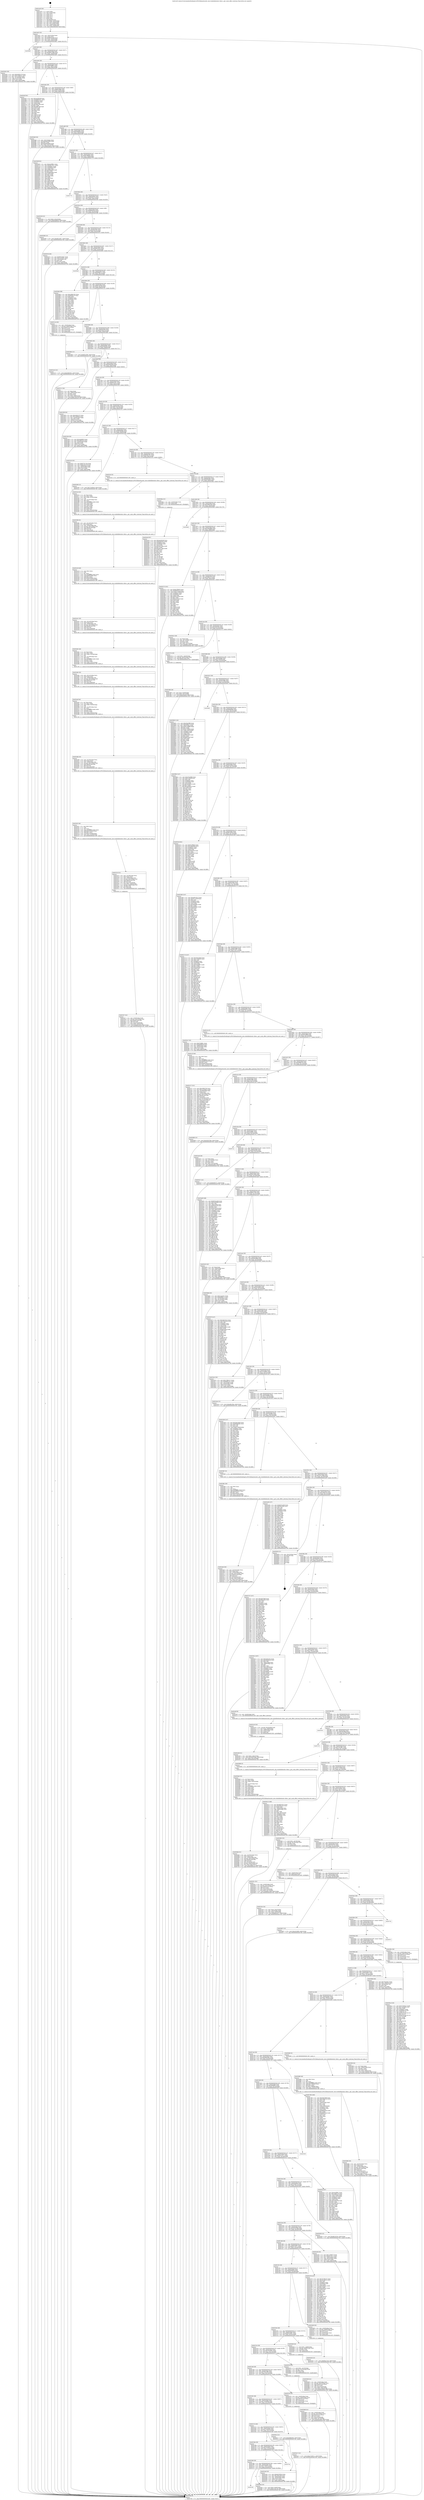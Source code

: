 digraph "0x401a30" {
  label = "0x401a30 (/mnt/c/Users/mathe/Desktop/tcc/POCII/binaries/extr_obs-studiolibobsobs-video.c_get_scale_effect_internal_Final-ollvm.out::main(0))"
  labelloc = "t"
  node[shape=record]

  Entry [label="",width=0.3,height=0.3,shape=circle,fillcolor=black,style=filled]
  "0x401a62" [label="{
     0x401a62 [32]\l
     | [instrs]\l
     &nbsp;&nbsp;0x401a62 \<+6\>: mov -0x9c(%rbp),%eax\l
     &nbsp;&nbsp;0x401a68 \<+2\>: mov %eax,%ecx\l
     &nbsp;&nbsp;0x401a6a \<+6\>: sub $0x8035a406,%ecx\l
     &nbsp;&nbsp;0x401a70 \<+6\>: mov %eax,-0xa0(%rbp)\l
     &nbsp;&nbsp;0x401a76 \<+6\>: mov %ecx,-0xa4(%rbp)\l
     &nbsp;&nbsp;0x401a7c \<+6\>: je 0000000000403682 \<main+0x1c52\>\l
  }"]
  "0x403682" [label="{
     0x403682\l
  }", style=dashed]
  "0x401a82" [label="{
     0x401a82 [28]\l
     | [instrs]\l
     &nbsp;&nbsp;0x401a82 \<+5\>: jmp 0000000000401a87 \<main+0x57\>\l
     &nbsp;&nbsp;0x401a87 \<+6\>: mov -0xa0(%rbp),%eax\l
     &nbsp;&nbsp;0x401a8d \<+5\>: sub $0x8681549d,%eax\l
     &nbsp;&nbsp;0x401a92 \<+6\>: mov %eax,-0xa8(%rbp)\l
     &nbsp;&nbsp;0x401a98 \<+6\>: je 0000000000402d45 \<main+0x1315\>\l
  }"]
  Exit [label="",width=0.3,height=0.3,shape=circle,fillcolor=black,style=filled,peripheries=2]
  "0x402d45" [label="{
     0x402d45 [30]\l
     | [instrs]\l
     &nbsp;&nbsp;0x402d45 \<+5\>: mov $0xb3062e79,%eax\l
     &nbsp;&nbsp;0x402d4a \<+5\>: mov $0x47d9b441,%ecx\l
     &nbsp;&nbsp;0x402d4f \<+3\>: mov -0x7c(%rbp),%edx\l
     &nbsp;&nbsp;0x402d52 \<+3\>: cmp -0x78(%rbp),%edx\l
     &nbsp;&nbsp;0x402d55 \<+3\>: cmovl %ecx,%eax\l
     &nbsp;&nbsp;0x402d58 \<+6\>: mov %eax,-0x9c(%rbp)\l
     &nbsp;&nbsp;0x402d5e \<+5\>: jmp 00000000004037b6 \<main+0x1d86\>\l
  }"]
  "0x401a9e" [label="{
     0x401a9e [28]\l
     | [instrs]\l
     &nbsp;&nbsp;0x401a9e \<+5\>: jmp 0000000000401aa3 \<main+0x73\>\l
     &nbsp;&nbsp;0x401aa3 \<+6\>: mov -0xa0(%rbp),%eax\l
     &nbsp;&nbsp;0x401aa9 \<+5\>: sub $0x878dff41,%eax\l
     &nbsp;&nbsp;0x401aae \<+6\>: mov %eax,-0xac(%rbp)\l
     &nbsp;&nbsp;0x401ab4 \<+6\>: je 000000000040345f \<main+0x1a2f\>\l
  }"]
  "0x4034c6" [label="{
     0x4034c6 [97]\l
     | [instrs]\l
     &nbsp;&nbsp;0x4034c6 \<+5\>: mov $0x3a43bcb9,%ecx\l
     &nbsp;&nbsp;0x4034cb \<+5\>: mov $0xf038c8c6,%edx\l
     &nbsp;&nbsp;0x4034d0 \<+7\>: mov 0x40605c,%esi\l
     &nbsp;&nbsp;0x4034d7 \<+8\>: mov 0x406060,%r8d\l
     &nbsp;&nbsp;0x4034df \<+3\>: mov %esi,%r9d\l
     &nbsp;&nbsp;0x4034e2 \<+7\>: sub $0x595c198a,%r9d\l
     &nbsp;&nbsp;0x4034e9 \<+4\>: sub $0x1,%r9d\l
     &nbsp;&nbsp;0x4034ed \<+7\>: add $0x595c198a,%r9d\l
     &nbsp;&nbsp;0x4034f4 \<+4\>: imul %r9d,%esi\l
     &nbsp;&nbsp;0x4034f8 \<+3\>: and $0x1,%esi\l
     &nbsp;&nbsp;0x4034fb \<+3\>: cmp $0x0,%esi\l
     &nbsp;&nbsp;0x4034fe \<+4\>: sete %r10b\l
     &nbsp;&nbsp;0x403502 \<+4\>: cmp $0xa,%r8d\l
     &nbsp;&nbsp;0x403506 \<+4\>: setl %r11b\l
     &nbsp;&nbsp;0x40350a \<+3\>: mov %r10b,%bl\l
     &nbsp;&nbsp;0x40350d \<+3\>: and %r11b,%bl\l
     &nbsp;&nbsp;0x403510 \<+3\>: xor %r11b,%r10b\l
     &nbsp;&nbsp;0x403513 \<+3\>: or %r10b,%bl\l
     &nbsp;&nbsp;0x403516 \<+3\>: test $0x1,%bl\l
     &nbsp;&nbsp;0x403519 \<+3\>: cmovne %edx,%ecx\l
     &nbsp;&nbsp;0x40351c \<+6\>: mov %ecx,-0x9c(%rbp)\l
     &nbsp;&nbsp;0x403522 \<+5\>: jmp 00000000004037b6 \<main+0x1d86\>\l
  }"]
  "0x40345f" [label="{
     0x40345f [91]\l
     | [instrs]\l
     &nbsp;&nbsp;0x40345f \<+5\>: mov $0x3a43bcb9,%eax\l
     &nbsp;&nbsp;0x403464 \<+5\>: mov $0xb989cd47,%ecx\l
     &nbsp;&nbsp;0x403469 \<+7\>: mov 0x40605c,%edx\l
     &nbsp;&nbsp;0x403470 \<+7\>: mov 0x406060,%esi\l
     &nbsp;&nbsp;0x403477 \<+2\>: mov %edx,%edi\l
     &nbsp;&nbsp;0x403479 \<+6\>: sub $0x589f73f6,%edi\l
     &nbsp;&nbsp;0x40347f \<+3\>: sub $0x1,%edi\l
     &nbsp;&nbsp;0x403482 \<+6\>: add $0x589f73f6,%edi\l
     &nbsp;&nbsp;0x403488 \<+3\>: imul %edi,%edx\l
     &nbsp;&nbsp;0x40348b \<+3\>: and $0x1,%edx\l
     &nbsp;&nbsp;0x40348e \<+3\>: cmp $0x0,%edx\l
     &nbsp;&nbsp;0x403491 \<+4\>: sete %r8b\l
     &nbsp;&nbsp;0x403495 \<+3\>: cmp $0xa,%esi\l
     &nbsp;&nbsp;0x403498 \<+4\>: setl %r9b\l
     &nbsp;&nbsp;0x40349c \<+3\>: mov %r8b,%r10b\l
     &nbsp;&nbsp;0x40349f \<+3\>: and %r9b,%r10b\l
     &nbsp;&nbsp;0x4034a2 \<+3\>: xor %r9b,%r8b\l
     &nbsp;&nbsp;0x4034a5 \<+3\>: or %r8b,%r10b\l
     &nbsp;&nbsp;0x4034a8 \<+4\>: test $0x1,%r10b\l
     &nbsp;&nbsp;0x4034ac \<+3\>: cmovne %ecx,%eax\l
     &nbsp;&nbsp;0x4034af \<+6\>: mov %eax,-0x9c(%rbp)\l
     &nbsp;&nbsp;0x4034b5 \<+5\>: jmp 00000000004037b6 \<main+0x1d86\>\l
  }"]
  "0x401aba" [label="{
     0x401aba [28]\l
     | [instrs]\l
     &nbsp;&nbsp;0x401aba \<+5\>: jmp 0000000000401abf \<main+0x8f\>\l
     &nbsp;&nbsp;0x401abf \<+6\>: mov -0xa0(%rbp),%eax\l
     &nbsp;&nbsp;0x401ac5 \<+5\>: sub $0x8f2e1f90,%eax\l
     &nbsp;&nbsp;0x401aca \<+6\>: mov %eax,-0xb0(%rbp)\l
     &nbsp;&nbsp;0x401ad0 \<+6\>: je 0000000000402ded \<main+0x13bd\>\l
  }"]
  "0x403426" [label="{
     0x403426 [15]\l
     | [instrs]\l
     &nbsp;&nbsp;0x403426 \<+10\>: movl $0xf84a72a0,-0x9c(%rbp)\l
     &nbsp;&nbsp;0x403430 \<+5\>: jmp 00000000004037b6 \<main+0x1d86\>\l
  }"]
  "0x402ded" [label="{
     0x402ded [34]\l
     | [instrs]\l
     &nbsp;&nbsp;0x402ded \<+3\>: mov -0x5c(%rbp),%eax\l
     &nbsp;&nbsp;0x402df0 \<+5\>: sub $0xeba039e8,%eax\l
     &nbsp;&nbsp;0x402df5 \<+3\>: add $0x1,%eax\l
     &nbsp;&nbsp;0x402df8 \<+5\>: add $0xeba039e8,%eax\l
     &nbsp;&nbsp;0x402dfd \<+3\>: mov %eax,-0x5c(%rbp)\l
     &nbsp;&nbsp;0x402e00 \<+10\>: movl $0xe55ea5b,-0x9c(%rbp)\l
     &nbsp;&nbsp;0x402e0a \<+5\>: jmp 00000000004037b6 \<main+0x1d86\>\l
  }"]
  "0x401ad6" [label="{
     0x401ad6 [28]\l
     | [instrs]\l
     &nbsp;&nbsp;0x401ad6 \<+5\>: jmp 0000000000401adb \<main+0xab\>\l
     &nbsp;&nbsp;0x401adb \<+6\>: mov -0xa0(%rbp),%eax\l
     &nbsp;&nbsp;0x401ae1 \<+5\>: sub $0x95abf004,%eax\l
     &nbsp;&nbsp;0x401ae6 \<+6\>: mov %eax,-0xb4(%rbp)\l
     &nbsp;&nbsp;0x401aec \<+6\>: je 000000000040356f \<main+0x1b3f\>\l
  }"]
  "0x4032e7" [label="{
     0x4032e7 [15]\l
     | [instrs]\l
     &nbsp;&nbsp;0x4032e7 \<+10\>: movl $0x47539211,-0x9c(%rbp)\l
     &nbsp;&nbsp;0x4032f1 \<+5\>: jmp 00000000004037b6 \<main+0x1d86\>\l
  }"]
  "0x40356f" [label="{
     0x40356f [91]\l
     | [instrs]\l
     &nbsp;&nbsp;0x40356f \<+5\>: mov $0xeeedf8b1,%eax\l
     &nbsp;&nbsp;0x403574 \<+5\>: mov $0x56c10517,%ecx\l
     &nbsp;&nbsp;0x403579 \<+7\>: mov 0x40605c,%edx\l
     &nbsp;&nbsp;0x403580 \<+7\>: mov 0x406060,%esi\l
     &nbsp;&nbsp;0x403587 \<+2\>: mov %edx,%edi\l
     &nbsp;&nbsp;0x403589 \<+6\>: add $0x8baaa94,%edi\l
     &nbsp;&nbsp;0x40358f \<+3\>: sub $0x1,%edi\l
     &nbsp;&nbsp;0x403592 \<+6\>: sub $0x8baaa94,%edi\l
     &nbsp;&nbsp;0x403598 \<+3\>: imul %edi,%edx\l
     &nbsp;&nbsp;0x40359b \<+3\>: and $0x1,%edx\l
     &nbsp;&nbsp;0x40359e \<+3\>: cmp $0x0,%edx\l
     &nbsp;&nbsp;0x4035a1 \<+4\>: sete %r8b\l
     &nbsp;&nbsp;0x4035a5 \<+3\>: cmp $0xa,%esi\l
     &nbsp;&nbsp;0x4035a8 \<+4\>: setl %r9b\l
     &nbsp;&nbsp;0x4035ac \<+3\>: mov %r8b,%r10b\l
     &nbsp;&nbsp;0x4035af \<+3\>: and %r9b,%r10b\l
     &nbsp;&nbsp;0x4035b2 \<+3\>: xor %r9b,%r8b\l
     &nbsp;&nbsp;0x4035b5 \<+3\>: or %r8b,%r10b\l
     &nbsp;&nbsp;0x4035b8 \<+4\>: test $0x1,%r10b\l
     &nbsp;&nbsp;0x4035bc \<+3\>: cmovne %ecx,%eax\l
     &nbsp;&nbsp;0x4035bf \<+6\>: mov %eax,-0x9c(%rbp)\l
     &nbsp;&nbsp;0x4035c5 \<+5\>: jmp 00000000004037b6 \<main+0x1d86\>\l
  }"]
  "0x401af2" [label="{
     0x401af2 [28]\l
     | [instrs]\l
     &nbsp;&nbsp;0x401af2 \<+5\>: jmp 0000000000401af7 \<main+0xc7\>\l
     &nbsp;&nbsp;0x401af7 \<+6\>: mov -0xa0(%rbp),%eax\l
     &nbsp;&nbsp;0x401afd \<+5\>: sub $0x9c2fb883,%eax\l
     &nbsp;&nbsp;0x401b02 \<+6\>: mov %eax,-0xb8(%rbp)\l
     &nbsp;&nbsp;0x401b08 \<+6\>: je 0000000000403778 \<main+0x1d48\>\l
  }"]
  "0x403142" [label="{
     0x403142 [15]\l
     | [instrs]\l
     &nbsp;&nbsp;0x403142 \<+10\>: movl $0xb3685955,-0x9c(%rbp)\l
     &nbsp;&nbsp;0x40314c \<+5\>: jmp 00000000004037b6 \<main+0x1d86\>\l
  }"]
  "0x403778" [label="{
     0x403778\l
  }", style=dashed]
  "0x401b0e" [label="{
     0x401b0e [28]\l
     | [instrs]\l
     &nbsp;&nbsp;0x401b0e \<+5\>: jmp 0000000000401b13 \<main+0xe3\>\l
     &nbsp;&nbsp;0x401b13 \<+6\>: mov -0xa0(%rbp),%eax\l
     &nbsp;&nbsp;0x401b19 \<+5\>: sub $0x9e0f357a,%eax\l
     &nbsp;&nbsp;0x401b1e \<+6\>: mov %eax,-0xbc(%rbp)\l
     &nbsp;&nbsp;0x401b24 \<+6\>: je 0000000000403559 \<main+0x1b29\>\l
  }"]
  "0x4022d2" [label="{
     0x4022d2\l
  }", style=dashed]
  "0x403559" [label="{
     0x403559 [22]\l
     | [instrs]\l
     &nbsp;&nbsp;0x403559 \<+7\>: movl $0x0,-0x3c(%rbp)\l
     &nbsp;&nbsp;0x403560 \<+10\>: movl $0x95abf004,-0x9c(%rbp)\l
     &nbsp;&nbsp;0x40356a \<+5\>: jmp 00000000004037b6 \<main+0x1d86\>\l
  }"]
  "0x401b2a" [label="{
     0x401b2a [28]\l
     | [instrs]\l
     &nbsp;&nbsp;0x401b2a \<+5\>: jmp 0000000000401b2f \<main+0xff\>\l
     &nbsp;&nbsp;0x401b2f \<+6\>: mov -0xa0(%rbp),%eax\l
     &nbsp;&nbsp;0x401b35 \<+5\>: sub $0x9f4ee01d,%eax\l
     &nbsp;&nbsp;0x401b3a \<+6\>: mov %eax,-0xc0(%rbp)\l
     &nbsp;&nbsp;0x401b40 \<+6\>: je 00000000004033d8 \<main+0x19a8\>\l
  }"]
  "0x4030ea" [label="{
     0x4030ea [25]\l
     | [instrs]\l
     &nbsp;&nbsp;0x4030ea \<+10\>: movl $0x0,-0x90(%rbp)\l
     &nbsp;&nbsp;0x4030f4 \<+10\>: movl $0xb720a7e6,-0x9c(%rbp)\l
     &nbsp;&nbsp;0x4030fe \<+5\>: jmp 00000000004037b6 \<main+0x1d86\>\l
  }"]
  "0x4033d8" [label="{
     0x4033d8 [15]\l
     | [instrs]\l
     &nbsp;&nbsp;0x4033d8 \<+10\>: movl $0xd831df37,-0x9c(%rbp)\l
     &nbsp;&nbsp;0x4033e2 \<+5\>: jmp 00000000004037b6 \<main+0x1d86\>\l
  }"]
  "0x401b46" [label="{
     0x401b46 [28]\l
     | [instrs]\l
     &nbsp;&nbsp;0x401b46 \<+5\>: jmp 0000000000401b4b \<main+0x11b\>\l
     &nbsp;&nbsp;0x401b4b \<+6\>: mov -0xa0(%rbp),%eax\l
     &nbsp;&nbsp;0x401b51 \<+5\>: sub $0xa5f0c542,%eax\l
     &nbsp;&nbsp;0x401b56 \<+6\>: mov %eax,-0xc4(%rbp)\l
     &nbsp;&nbsp;0x401b5c \<+6\>: je 000000000040267d \<main+0xc4d\>\l
  }"]
  "0x4022b6" [label="{
     0x4022b6 [28]\l
     | [instrs]\l
     &nbsp;&nbsp;0x4022b6 \<+5\>: jmp 00000000004022bb \<main+0x88b\>\l
     &nbsp;&nbsp;0x4022bb \<+6\>: mov -0xa0(%rbp),%eax\l
     &nbsp;&nbsp;0x4022c1 \<+5\>: sub $0x7c2fdd75,%eax\l
     &nbsp;&nbsp;0x4022c6 \<+6\>: mov %eax,-0x1d4(%rbp)\l
     &nbsp;&nbsp;0x4022cc \<+6\>: je 00000000004030ea \<main+0x16ba\>\l
  }"]
  "0x40267d" [label="{
     0x40267d [30]\l
     | [instrs]\l
     &nbsp;&nbsp;0x40267d \<+5\>: mov $0x6832de67,%eax\l
     &nbsp;&nbsp;0x402682 \<+5\>: mov $0x2c35c997,%ecx\l
     &nbsp;&nbsp;0x402687 \<+3\>: mov -0x2e(%rbp),%dl\l
     &nbsp;&nbsp;0x40268a \<+3\>: test $0x1,%dl\l
     &nbsp;&nbsp;0x40268d \<+3\>: cmovne %ecx,%eax\l
     &nbsp;&nbsp;0x402690 \<+6\>: mov %eax,-0x9c(%rbp)\l
     &nbsp;&nbsp;0x402696 \<+5\>: jmp 00000000004037b6 \<main+0x1d86\>\l
  }"]
  "0x401b62" [label="{
     0x401b62 [28]\l
     | [instrs]\l
     &nbsp;&nbsp;0x401b62 \<+5\>: jmp 0000000000401b67 \<main+0x137\>\l
     &nbsp;&nbsp;0x401b67 \<+6\>: mov -0xa0(%rbp),%eax\l
     &nbsp;&nbsp;0x401b6d \<+5\>: sub $0xad61d3c5,%eax\l
     &nbsp;&nbsp;0x401b72 \<+6\>: mov %eax,-0xc8(%rbp)\l
     &nbsp;&nbsp;0x401b78 \<+6\>: je 0000000000403640 \<main+0x1c10\>\l
  }"]
  "0x40370a" [label="{
     0x40370a\l
  }", style=dashed]
  "0x403640" [label="{
     0x403640\l
  }", style=dashed]
  "0x401b7e" [label="{
     0x401b7e [28]\l
     | [instrs]\l
     &nbsp;&nbsp;0x401b7e \<+5\>: jmp 0000000000401b83 \<main+0x153\>\l
     &nbsp;&nbsp;0x401b83 \<+6\>: mov -0xa0(%rbp),%eax\l
     &nbsp;&nbsp;0x401b89 \<+5\>: sub $0xb0dbbc1c,%eax\l
     &nbsp;&nbsp;0x401b8e \<+6\>: mov %eax,-0xcc(%rbp)\l
     &nbsp;&nbsp;0x401b94 \<+6\>: je 0000000000402bd4 \<main+0x11a4\>\l
  }"]
  "0x40229a" [label="{
     0x40229a [28]\l
     | [instrs]\l
     &nbsp;&nbsp;0x40229a \<+5\>: jmp 000000000040229f \<main+0x86f\>\l
     &nbsp;&nbsp;0x40229f \<+6\>: mov -0xa0(%rbp),%eax\l
     &nbsp;&nbsp;0x4022a5 \<+5\>: sub $0x7b7d61d7,%eax\l
     &nbsp;&nbsp;0x4022aa \<+6\>: mov %eax,-0x1d0(%rbp)\l
     &nbsp;&nbsp;0x4022b0 \<+6\>: je 000000000040370a \<main+0x1cda\>\l
  }"]
  "0x402bd4" [label="{
     0x402bd4 [86]\l
     | [instrs]\l
     &nbsp;&nbsp;0x402bd4 \<+5\>: mov $0xc08947d5,%eax\l
     &nbsp;&nbsp;0x402bd9 \<+5\>: mov $0xdf3907f1,%ecx\l
     &nbsp;&nbsp;0x402bde \<+2\>: xor %edx,%edx\l
     &nbsp;&nbsp;0x402be0 \<+7\>: mov 0x40605c,%esi\l
     &nbsp;&nbsp;0x402be7 \<+7\>: mov 0x406060,%edi\l
     &nbsp;&nbsp;0x402bee \<+3\>: sub $0x1,%edx\l
     &nbsp;&nbsp;0x402bf1 \<+3\>: mov %esi,%r8d\l
     &nbsp;&nbsp;0x402bf4 \<+3\>: add %edx,%r8d\l
     &nbsp;&nbsp;0x402bf7 \<+4\>: imul %r8d,%esi\l
     &nbsp;&nbsp;0x402bfb \<+3\>: and $0x1,%esi\l
     &nbsp;&nbsp;0x402bfe \<+3\>: cmp $0x0,%esi\l
     &nbsp;&nbsp;0x402c01 \<+4\>: sete %r9b\l
     &nbsp;&nbsp;0x402c05 \<+3\>: cmp $0xa,%edi\l
     &nbsp;&nbsp;0x402c08 \<+4\>: setl %r10b\l
     &nbsp;&nbsp;0x402c0c \<+3\>: mov %r9b,%r11b\l
     &nbsp;&nbsp;0x402c0f \<+3\>: and %r10b,%r11b\l
     &nbsp;&nbsp;0x402c12 \<+3\>: xor %r10b,%r9b\l
     &nbsp;&nbsp;0x402c15 \<+3\>: or %r9b,%r11b\l
     &nbsp;&nbsp;0x402c18 \<+4\>: test $0x1,%r11b\l
     &nbsp;&nbsp;0x402c1c \<+3\>: cmovne %ecx,%eax\l
     &nbsp;&nbsp;0x402c1f \<+6\>: mov %eax,-0x9c(%rbp)\l
     &nbsp;&nbsp;0x402c25 \<+5\>: jmp 00000000004037b6 \<main+0x1d86\>\l
  }"]
  "0x401b9a" [label="{
     0x401b9a [28]\l
     | [instrs]\l
     &nbsp;&nbsp;0x401b9a \<+5\>: jmp 0000000000401b9f \<main+0x16f\>\l
     &nbsp;&nbsp;0x401b9f \<+6\>: mov -0xa0(%rbp),%eax\l
     &nbsp;&nbsp;0x401ba5 \<+5\>: sub $0xb2ca0758,%eax\l
     &nbsp;&nbsp;0x401baa \<+6\>: mov %eax,-0xd0(%rbp)\l
     &nbsp;&nbsp;0x401bb0 \<+6\>: je 0000000000403124 \<main+0x16f4\>\l
  }"]
  "0x4032a8" [label="{
     0x4032a8 [33]\l
     | [instrs]\l
     &nbsp;&nbsp;0x4032a8 \<+5\>: mov $0xd4350834,%eax\l
     &nbsp;&nbsp;0x4032ad \<+5\>: mov $0x70bcce60,%ecx\l
     &nbsp;&nbsp;0x4032b2 \<+6\>: mov -0x94(%rbp),%edx\l
     &nbsp;&nbsp;0x4032b8 \<+3\>: cmp -0x50(%rbp),%edx\l
     &nbsp;&nbsp;0x4032bb \<+3\>: cmovl %ecx,%eax\l
     &nbsp;&nbsp;0x4032be \<+6\>: mov %eax,-0x9c(%rbp)\l
     &nbsp;&nbsp;0x4032c4 \<+5\>: jmp 00000000004037b6 \<main+0x1d86\>\l
  }"]
  "0x403124" [label="{
     0x403124 [30]\l
     | [instrs]\l
     &nbsp;&nbsp;0x403124 \<+4\>: mov -0x58(%rbp),%rax\l
     &nbsp;&nbsp;0x403128 \<+7\>: movslq -0x90(%rbp),%rcx\l
     &nbsp;&nbsp;0x40312f \<+4\>: imul $0x38,%rcx,%rcx\l
     &nbsp;&nbsp;0x403133 \<+3\>: add %rcx,%rax\l
     &nbsp;&nbsp;0x403136 \<+4\>: mov 0x20(%rax),%rax\l
     &nbsp;&nbsp;0x40313a \<+3\>: mov %rax,%rdi\l
     &nbsp;&nbsp;0x40313d \<+5\>: call 0000000000401030 \<free@plt\>\l
     | [calls]\l
     &nbsp;&nbsp;0x401030 \{1\} (unknown)\l
  }"]
  "0x401bb6" [label="{
     0x401bb6 [28]\l
     | [instrs]\l
     &nbsp;&nbsp;0x401bb6 \<+5\>: jmp 0000000000401bbb \<main+0x18b\>\l
     &nbsp;&nbsp;0x401bbb \<+6\>: mov -0xa0(%rbp),%eax\l
     &nbsp;&nbsp;0x401bc1 \<+5\>: sub $0xb3062e79,%eax\l
     &nbsp;&nbsp;0x401bc6 \<+6\>: mov %eax,-0xd4(%rbp)\l
     &nbsp;&nbsp;0x401bcc \<+6\>: je 0000000000402dde \<main+0x13ae\>\l
  }"]
  "0x40227e" [label="{
     0x40227e [28]\l
     | [instrs]\l
     &nbsp;&nbsp;0x40227e \<+5\>: jmp 0000000000402283 \<main+0x853\>\l
     &nbsp;&nbsp;0x402283 \<+6\>: mov -0xa0(%rbp),%eax\l
     &nbsp;&nbsp;0x402289 \<+5\>: sub $0x75cbf44d,%eax\l
     &nbsp;&nbsp;0x40228e \<+6\>: mov %eax,-0x1cc(%rbp)\l
     &nbsp;&nbsp;0x402294 \<+6\>: je 00000000004032a8 \<main+0x1878\>\l
  }"]
  "0x402dde" [label="{
     0x402dde [15]\l
     | [instrs]\l
     &nbsp;&nbsp;0x402dde \<+10\>: movl $0x8f2e1f90,-0x9c(%rbp)\l
     &nbsp;&nbsp;0x402de8 \<+5\>: jmp 00000000004037b6 \<main+0x1d86\>\l
  }"]
  "0x401bd2" [label="{
     0x401bd2 [28]\l
     | [instrs]\l
     &nbsp;&nbsp;0x401bd2 \<+5\>: jmp 0000000000401bd7 \<main+0x1a7\>\l
     &nbsp;&nbsp;0x401bd7 \<+6\>: mov -0xa0(%rbp),%eax\l
     &nbsp;&nbsp;0x401bdd \<+5\>: sub $0xb3685955,%eax\l
     &nbsp;&nbsp;0x401be2 \<+6\>: mov %eax,-0xd8(%rbp)\l
     &nbsp;&nbsp;0x401be8 \<+6\>: je 0000000000403151 \<main+0x1721\>\l
  }"]
  "0x402fc3" [label="{
     0x402fc3 [15]\l
     | [instrs]\l
     &nbsp;&nbsp;0x402fc3 \<+10\>: movl $0xd3bbb394,-0x9c(%rbp)\l
     &nbsp;&nbsp;0x402fcd \<+5\>: jmp 00000000004037b6 \<main+0x1d86\>\l
  }"]
  "0x403151" [label="{
     0x403151 [34]\l
     | [instrs]\l
     &nbsp;&nbsp;0x403151 \<+2\>: xor %eax,%eax\l
     &nbsp;&nbsp;0x403153 \<+6\>: mov -0x90(%rbp),%ecx\l
     &nbsp;&nbsp;0x403159 \<+3\>: sub $0x1,%eax\l
     &nbsp;&nbsp;0x40315c \<+2\>: sub %eax,%ecx\l
     &nbsp;&nbsp;0x40315e \<+6\>: mov %ecx,-0x90(%rbp)\l
     &nbsp;&nbsp;0x403164 \<+10\>: movl $0xb720a7e6,-0x9c(%rbp)\l
     &nbsp;&nbsp;0x40316e \<+5\>: jmp 00000000004037b6 \<main+0x1d86\>\l
  }"]
  "0x401bee" [label="{
     0x401bee [28]\l
     | [instrs]\l
     &nbsp;&nbsp;0x401bee \<+5\>: jmp 0000000000401bf3 \<main+0x1c3\>\l
     &nbsp;&nbsp;0x401bf3 \<+6\>: mov -0xa0(%rbp),%eax\l
     &nbsp;&nbsp;0x401bf9 \<+5\>: sub $0xb4495d3d,%eax\l
     &nbsp;&nbsp;0x401bfe \<+6\>: mov %eax,-0xdc(%rbp)\l
     &nbsp;&nbsp;0x401c04 \<+6\>: je 00000000004022f8 \<main+0x8c8\>\l
  }"]
  "0x402262" [label="{
     0x402262 [28]\l
     | [instrs]\l
     &nbsp;&nbsp;0x402262 \<+5\>: jmp 0000000000402267 \<main+0x837\>\l
     &nbsp;&nbsp;0x402267 \<+6\>: mov -0xa0(%rbp),%eax\l
     &nbsp;&nbsp;0x40226d \<+5\>: sub $0x74438e98,%eax\l
     &nbsp;&nbsp;0x402272 \<+6\>: mov %eax,-0x1c8(%rbp)\l
     &nbsp;&nbsp;0x402278 \<+6\>: je 0000000000402fc3 \<main+0x1593\>\l
  }"]
  "0x4022f8" [label="{
     0x4022f8 [30]\l
     | [instrs]\l
     &nbsp;&nbsp;0x4022f8 \<+5\>: mov $0x32647cf7,%eax\l
     &nbsp;&nbsp;0x4022fd \<+5\>: mov $0x7f3f8593,%ecx\l
     &nbsp;&nbsp;0x402302 \<+3\>: mov -0x38(%rbp),%edx\l
     &nbsp;&nbsp;0x402305 \<+3\>: cmp $0x2,%edx\l
     &nbsp;&nbsp;0x402308 \<+3\>: cmovne %ecx,%eax\l
     &nbsp;&nbsp;0x40230b \<+6\>: mov %eax,-0x9c(%rbp)\l
     &nbsp;&nbsp;0x402311 \<+5\>: jmp 00000000004037b6 \<main+0x1d86\>\l
  }"]
  "0x401c0a" [label="{
     0x401c0a [28]\l
     | [instrs]\l
     &nbsp;&nbsp;0x401c0a \<+5\>: jmp 0000000000401c0f \<main+0x1df\>\l
     &nbsp;&nbsp;0x401c0f \<+6\>: mov -0xa0(%rbp),%eax\l
     &nbsp;&nbsp;0x401c15 \<+5\>: sub $0xb6e5cd77,%eax\l
     &nbsp;&nbsp;0x401c1a \<+6\>: mov %eax,-0xe0(%rbp)\l
     &nbsp;&nbsp;0x401c20 \<+6\>: je 0000000000402356 \<main+0x926\>\l
  }"]
  "0x4037b6" [label="{
     0x4037b6 [5]\l
     | [instrs]\l
     &nbsp;&nbsp;0x4037b6 \<+5\>: jmp 0000000000401a62 \<main+0x32\>\l
  }"]
  "0x401a30" [label="{
     0x401a30 [50]\l
     | [instrs]\l
     &nbsp;&nbsp;0x401a30 \<+1\>: push %rbp\l
     &nbsp;&nbsp;0x401a31 \<+3\>: mov %rsp,%rbp\l
     &nbsp;&nbsp;0x401a34 \<+2\>: push %r15\l
     &nbsp;&nbsp;0x401a36 \<+2\>: push %r14\l
     &nbsp;&nbsp;0x401a38 \<+2\>: push %r13\l
     &nbsp;&nbsp;0x401a3a \<+2\>: push %r12\l
     &nbsp;&nbsp;0x401a3c \<+1\>: push %rbx\l
     &nbsp;&nbsp;0x401a3d \<+7\>: sub $0x1f8,%rsp\l
     &nbsp;&nbsp;0x401a44 \<+7\>: movl $0x0,-0x3c(%rbp)\l
     &nbsp;&nbsp;0x401a4b \<+3\>: mov %edi,-0x40(%rbp)\l
     &nbsp;&nbsp;0x401a4e \<+4\>: mov %rsi,-0x48(%rbp)\l
     &nbsp;&nbsp;0x401a52 \<+3\>: mov -0x40(%rbp),%edi\l
     &nbsp;&nbsp;0x401a55 \<+3\>: mov %edi,-0x38(%rbp)\l
     &nbsp;&nbsp;0x401a58 \<+10\>: movl $0xb4495d3d,-0x9c(%rbp)\l
  }"]
  "0x4032c9" [label="{
     0x4032c9 [30]\l
     | [instrs]\l
     &nbsp;&nbsp;0x4032c9 \<+4\>: mov -0x58(%rbp),%rax\l
     &nbsp;&nbsp;0x4032cd \<+7\>: movslq -0x94(%rbp),%rcx\l
     &nbsp;&nbsp;0x4032d4 \<+4\>: imul $0x38,%rcx,%rcx\l
     &nbsp;&nbsp;0x4032d8 \<+3\>: add %rcx,%rax\l
     &nbsp;&nbsp;0x4032db \<+4\>: mov 0x28(%rax),%rax\l
     &nbsp;&nbsp;0x4032df \<+3\>: mov %rax,%rdi\l
     &nbsp;&nbsp;0x4032e2 \<+5\>: call 0000000000401030 \<free@plt\>\l
     | [calls]\l
     &nbsp;&nbsp;0x401030 \{1\} (unknown)\l
  }"]
  "0x402356" [label="{
     0x402356 [30]\l
     | [instrs]\l
     &nbsp;&nbsp;0x402356 \<+5\>: mov $0x4afe9905,%eax\l
     &nbsp;&nbsp;0x40235b \<+5\>: mov $0xcabf3343,%ecx\l
     &nbsp;&nbsp;0x402360 \<+3\>: mov -0x34(%rbp),%edx\l
     &nbsp;&nbsp;0x402363 \<+3\>: cmp $0x0,%edx\l
     &nbsp;&nbsp;0x402366 \<+3\>: cmove %ecx,%eax\l
     &nbsp;&nbsp;0x402369 \<+6\>: mov %eax,-0x9c(%rbp)\l
     &nbsp;&nbsp;0x40236f \<+5\>: jmp 00000000004037b6 \<main+0x1d86\>\l
  }"]
  "0x401c26" [label="{
     0x401c26 [28]\l
     | [instrs]\l
     &nbsp;&nbsp;0x401c26 \<+5\>: jmp 0000000000401c2b \<main+0x1fb\>\l
     &nbsp;&nbsp;0x401c2b \<+6\>: mov -0xa0(%rbp),%eax\l
     &nbsp;&nbsp;0x401c31 \<+5\>: sub $0xb720a7e6,%eax\l
     &nbsp;&nbsp;0x401c36 \<+6\>: mov %eax,-0xe4(%rbp)\l
     &nbsp;&nbsp;0x401c3c \<+6\>: je 0000000000403103 \<main+0x16d3\>\l
  }"]
  "0x402f2a" [label="{
     0x402f2a [153]\l
     | [instrs]\l
     &nbsp;&nbsp;0x402f2a \<+5\>: mov $0x7b7d61d7,%edx\l
     &nbsp;&nbsp;0x402f2f \<+5\>: mov $0x74438e98,%esi\l
     &nbsp;&nbsp;0x402f34 \<+3\>: mov $0x1,%r8b\l
     &nbsp;&nbsp;0x402f37 \<+8\>: mov 0x40605c,%r9d\l
     &nbsp;&nbsp;0x402f3f \<+8\>: mov 0x406060,%r10d\l
     &nbsp;&nbsp;0x402f47 \<+3\>: mov %r9d,%r11d\l
     &nbsp;&nbsp;0x402f4a \<+7\>: add $0x6d1924a4,%r11d\l
     &nbsp;&nbsp;0x402f51 \<+4\>: sub $0x1,%r11d\l
     &nbsp;&nbsp;0x402f55 \<+7\>: sub $0x6d1924a4,%r11d\l
     &nbsp;&nbsp;0x402f5c \<+4\>: imul %r11d,%r9d\l
     &nbsp;&nbsp;0x402f60 \<+4\>: and $0x1,%r9d\l
     &nbsp;&nbsp;0x402f64 \<+4\>: cmp $0x0,%r9d\l
     &nbsp;&nbsp;0x402f68 \<+3\>: sete %bl\l
     &nbsp;&nbsp;0x402f6b \<+4\>: cmp $0xa,%r10d\l
     &nbsp;&nbsp;0x402f6f \<+4\>: setl %r14b\l
     &nbsp;&nbsp;0x402f73 \<+3\>: mov %bl,%r15b\l
     &nbsp;&nbsp;0x402f76 \<+4\>: xor $0xff,%r15b\l
     &nbsp;&nbsp;0x402f7a \<+3\>: mov %r14b,%r12b\l
     &nbsp;&nbsp;0x402f7d \<+4\>: xor $0xff,%r12b\l
     &nbsp;&nbsp;0x402f81 \<+4\>: xor $0x0,%r8b\l
     &nbsp;&nbsp;0x402f85 \<+3\>: mov %r15b,%r13b\l
     &nbsp;&nbsp;0x402f88 \<+4\>: and $0x0,%r13b\l
     &nbsp;&nbsp;0x402f8c \<+3\>: and %r8b,%bl\l
     &nbsp;&nbsp;0x402f8f \<+3\>: mov %r12b,%al\l
     &nbsp;&nbsp;0x402f92 \<+2\>: and $0x0,%al\l
     &nbsp;&nbsp;0x402f94 \<+3\>: and %r8b,%r14b\l
     &nbsp;&nbsp;0x402f97 \<+3\>: or %bl,%r13b\l
     &nbsp;&nbsp;0x402f9a \<+3\>: or %r14b,%al\l
     &nbsp;&nbsp;0x402f9d \<+3\>: xor %al,%r13b\l
     &nbsp;&nbsp;0x402fa0 \<+3\>: or %r12b,%r15b\l
     &nbsp;&nbsp;0x402fa3 \<+4\>: xor $0xff,%r15b\l
     &nbsp;&nbsp;0x402fa7 \<+4\>: or $0x0,%r8b\l
     &nbsp;&nbsp;0x402fab \<+3\>: and %r8b,%r15b\l
     &nbsp;&nbsp;0x402fae \<+3\>: or %r15b,%r13b\l
     &nbsp;&nbsp;0x402fb1 \<+4\>: test $0x1,%r13b\l
     &nbsp;&nbsp;0x402fb5 \<+3\>: cmovne %esi,%edx\l
     &nbsp;&nbsp;0x402fb8 \<+6\>: mov %edx,-0x9c(%rbp)\l
     &nbsp;&nbsp;0x402fbe \<+5\>: jmp 00000000004037b6 \<main+0x1d86\>\l
  }"]
  "0x403103" [label="{
     0x403103 [33]\l
     | [instrs]\l
     &nbsp;&nbsp;0x403103 \<+5\>: mov $0xd732c74e,%eax\l
     &nbsp;&nbsp;0x403108 \<+5\>: mov $0xb2ca0758,%ecx\l
     &nbsp;&nbsp;0x40310d \<+6\>: mov -0x90(%rbp),%edx\l
     &nbsp;&nbsp;0x403113 \<+3\>: cmp -0x50(%rbp),%edx\l
     &nbsp;&nbsp;0x403116 \<+3\>: cmovl %ecx,%eax\l
     &nbsp;&nbsp;0x403119 \<+6\>: mov %eax,-0x9c(%rbp)\l
     &nbsp;&nbsp;0x40311f \<+5\>: jmp 00000000004037b6 \<main+0x1d86\>\l
  }"]
  "0x401c42" [label="{
     0x401c42 [28]\l
     | [instrs]\l
     &nbsp;&nbsp;0x401c42 \<+5\>: jmp 0000000000401c47 \<main+0x217\>\l
     &nbsp;&nbsp;0x401c47 \<+6\>: mov -0xa0(%rbp),%eax\l
     &nbsp;&nbsp;0x401c4d \<+5\>: sub $0xb80d0ebe,%eax\l
     &nbsp;&nbsp;0x401c52 \<+6\>: mov %eax,-0xe8(%rbp)\l
     &nbsp;&nbsp;0x401c58 \<+6\>: je 0000000000403299 \<main+0x1869\>\l
  }"]
  "0x402e39" [label="{
     0x402e39 [31]\l
     | [instrs]\l
     &nbsp;&nbsp;0x402e39 \<+10\>: movl $0x0,-0x8c(%rbp)\l
     &nbsp;&nbsp;0x402e43 \<+10\>: movl $0x5d2b7bda,-0x9c(%rbp)\l
     &nbsp;&nbsp;0x402e4d \<+6\>: mov %eax,-0x210(%rbp)\l
     &nbsp;&nbsp;0x402e53 \<+5\>: jmp 00000000004037b6 \<main+0x1d86\>\l
  }"]
  "0x403299" [label="{
     0x403299 [15]\l
     | [instrs]\l
     &nbsp;&nbsp;0x403299 \<+10\>: movl $0x75cbf44d,-0x9c(%rbp)\l
     &nbsp;&nbsp;0x4032a3 \<+5\>: jmp 00000000004037b6 \<main+0x1d86\>\l
  }"]
  "0x401c5e" [label="{
     0x401c5e [28]\l
     | [instrs]\l
     &nbsp;&nbsp;0x401c5e \<+5\>: jmp 0000000000401c63 \<main+0x233\>\l
     &nbsp;&nbsp;0x401c63 \<+6\>: mov -0xa0(%rbp),%eax\l
     &nbsp;&nbsp;0x401c69 \<+5\>: sub $0xb8db1547,%eax\l
     &nbsp;&nbsp;0x401c6e \<+6\>: mov %eax,-0xec(%rbp)\l
     &nbsp;&nbsp;0x401c74 \<+6\>: je 00000000004023c0 \<main+0x990\>\l
  }"]
  "0x402e18" [label="{
     0x402e18 [33]\l
     | [instrs]\l
     &nbsp;&nbsp;0x402e18 \<+10\>: movabs $0x4040b6,%rdi\l
     &nbsp;&nbsp;0x402e22 \<+7\>: mov %rax,-0x88(%rbp)\l
     &nbsp;&nbsp;0x402e29 \<+7\>: mov -0x88(%rbp),%rax\l
     &nbsp;&nbsp;0x402e30 \<+2\>: mov (%rax),%esi\l
     &nbsp;&nbsp;0x402e32 \<+2\>: mov $0x0,%al\l
     &nbsp;&nbsp;0x402e34 \<+5\>: call 0000000000401040 \<printf@plt\>\l
     | [calls]\l
     &nbsp;&nbsp;0x401040 \{1\} (unknown)\l
  }"]
  "0x4023c0" [label="{
     0x4023c0 [5]\l
     | [instrs]\l
     &nbsp;&nbsp;0x4023c0 \<+5\>: call 0000000000401160 \<next_i\>\l
     | [calls]\l
     &nbsp;&nbsp;0x401160 \{1\} (/mnt/c/Users/mathe/Desktop/tcc/POCII/binaries/extr_obs-studiolibobsobs-video.c_get_scale_effect_internal_Final-ollvm.out::next_i)\l
  }"]
  "0x401c7a" [label="{
     0x401c7a [28]\l
     | [instrs]\l
     &nbsp;&nbsp;0x401c7a \<+5\>: jmp 0000000000401c7f \<main+0x24f\>\l
     &nbsp;&nbsp;0x401c7f \<+6\>: mov -0xa0(%rbp),%eax\l
     &nbsp;&nbsp;0x401c85 \<+5\>: sub $0xb989cd47,%eax\l
     &nbsp;&nbsp;0x401c8a \<+6\>: mov %eax,-0xf0(%rbp)\l
     &nbsp;&nbsp;0x401c90 \<+6\>: je 00000000004034ba \<main+0x1a8a\>\l
  }"]
  "0x402d90" [label="{
     0x402d90 [50]\l
     | [instrs]\l
     &nbsp;&nbsp;0x402d90 \<+6\>: mov -0x20c(%rbp),%ecx\l
     &nbsp;&nbsp;0x402d96 \<+3\>: imul %eax,%ecx\l
     &nbsp;&nbsp;0x402d99 \<+4\>: mov -0x58(%rbp),%rsi\l
     &nbsp;&nbsp;0x402d9d \<+4\>: movslq -0x5c(%rbp),%rdi\l
     &nbsp;&nbsp;0x402da1 \<+4\>: imul $0x38,%rdi,%rdi\l
     &nbsp;&nbsp;0x402da5 \<+3\>: add %rdi,%rsi\l
     &nbsp;&nbsp;0x402da8 \<+4\>: mov 0x30(%rsi),%rsi\l
     &nbsp;&nbsp;0x402dac \<+4\>: movslq -0x7c(%rbp),%rdi\l
     &nbsp;&nbsp;0x402db0 \<+3\>: mov %ecx,(%rsi,%rdi,4)\l
     &nbsp;&nbsp;0x402db3 \<+10\>: movl $0xc9ff3c15,-0x9c(%rbp)\l
     &nbsp;&nbsp;0x402dbd \<+5\>: jmp 00000000004037b6 \<main+0x1d86\>\l
  }"]
  "0x4034ba" [label="{
     0x4034ba [12]\l
     | [instrs]\l
     &nbsp;&nbsp;0x4034ba \<+4\>: mov -0x58(%rbp),%rax\l
     &nbsp;&nbsp;0x4034be \<+3\>: mov %rax,%rdi\l
     &nbsp;&nbsp;0x4034c1 \<+5\>: call 0000000000401030 \<free@plt\>\l
     | [calls]\l
     &nbsp;&nbsp;0x401030 \{1\} (unknown)\l
  }"]
  "0x401c96" [label="{
     0x401c96 [28]\l
     | [instrs]\l
     &nbsp;&nbsp;0x401c96 \<+5\>: jmp 0000000000401c9b \<main+0x26b\>\l
     &nbsp;&nbsp;0x401c9b \<+6\>: mov -0xa0(%rbp),%eax\l
     &nbsp;&nbsp;0x401ca1 \<+5\>: sub $0xc08947d5,%eax\l
     &nbsp;&nbsp;0x401ca6 \<+6\>: mov %eax,-0xf4(%rbp)\l
     &nbsp;&nbsp;0x401cac \<+6\>: je 00000000004036a6 \<main+0x1c76\>\l
  }"]
  "0x402d68" [label="{
     0x402d68 [40]\l
     | [instrs]\l
     &nbsp;&nbsp;0x402d68 \<+5\>: mov $0x2,%ecx\l
     &nbsp;&nbsp;0x402d6d \<+1\>: cltd\l
     &nbsp;&nbsp;0x402d6e \<+2\>: idiv %ecx\l
     &nbsp;&nbsp;0x402d70 \<+6\>: imul $0xfffffffe,%edx,%ecx\l
     &nbsp;&nbsp;0x402d76 \<+6\>: add $0x176dfe90,%ecx\l
     &nbsp;&nbsp;0x402d7c \<+3\>: add $0x1,%ecx\l
     &nbsp;&nbsp;0x402d7f \<+6\>: sub $0x176dfe90,%ecx\l
     &nbsp;&nbsp;0x402d85 \<+6\>: mov %ecx,-0x20c(%rbp)\l
     &nbsp;&nbsp;0x402d8b \<+5\>: call 0000000000401160 \<next_i\>\l
     | [calls]\l
     &nbsp;&nbsp;0x401160 \{1\} (/mnt/c/Users/mathe/Desktop/tcc/POCII/binaries/extr_obs-studiolibobsobs-video.c_get_scale_effect_internal_Final-ollvm.out::next_i)\l
  }"]
  "0x4036a6" [label="{
     0x4036a6\l
  }", style=dashed]
  "0x401cb2" [label="{
     0x401cb2 [28]\l
     | [instrs]\l
     &nbsp;&nbsp;0x401cb2 \<+5\>: jmp 0000000000401cb7 \<main+0x287\>\l
     &nbsp;&nbsp;0x401cb7 \<+6\>: mov -0xa0(%rbp),%eax\l
     &nbsp;&nbsp;0x401cbd \<+5\>: sub $0xc56aa6d0,%eax\l
     &nbsp;&nbsp;0x401cc2 \<+6\>: mov %eax,-0xf8(%rbp)\l
     &nbsp;&nbsp;0x401cc8 \<+6\>: je 0000000000403373 \<main+0x1943\>\l
  }"]
  "0x402d1c" [label="{
     0x402d1c [41]\l
     | [instrs]\l
     &nbsp;&nbsp;0x402d1c \<+4\>: mov -0x58(%rbp),%rdi\l
     &nbsp;&nbsp;0x402d20 \<+4\>: movslq -0x5c(%rbp),%rcx\l
     &nbsp;&nbsp;0x402d24 \<+4\>: imul $0x38,%rcx,%rcx\l
     &nbsp;&nbsp;0x402d28 \<+3\>: add %rcx,%rdi\l
     &nbsp;&nbsp;0x402d2b \<+4\>: mov %rax,0x30(%rdi)\l
     &nbsp;&nbsp;0x402d2f \<+7\>: movl $0x0,-0x7c(%rbp)\l
     &nbsp;&nbsp;0x402d36 \<+10\>: movl $0x8681549d,-0x9c(%rbp)\l
     &nbsp;&nbsp;0x402d40 \<+5\>: jmp 00000000004037b6 \<main+0x1d86\>\l
  }"]
  "0x403373" [label="{
     0x403373 [101]\l
     | [instrs]\l
     &nbsp;&nbsp;0x403373 \<+5\>: mov $0x9c2fb883,%eax\l
     &nbsp;&nbsp;0x403378 \<+5\>: mov $0x9f4ee01d,%ecx\l
     &nbsp;&nbsp;0x40337d \<+10\>: movl $0x0,-0x98(%rbp)\l
     &nbsp;&nbsp;0x403387 \<+7\>: mov 0x40605c,%edx\l
     &nbsp;&nbsp;0x40338e \<+7\>: mov 0x406060,%esi\l
     &nbsp;&nbsp;0x403395 \<+2\>: mov %edx,%edi\l
     &nbsp;&nbsp;0x403397 \<+6\>: add $0x9c2d1043,%edi\l
     &nbsp;&nbsp;0x40339d \<+3\>: sub $0x1,%edi\l
     &nbsp;&nbsp;0x4033a0 \<+6\>: sub $0x9c2d1043,%edi\l
     &nbsp;&nbsp;0x4033a6 \<+3\>: imul %edi,%edx\l
     &nbsp;&nbsp;0x4033a9 \<+3\>: and $0x1,%edx\l
     &nbsp;&nbsp;0x4033ac \<+3\>: cmp $0x0,%edx\l
     &nbsp;&nbsp;0x4033af \<+4\>: sete %r8b\l
     &nbsp;&nbsp;0x4033b3 \<+3\>: cmp $0xa,%esi\l
     &nbsp;&nbsp;0x4033b6 \<+4\>: setl %r9b\l
     &nbsp;&nbsp;0x4033ba \<+3\>: mov %r8b,%r10b\l
     &nbsp;&nbsp;0x4033bd \<+3\>: and %r9b,%r10b\l
     &nbsp;&nbsp;0x4033c0 \<+3\>: xor %r9b,%r8b\l
     &nbsp;&nbsp;0x4033c3 \<+3\>: or %r8b,%r10b\l
     &nbsp;&nbsp;0x4033c6 \<+4\>: test $0x1,%r10b\l
     &nbsp;&nbsp;0x4033ca \<+3\>: cmovne %ecx,%eax\l
     &nbsp;&nbsp;0x4033cd \<+6\>: mov %eax,-0x9c(%rbp)\l
     &nbsp;&nbsp;0x4033d3 \<+5\>: jmp 00000000004037b6 \<main+0x1d86\>\l
  }"]
  "0x401cce" [label="{
     0x401cce [28]\l
     | [instrs]\l
     &nbsp;&nbsp;0x401cce \<+5\>: jmp 0000000000401cd3 \<main+0x2a3\>\l
     &nbsp;&nbsp;0x401cd3 \<+6\>: mov -0xa0(%rbp),%eax\l
     &nbsp;&nbsp;0x401cd9 \<+5\>: sub $0xc9ff3c15,%eax\l
     &nbsp;&nbsp;0x401cde \<+6\>: mov %eax,-0xfc(%rbp)\l
     &nbsp;&nbsp;0x401ce4 \<+6\>: je 0000000000402dc2 \<main+0x1392\>\l
  }"]
  "0x402c57" [label="{
     0x402c57 [131]\l
     | [instrs]\l
     &nbsp;&nbsp;0x402c57 \<+5\>: mov $0xc08947d5,%ecx\l
     &nbsp;&nbsp;0x402c5c \<+5\>: mov $0x141dadd2,%edx\l
     &nbsp;&nbsp;0x402c61 \<+6\>: mov -0x208(%rbp),%esi\l
     &nbsp;&nbsp;0x402c67 \<+3\>: imul %eax,%esi\l
     &nbsp;&nbsp;0x402c6a \<+4\>: mov -0x58(%rbp),%rdi\l
     &nbsp;&nbsp;0x402c6e \<+4\>: movslq -0x5c(%rbp),%r8\l
     &nbsp;&nbsp;0x402c72 \<+4\>: imul $0x38,%r8,%r8\l
     &nbsp;&nbsp;0x402c76 \<+3\>: add %r8,%rdi\l
     &nbsp;&nbsp;0x402c79 \<+4\>: mov 0x28(%rdi),%rdi\l
     &nbsp;&nbsp;0x402c7d \<+4\>: movslq -0x74(%rbp),%r8\l
     &nbsp;&nbsp;0x402c81 \<+4\>: mov %esi,(%rdi,%r8,4)\l
     &nbsp;&nbsp;0x402c85 \<+7\>: mov 0x40605c,%eax\l
     &nbsp;&nbsp;0x402c8c \<+7\>: mov 0x406060,%esi\l
     &nbsp;&nbsp;0x402c93 \<+3\>: mov %eax,%r9d\l
     &nbsp;&nbsp;0x402c96 \<+7\>: sub $0x61fa93f7,%r9d\l
     &nbsp;&nbsp;0x402c9d \<+4\>: sub $0x1,%r9d\l
     &nbsp;&nbsp;0x402ca1 \<+7\>: add $0x61fa93f7,%r9d\l
     &nbsp;&nbsp;0x402ca8 \<+4\>: imul %r9d,%eax\l
     &nbsp;&nbsp;0x402cac \<+3\>: and $0x1,%eax\l
     &nbsp;&nbsp;0x402caf \<+3\>: cmp $0x0,%eax\l
     &nbsp;&nbsp;0x402cb2 \<+4\>: sete %r10b\l
     &nbsp;&nbsp;0x402cb6 \<+3\>: cmp $0xa,%esi\l
     &nbsp;&nbsp;0x402cb9 \<+4\>: setl %r11b\l
     &nbsp;&nbsp;0x402cbd \<+3\>: mov %r10b,%bl\l
     &nbsp;&nbsp;0x402cc0 \<+3\>: and %r11b,%bl\l
     &nbsp;&nbsp;0x402cc3 \<+3\>: xor %r11b,%r10b\l
     &nbsp;&nbsp;0x402cc6 \<+3\>: or %r10b,%bl\l
     &nbsp;&nbsp;0x402cc9 \<+3\>: test $0x1,%bl\l
     &nbsp;&nbsp;0x402ccc \<+3\>: cmovne %edx,%ecx\l
     &nbsp;&nbsp;0x402ccf \<+6\>: mov %ecx,-0x9c(%rbp)\l
     &nbsp;&nbsp;0x402cd5 \<+5\>: jmp 00000000004037b6 \<main+0x1d86\>\l
  }"]
  "0x402dc2" [label="{
     0x402dc2 [28]\l
     | [instrs]\l
     &nbsp;&nbsp;0x402dc2 \<+2\>: xor %eax,%eax\l
     &nbsp;&nbsp;0x402dc4 \<+3\>: mov -0x7c(%rbp),%ecx\l
     &nbsp;&nbsp;0x402dc7 \<+3\>: sub $0x1,%eax\l
     &nbsp;&nbsp;0x402dca \<+2\>: sub %eax,%ecx\l
     &nbsp;&nbsp;0x402dcc \<+3\>: mov %ecx,-0x7c(%rbp)\l
     &nbsp;&nbsp;0x402dcf \<+10\>: movl $0x8681549d,-0x9c(%rbp)\l
     &nbsp;&nbsp;0x402dd9 \<+5\>: jmp 00000000004037b6 \<main+0x1d86\>\l
  }"]
  "0x401cea" [label="{
     0x401cea [28]\l
     | [instrs]\l
     &nbsp;&nbsp;0x401cea \<+5\>: jmp 0000000000401cef \<main+0x2bf\>\l
     &nbsp;&nbsp;0x401cef \<+6\>: mov -0xa0(%rbp),%eax\l
     &nbsp;&nbsp;0x401cf5 \<+5\>: sub $0xcabf3343,%eax\l
     &nbsp;&nbsp;0x401cfa \<+6\>: mov %eax,-0x100(%rbp)\l
     &nbsp;&nbsp;0x401d00 \<+6\>: je 0000000000402374 \<main+0x944\>\l
  }"]
  "0x402c2f" [label="{
     0x402c2f [40]\l
     | [instrs]\l
     &nbsp;&nbsp;0x402c2f \<+5\>: mov $0x2,%ecx\l
     &nbsp;&nbsp;0x402c34 \<+1\>: cltd\l
     &nbsp;&nbsp;0x402c35 \<+2\>: idiv %ecx\l
     &nbsp;&nbsp;0x402c37 \<+6\>: imul $0xfffffffe,%edx,%ecx\l
     &nbsp;&nbsp;0x402c3d \<+6\>: sub $0xd92cb550,%ecx\l
     &nbsp;&nbsp;0x402c43 \<+3\>: add $0x1,%ecx\l
     &nbsp;&nbsp;0x402c46 \<+6\>: add $0xd92cb550,%ecx\l
     &nbsp;&nbsp;0x402c4c \<+6\>: mov %ecx,-0x208(%rbp)\l
     &nbsp;&nbsp;0x402c52 \<+5\>: call 0000000000401160 \<next_i\>\l
     | [calls]\l
     &nbsp;&nbsp;0x401160 \{1\} (/mnt/c/Users/mathe/Desktop/tcc/POCII/binaries/extr_obs-studiolibobsobs-video.c_get_scale_effect_internal_Final-ollvm.out::next_i)\l
  }"]
  "0x402374" [label="{
     0x402374 [20]\l
     | [instrs]\l
     &nbsp;&nbsp;0x402374 \<+7\>: movl $0x1,-0x50(%rbp)\l
     &nbsp;&nbsp;0x40237b \<+4\>: movslq -0x50(%rbp),%rax\l
     &nbsp;&nbsp;0x40237f \<+4\>: imul $0x38,%rax,%rdi\l
     &nbsp;&nbsp;0x402383 \<+5\>: call 0000000000401050 \<malloc@plt\>\l
     | [calls]\l
     &nbsp;&nbsp;0x401050 \{1\} (unknown)\l
  }"]
  "0x401d06" [label="{
     0x401d06 [28]\l
     | [instrs]\l
     &nbsp;&nbsp;0x401d06 \<+5\>: jmp 0000000000401d0b \<main+0x2db\>\l
     &nbsp;&nbsp;0x401d0b \<+6\>: mov -0xa0(%rbp),%eax\l
     &nbsp;&nbsp;0x401d11 \<+5\>: sub $0xccc0f5df,%eax\l
     &nbsp;&nbsp;0x401d16 \<+6\>: mov %eax,-0x104(%rbp)\l
     &nbsp;&nbsp;0x401d1c \<+6\>: je 0000000000403065 \<main+0x1635\>\l
  }"]
  "0x402b8d" [label="{
     0x402b8d [41]\l
     | [instrs]\l
     &nbsp;&nbsp;0x402b8d \<+4\>: mov -0x58(%rbp),%rdi\l
     &nbsp;&nbsp;0x402b91 \<+4\>: movslq -0x5c(%rbp),%rcx\l
     &nbsp;&nbsp;0x402b95 \<+4\>: imul $0x38,%rcx,%rcx\l
     &nbsp;&nbsp;0x402b99 \<+3\>: add %rcx,%rdi\l
     &nbsp;&nbsp;0x402b9c \<+4\>: mov %rax,0x28(%rdi)\l
     &nbsp;&nbsp;0x402ba0 \<+7\>: movl $0x0,-0x74(%rbp)\l
     &nbsp;&nbsp;0x402ba7 \<+10\>: movl $0x5654488,-0x9c(%rbp)\l
     &nbsp;&nbsp;0x402bb1 \<+5\>: jmp 00000000004037b6 \<main+0x1d86\>\l
  }"]
  "0x403065" [label="{
     0x403065 [118]\l
     | [instrs]\l
     &nbsp;&nbsp;0x403065 \<+5\>: mov $0xe03e3f96,%eax\l
     &nbsp;&nbsp;0x40306a \<+5\>: mov $0xe4f99c70,%ecx\l
     &nbsp;&nbsp;0x40306f \<+6\>: mov -0x8c(%rbp),%edx\l
     &nbsp;&nbsp;0x403075 \<+6\>: add $0x913c8b90,%edx\l
     &nbsp;&nbsp;0x40307b \<+3\>: add $0x1,%edx\l
     &nbsp;&nbsp;0x40307e \<+6\>: sub $0x913c8b90,%edx\l
     &nbsp;&nbsp;0x403084 \<+6\>: mov %edx,-0x8c(%rbp)\l
     &nbsp;&nbsp;0x40308a \<+7\>: mov 0x40605c,%edx\l
     &nbsp;&nbsp;0x403091 \<+7\>: mov 0x406060,%esi\l
     &nbsp;&nbsp;0x403098 \<+2\>: mov %edx,%edi\l
     &nbsp;&nbsp;0x40309a \<+6\>: sub $0x9f93c0a0,%edi\l
     &nbsp;&nbsp;0x4030a0 \<+3\>: sub $0x1,%edi\l
     &nbsp;&nbsp;0x4030a3 \<+6\>: add $0x9f93c0a0,%edi\l
     &nbsp;&nbsp;0x4030a9 \<+3\>: imul %edi,%edx\l
     &nbsp;&nbsp;0x4030ac \<+3\>: and $0x1,%edx\l
     &nbsp;&nbsp;0x4030af \<+3\>: cmp $0x0,%edx\l
     &nbsp;&nbsp;0x4030b2 \<+4\>: sete %r8b\l
     &nbsp;&nbsp;0x4030b6 \<+3\>: cmp $0xa,%esi\l
     &nbsp;&nbsp;0x4030b9 \<+4\>: setl %r9b\l
     &nbsp;&nbsp;0x4030bd \<+3\>: mov %r8b,%r10b\l
     &nbsp;&nbsp;0x4030c0 \<+3\>: and %r9b,%r10b\l
     &nbsp;&nbsp;0x4030c3 \<+3\>: xor %r9b,%r8b\l
     &nbsp;&nbsp;0x4030c6 \<+3\>: or %r8b,%r10b\l
     &nbsp;&nbsp;0x4030c9 \<+4\>: test $0x1,%r10b\l
     &nbsp;&nbsp;0x4030cd \<+3\>: cmovne %ecx,%eax\l
     &nbsp;&nbsp;0x4030d0 \<+6\>: mov %eax,-0x9c(%rbp)\l
     &nbsp;&nbsp;0x4030d6 \<+5\>: jmp 00000000004037b6 \<main+0x1d86\>\l
  }"]
  "0x401d22" [label="{
     0x401d22 [28]\l
     | [instrs]\l
     &nbsp;&nbsp;0x401d22 \<+5\>: jmp 0000000000401d27 \<main+0x2f7\>\l
     &nbsp;&nbsp;0x401d27 \<+6\>: mov -0xa0(%rbp),%eax\l
     &nbsp;&nbsp;0x401d2d \<+5\>: sub $0xcfa07b98,%eax\l
     &nbsp;&nbsp;0x401d32 \<+6\>: mov %eax,-0x108(%rbp)\l
     &nbsp;&nbsp;0x401d38 \<+6\>: je 000000000040364f \<main+0x1c1f\>\l
  }"]
  "0x402246" [label="{
     0x402246 [28]\l
     | [instrs]\l
     &nbsp;&nbsp;0x402246 \<+5\>: jmp 000000000040224b \<main+0x81b\>\l
     &nbsp;&nbsp;0x40224b \<+6\>: mov -0xa0(%rbp),%eax\l
     &nbsp;&nbsp;0x402251 \<+5\>: sub $0x70bcce60,%eax\l
     &nbsp;&nbsp;0x402256 \<+6\>: mov %eax,-0x1c4(%rbp)\l
     &nbsp;&nbsp;0x40225c \<+6\>: je 00000000004032c9 \<main+0x1899\>\l
  }"]
  "0x40364f" [label="{
     0x40364f\l
  }", style=dashed]
  "0x401d3e" [label="{
     0x401d3e [28]\l
     | [instrs]\l
     &nbsp;&nbsp;0x401d3e \<+5\>: jmp 0000000000401d43 \<main+0x313\>\l
     &nbsp;&nbsp;0x401d43 \<+6\>: mov -0xa0(%rbp),%eax\l
     &nbsp;&nbsp;0x401d49 \<+5\>: sub $0xd3bbb394,%eax\l
     &nbsp;&nbsp;0x401d4e \<+6\>: mov %eax,-0x10c(%rbp)\l
     &nbsp;&nbsp;0x401d54 \<+6\>: je 0000000000402fd2 \<main+0x15a2\>\l
  }"]
  "0x402b76" [label="{
     0x402b76 [23]\l
     | [instrs]\l
     &nbsp;&nbsp;0x402b76 \<+7\>: movl $0x1,-0x70(%rbp)\l
     &nbsp;&nbsp;0x402b7d \<+4\>: movslq -0x70(%rbp),%rax\l
     &nbsp;&nbsp;0x402b81 \<+4\>: shl $0x2,%rax\l
     &nbsp;&nbsp;0x402b85 \<+3\>: mov %rax,%rdi\l
     &nbsp;&nbsp;0x402b88 \<+5\>: call 0000000000401050 \<malloc@plt\>\l
     | [calls]\l
     &nbsp;&nbsp;0x401050 \{1\} (unknown)\l
  }"]
  "0x402fd2" [label="{
     0x402fd2 [147]\l
     | [instrs]\l
     &nbsp;&nbsp;0x402fd2 \<+5\>: mov $0xe03e3f96,%eax\l
     &nbsp;&nbsp;0x402fd7 \<+5\>: mov $0xccc0f5df,%ecx\l
     &nbsp;&nbsp;0x402fdc \<+2\>: mov $0x1,%dl\l
     &nbsp;&nbsp;0x402fde \<+7\>: mov 0x40605c,%esi\l
     &nbsp;&nbsp;0x402fe5 \<+7\>: mov 0x406060,%edi\l
     &nbsp;&nbsp;0x402fec \<+3\>: mov %esi,%r8d\l
     &nbsp;&nbsp;0x402fef \<+7\>: sub $0xc495d610,%r8d\l
     &nbsp;&nbsp;0x402ff6 \<+4\>: sub $0x1,%r8d\l
     &nbsp;&nbsp;0x402ffa \<+7\>: add $0xc495d610,%r8d\l
     &nbsp;&nbsp;0x403001 \<+4\>: imul %r8d,%esi\l
     &nbsp;&nbsp;0x403005 \<+3\>: and $0x1,%esi\l
     &nbsp;&nbsp;0x403008 \<+3\>: cmp $0x0,%esi\l
     &nbsp;&nbsp;0x40300b \<+4\>: sete %r9b\l
     &nbsp;&nbsp;0x40300f \<+3\>: cmp $0xa,%edi\l
     &nbsp;&nbsp;0x403012 \<+4\>: setl %r10b\l
     &nbsp;&nbsp;0x403016 \<+3\>: mov %r9b,%r11b\l
     &nbsp;&nbsp;0x403019 \<+4\>: xor $0xff,%r11b\l
     &nbsp;&nbsp;0x40301d \<+3\>: mov %r10b,%bl\l
     &nbsp;&nbsp;0x403020 \<+3\>: xor $0xff,%bl\l
     &nbsp;&nbsp;0x403023 \<+3\>: xor $0x0,%dl\l
     &nbsp;&nbsp;0x403026 \<+3\>: mov %r11b,%r14b\l
     &nbsp;&nbsp;0x403029 \<+4\>: and $0x0,%r14b\l
     &nbsp;&nbsp;0x40302d \<+3\>: and %dl,%r9b\l
     &nbsp;&nbsp;0x403030 \<+3\>: mov %bl,%r15b\l
     &nbsp;&nbsp;0x403033 \<+4\>: and $0x0,%r15b\l
     &nbsp;&nbsp;0x403037 \<+3\>: and %dl,%r10b\l
     &nbsp;&nbsp;0x40303a \<+3\>: or %r9b,%r14b\l
     &nbsp;&nbsp;0x40303d \<+3\>: or %r10b,%r15b\l
     &nbsp;&nbsp;0x403040 \<+3\>: xor %r15b,%r14b\l
     &nbsp;&nbsp;0x403043 \<+3\>: or %bl,%r11b\l
     &nbsp;&nbsp;0x403046 \<+4\>: xor $0xff,%r11b\l
     &nbsp;&nbsp;0x40304a \<+3\>: or $0x0,%dl\l
     &nbsp;&nbsp;0x40304d \<+3\>: and %dl,%r11b\l
     &nbsp;&nbsp;0x403050 \<+3\>: or %r11b,%r14b\l
     &nbsp;&nbsp;0x403053 \<+4\>: test $0x1,%r14b\l
     &nbsp;&nbsp;0x403057 \<+3\>: cmovne %ecx,%eax\l
     &nbsp;&nbsp;0x40305a \<+6\>: mov %eax,-0x9c(%rbp)\l
     &nbsp;&nbsp;0x403060 \<+5\>: jmp 00000000004037b6 \<main+0x1d86\>\l
  }"]
  "0x401d5a" [label="{
     0x401d5a [28]\l
     | [instrs]\l
     &nbsp;&nbsp;0x401d5a \<+5\>: jmp 0000000000401d5f \<main+0x32f\>\l
     &nbsp;&nbsp;0x401d5f \<+6\>: mov -0xa0(%rbp),%eax\l
     &nbsp;&nbsp;0x401d65 \<+5\>: sub $0xd4350834,%eax\l
     &nbsp;&nbsp;0x401d6a \<+6\>: mov %eax,-0x110(%rbp)\l
     &nbsp;&nbsp;0x401d70 \<+6\>: je 0000000000403318 \<main+0x18e8\>\l
  }"]
  "0x402a04" [label="{
     0x402a04 [50]\l
     | [instrs]\l
     &nbsp;&nbsp;0x402a04 \<+6\>: mov -0x204(%rbp),%ecx\l
     &nbsp;&nbsp;0x402a0a \<+3\>: imul %eax,%ecx\l
     &nbsp;&nbsp;0x402a0d \<+4\>: mov -0x58(%rbp),%rsi\l
     &nbsp;&nbsp;0x402a11 \<+4\>: movslq -0x5c(%rbp),%rdi\l
     &nbsp;&nbsp;0x402a15 \<+4\>: imul $0x38,%rdi,%rdi\l
     &nbsp;&nbsp;0x402a19 \<+3\>: add %rdi,%rsi\l
     &nbsp;&nbsp;0x402a1c \<+4\>: mov 0x20(%rsi),%rsi\l
     &nbsp;&nbsp;0x402a20 \<+4\>: movslq -0x6c(%rbp),%rdi\l
     &nbsp;&nbsp;0x402a24 \<+3\>: mov %ecx,(%rsi,%rdi,4)\l
     &nbsp;&nbsp;0x402a27 \<+10\>: movl $0x19c12eb9,-0x9c(%rbp)\l
     &nbsp;&nbsp;0x402a31 \<+5\>: jmp 00000000004037b6 \<main+0x1d86\>\l
  }"]
  "0x403318" [label="{
     0x403318 [91]\l
     | [instrs]\l
     &nbsp;&nbsp;0x403318 \<+5\>: mov $0x9c2fb883,%eax\l
     &nbsp;&nbsp;0x40331d \<+5\>: mov $0xc56aa6d0,%ecx\l
     &nbsp;&nbsp;0x403322 \<+7\>: mov 0x40605c,%edx\l
     &nbsp;&nbsp;0x403329 \<+7\>: mov 0x406060,%esi\l
     &nbsp;&nbsp;0x403330 \<+2\>: mov %edx,%edi\l
     &nbsp;&nbsp;0x403332 \<+6\>: add $0x538e07f3,%edi\l
     &nbsp;&nbsp;0x403338 \<+3\>: sub $0x1,%edi\l
     &nbsp;&nbsp;0x40333b \<+6\>: sub $0x538e07f3,%edi\l
     &nbsp;&nbsp;0x403341 \<+3\>: imul %edi,%edx\l
     &nbsp;&nbsp;0x403344 \<+3\>: and $0x1,%edx\l
     &nbsp;&nbsp;0x403347 \<+3\>: cmp $0x0,%edx\l
     &nbsp;&nbsp;0x40334a \<+4\>: sete %r8b\l
     &nbsp;&nbsp;0x40334e \<+3\>: cmp $0xa,%esi\l
     &nbsp;&nbsp;0x403351 \<+4\>: setl %r9b\l
     &nbsp;&nbsp;0x403355 \<+3\>: mov %r8b,%r10b\l
     &nbsp;&nbsp;0x403358 \<+3\>: and %r9b,%r10b\l
     &nbsp;&nbsp;0x40335b \<+3\>: xor %r9b,%r8b\l
     &nbsp;&nbsp;0x40335e \<+3\>: or %r8b,%r10b\l
     &nbsp;&nbsp;0x403361 \<+4\>: test $0x1,%r10b\l
     &nbsp;&nbsp;0x403365 \<+3\>: cmovne %ecx,%eax\l
     &nbsp;&nbsp;0x403368 \<+6\>: mov %eax,-0x9c(%rbp)\l
     &nbsp;&nbsp;0x40336e \<+5\>: jmp 00000000004037b6 \<main+0x1d86\>\l
  }"]
  "0x401d76" [label="{
     0x401d76 [28]\l
     | [instrs]\l
     &nbsp;&nbsp;0x401d76 \<+5\>: jmp 0000000000401d7b \<main+0x34b\>\l
     &nbsp;&nbsp;0x401d7b \<+6\>: mov -0xa0(%rbp),%eax\l
     &nbsp;&nbsp;0x401d81 \<+5\>: sub $0xd6c3433a,%eax\l
     &nbsp;&nbsp;0x401d86 \<+6\>: mov %eax,-0x114(%rbp)\l
     &nbsp;&nbsp;0x401d8c \<+6\>: je 0000000000402580 \<main+0xb50\>\l
  }"]
  "0x4029dc" [label="{
     0x4029dc [40]\l
     | [instrs]\l
     &nbsp;&nbsp;0x4029dc \<+5\>: mov $0x2,%ecx\l
     &nbsp;&nbsp;0x4029e1 \<+1\>: cltd\l
     &nbsp;&nbsp;0x4029e2 \<+2\>: idiv %ecx\l
     &nbsp;&nbsp;0x4029e4 \<+6\>: imul $0xfffffffe,%edx,%ecx\l
     &nbsp;&nbsp;0x4029ea \<+6\>: add $0xea2bc612,%ecx\l
     &nbsp;&nbsp;0x4029f0 \<+3\>: add $0x1,%ecx\l
     &nbsp;&nbsp;0x4029f3 \<+6\>: sub $0xea2bc612,%ecx\l
     &nbsp;&nbsp;0x4029f9 \<+6\>: mov %ecx,-0x204(%rbp)\l
     &nbsp;&nbsp;0x4029ff \<+5\>: call 0000000000401160 \<next_i\>\l
     | [calls]\l
     &nbsp;&nbsp;0x401160 \{1\} (/mnt/c/Users/mathe/Desktop/tcc/POCII/binaries/extr_obs-studiolibobsobs-video.c_get_scale_effect_internal_Final-ollvm.out::next_i)\l
  }"]
  "0x402580" [label="{
     0x402580 [147]\l
     | [instrs]\l
     &nbsp;&nbsp;0x402580 \<+5\>: mov $0xad61d3c5,%eax\l
     &nbsp;&nbsp;0x402585 \<+5\>: mov $0x2e17453f,%ecx\l
     &nbsp;&nbsp;0x40258a \<+2\>: mov $0x1,%dl\l
     &nbsp;&nbsp;0x40258c \<+7\>: mov 0x40605c,%esi\l
     &nbsp;&nbsp;0x402593 \<+7\>: mov 0x406060,%edi\l
     &nbsp;&nbsp;0x40259a \<+3\>: mov %esi,%r8d\l
     &nbsp;&nbsp;0x40259d \<+7\>: sub $0x583bf48c,%r8d\l
     &nbsp;&nbsp;0x4025a4 \<+4\>: sub $0x1,%r8d\l
     &nbsp;&nbsp;0x4025a8 \<+7\>: add $0x583bf48c,%r8d\l
     &nbsp;&nbsp;0x4025af \<+4\>: imul %r8d,%esi\l
     &nbsp;&nbsp;0x4025b3 \<+3\>: and $0x1,%esi\l
     &nbsp;&nbsp;0x4025b6 \<+3\>: cmp $0x0,%esi\l
     &nbsp;&nbsp;0x4025b9 \<+4\>: sete %r9b\l
     &nbsp;&nbsp;0x4025bd \<+3\>: cmp $0xa,%edi\l
     &nbsp;&nbsp;0x4025c0 \<+4\>: setl %r10b\l
     &nbsp;&nbsp;0x4025c4 \<+3\>: mov %r9b,%r11b\l
     &nbsp;&nbsp;0x4025c7 \<+4\>: xor $0xff,%r11b\l
     &nbsp;&nbsp;0x4025cb \<+3\>: mov %r10b,%bl\l
     &nbsp;&nbsp;0x4025ce \<+3\>: xor $0xff,%bl\l
     &nbsp;&nbsp;0x4025d1 \<+3\>: xor $0x1,%dl\l
     &nbsp;&nbsp;0x4025d4 \<+3\>: mov %r11b,%r14b\l
     &nbsp;&nbsp;0x4025d7 \<+4\>: and $0xff,%r14b\l
     &nbsp;&nbsp;0x4025db \<+3\>: and %dl,%r9b\l
     &nbsp;&nbsp;0x4025de \<+3\>: mov %bl,%r15b\l
     &nbsp;&nbsp;0x4025e1 \<+4\>: and $0xff,%r15b\l
     &nbsp;&nbsp;0x4025e5 \<+3\>: and %dl,%r10b\l
     &nbsp;&nbsp;0x4025e8 \<+3\>: or %r9b,%r14b\l
     &nbsp;&nbsp;0x4025eb \<+3\>: or %r10b,%r15b\l
     &nbsp;&nbsp;0x4025ee \<+3\>: xor %r15b,%r14b\l
     &nbsp;&nbsp;0x4025f1 \<+3\>: or %bl,%r11b\l
     &nbsp;&nbsp;0x4025f4 \<+4\>: xor $0xff,%r11b\l
     &nbsp;&nbsp;0x4025f8 \<+3\>: or $0x1,%dl\l
     &nbsp;&nbsp;0x4025fb \<+3\>: and %dl,%r11b\l
     &nbsp;&nbsp;0x4025fe \<+3\>: or %r11b,%r14b\l
     &nbsp;&nbsp;0x402601 \<+4\>: test $0x1,%r14b\l
     &nbsp;&nbsp;0x402605 \<+3\>: cmovne %ecx,%eax\l
     &nbsp;&nbsp;0x402608 \<+6\>: mov %eax,-0x9c(%rbp)\l
     &nbsp;&nbsp;0x40260e \<+5\>: jmp 00000000004037b6 \<main+0x1d86\>\l
  }"]
  "0x401d92" [label="{
     0x401d92 [28]\l
     | [instrs]\l
     &nbsp;&nbsp;0x401d92 \<+5\>: jmp 0000000000401d97 \<main+0x367\>\l
     &nbsp;&nbsp;0x401d97 \<+6\>: mov -0xa0(%rbp),%eax\l
     &nbsp;&nbsp;0x401d9d \<+5\>: sub $0xd732c74e,%eax\l
     &nbsp;&nbsp;0x401da2 \<+6\>: mov %eax,-0x118(%rbp)\l
     &nbsp;&nbsp;0x401da8 \<+6\>: je 0000000000403173 \<main+0x1743\>\l
  }"]
  "0x402856" [label="{
     0x402856 [41]\l
     | [instrs]\l
     &nbsp;&nbsp;0x402856 \<+4\>: mov -0x58(%rbp),%rdi\l
     &nbsp;&nbsp;0x40285a \<+4\>: movslq -0x5c(%rbp),%rcx\l
     &nbsp;&nbsp;0x40285e \<+4\>: imul $0x38,%rcx,%rcx\l
     &nbsp;&nbsp;0x402862 \<+3\>: add %rcx,%rdi\l
     &nbsp;&nbsp;0x402865 \<+4\>: mov %rax,0x20(%rdi)\l
     &nbsp;&nbsp;0x402869 \<+7\>: movl $0x0,-0x6c(%rbp)\l
     &nbsp;&nbsp;0x402870 \<+10\>: movl $0xcb10b08,-0x9c(%rbp)\l
     &nbsp;&nbsp;0x40287a \<+5\>: jmp 00000000004037b6 \<main+0x1d86\>\l
  }"]
  "0x403173" [label="{
     0x403173 [147]\l
     | [instrs]\l
     &nbsp;&nbsp;0x403173 \<+5\>: mov $0x29ec04bd,%eax\l
     &nbsp;&nbsp;0x403178 \<+5\>: mov $0x155f0630,%ecx\l
     &nbsp;&nbsp;0x40317d \<+2\>: mov $0x1,%dl\l
     &nbsp;&nbsp;0x40317f \<+7\>: mov 0x40605c,%esi\l
     &nbsp;&nbsp;0x403186 \<+7\>: mov 0x406060,%edi\l
     &nbsp;&nbsp;0x40318d \<+3\>: mov %esi,%r8d\l
     &nbsp;&nbsp;0x403190 \<+7\>: sub $0x534e9897,%r8d\l
     &nbsp;&nbsp;0x403197 \<+4\>: sub $0x1,%r8d\l
     &nbsp;&nbsp;0x40319b \<+7\>: add $0x534e9897,%r8d\l
     &nbsp;&nbsp;0x4031a2 \<+4\>: imul %r8d,%esi\l
     &nbsp;&nbsp;0x4031a6 \<+3\>: and $0x1,%esi\l
     &nbsp;&nbsp;0x4031a9 \<+3\>: cmp $0x0,%esi\l
     &nbsp;&nbsp;0x4031ac \<+4\>: sete %r9b\l
     &nbsp;&nbsp;0x4031b0 \<+3\>: cmp $0xa,%edi\l
     &nbsp;&nbsp;0x4031b3 \<+4\>: setl %r10b\l
     &nbsp;&nbsp;0x4031b7 \<+3\>: mov %r9b,%r11b\l
     &nbsp;&nbsp;0x4031ba \<+4\>: xor $0xff,%r11b\l
     &nbsp;&nbsp;0x4031be \<+3\>: mov %r10b,%bl\l
     &nbsp;&nbsp;0x4031c1 \<+3\>: xor $0xff,%bl\l
     &nbsp;&nbsp;0x4031c4 \<+3\>: xor $0x0,%dl\l
     &nbsp;&nbsp;0x4031c7 \<+3\>: mov %r11b,%r14b\l
     &nbsp;&nbsp;0x4031ca \<+4\>: and $0x0,%r14b\l
     &nbsp;&nbsp;0x4031ce \<+3\>: and %dl,%r9b\l
     &nbsp;&nbsp;0x4031d1 \<+3\>: mov %bl,%r15b\l
     &nbsp;&nbsp;0x4031d4 \<+4\>: and $0x0,%r15b\l
     &nbsp;&nbsp;0x4031d8 \<+3\>: and %dl,%r10b\l
     &nbsp;&nbsp;0x4031db \<+3\>: or %r9b,%r14b\l
     &nbsp;&nbsp;0x4031de \<+3\>: or %r10b,%r15b\l
     &nbsp;&nbsp;0x4031e1 \<+3\>: xor %r15b,%r14b\l
     &nbsp;&nbsp;0x4031e4 \<+3\>: or %bl,%r11b\l
     &nbsp;&nbsp;0x4031e7 \<+4\>: xor $0xff,%r11b\l
     &nbsp;&nbsp;0x4031eb \<+3\>: or $0x0,%dl\l
     &nbsp;&nbsp;0x4031ee \<+3\>: and %dl,%r11b\l
     &nbsp;&nbsp;0x4031f1 \<+3\>: or %r11b,%r14b\l
     &nbsp;&nbsp;0x4031f4 \<+4\>: test $0x1,%r14b\l
     &nbsp;&nbsp;0x4031f8 \<+3\>: cmovne %ecx,%eax\l
     &nbsp;&nbsp;0x4031fb \<+6\>: mov %eax,-0x9c(%rbp)\l
     &nbsp;&nbsp;0x403201 \<+5\>: jmp 00000000004037b6 \<main+0x1d86\>\l
  }"]
  "0x401dae" [label="{
     0x401dae [28]\l
     | [instrs]\l
     &nbsp;&nbsp;0x401dae \<+5\>: jmp 0000000000401db3 \<main+0x383\>\l
     &nbsp;&nbsp;0x401db3 \<+6\>: mov -0xa0(%rbp),%eax\l
     &nbsp;&nbsp;0x401db9 \<+5\>: sub $0xd831df37,%eax\l
     &nbsp;&nbsp;0x401dbe \<+6\>: mov %eax,-0x11c(%rbp)\l
     &nbsp;&nbsp;0x401dc4 \<+6\>: je 00000000004033e7 \<main+0x19b7\>\l
  }"]
  "0x40222a" [label="{
     0x40222a [28]\l
     | [instrs]\l
     &nbsp;&nbsp;0x40222a \<+5\>: jmp 000000000040222f \<main+0x7ff\>\l
     &nbsp;&nbsp;0x40222f \<+6\>: mov -0xa0(%rbp),%eax\l
     &nbsp;&nbsp;0x402235 \<+5\>: sub $0x705a59c2,%eax\l
     &nbsp;&nbsp;0x40223a \<+6\>: mov %eax,-0x1c0(%rbp)\l
     &nbsp;&nbsp;0x402240 \<+6\>: je 0000000000402b76 \<main+0x1146\>\l
  }"]
  "0x4033e7" [label="{
     0x4033e7 [33]\l
     | [instrs]\l
     &nbsp;&nbsp;0x4033e7 \<+5\>: mov $0x878dff41,%eax\l
     &nbsp;&nbsp;0x4033ec \<+5\>: mov $0x648ef62d,%ecx\l
     &nbsp;&nbsp;0x4033f1 \<+6\>: mov -0x98(%rbp),%edx\l
     &nbsp;&nbsp;0x4033f7 \<+3\>: cmp -0x50(%rbp),%edx\l
     &nbsp;&nbsp;0x4033fa \<+3\>: cmovl %ecx,%eax\l
     &nbsp;&nbsp;0x4033fd \<+6\>: mov %eax,-0x9c(%rbp)\l
     &nbsp;&nbsp;0x403403 \<+5\>: jmp 00000000004037b6 \<main+0x1d86\>\l
  }"]
  "0x401dca" [label="{
     0x401dca [28]\l
     | [instrs]\l
     &nbsp;&nbsp;0x401dca \<+5\>: jmp 0000000000401dcf \<main+0x39f\>\l
     &nbsp;&nbsp;0x401dcf \<+6\>: mov -0xa0(%rbp),%eax\l
     &nbsp;&nbsp;0x401dd5 \<+5\>: sub $0xdf3907f1,%eax\l
     &nbsp;&nbsp;0x401dda \<+6\>: mov %eax,-0x120(%rbp)\l
     &nbsp;&nbsp;0x401de0 \<+6\>: je 0000000000402c2a \<main+0x11fa\>\l
  }"]
  "0x40283f" [label="{
     0x40283f [23]\l
     | [instrs]\l
     &nbsp;&nbsp;0x40283f \<+7\>: movl $0x1,-0x68(%rbp)\l
     &nbsp;&nbsp;0x402846 \<+4\>: movslq -0x68(%rbp),%rax\l
     &nbsp;&nbsp;0x40284a \<+4\>: shl $0x2,%rax\l
     &nbsp;&nbsp;0x40284e \<+3\>: mov %rax,%rdi\l
     &nbsp;&nbsp;0x402851 \<+5\>: call 0000000000401050 \<malloc@plt\>\l
     | [calls]\l
     &nbsp;&nbsp;0x401050 \{1\} (unknown)\l
  }"]
  "0x402c2a" [label="{
     0x402c2a [5]\l
     | [instrs]\l
     &nbsp;&nbsp;0x402c2a \<+5\>: call 0000000000401160 \<next_i\>\l
     | [calls]\l
     &nbsp;&nbsp;0x401160 \{1\} (/mnt/c/Users/mathe/Desktop/tcc/POCII/binaries/extr_obs-studiolibobsobs-video.c_get_scale_effect_internal_Final-ollvm.out::next_i)\l
  }"]
  "0x401de6" [label="{
     0x401de6 [28]\l
     | [instrs]\l
     &nbsp;&nbsp;0x401de6 \<+5\>: jmp 0000000000401deb \<main+0x3bb\>\l
     &nbsp;&nbsp;0x401deb \<+6\>: mov -0xa0(%rbp),%eax\l
     &nbsp;&nbsp;0x401df1 \<+5\>: sub $0xe03e3f96,%eax\l
     &nbsp;&nbsp;0x401df6 \<+6\>: mov %eax,-0x124(%rbp)\l
     &nbsp;&nbsp;0x401dfc \<+6\>: je 0000000000403737 \<main+0x1d07\>\l
  }"]
  "0x40220e" [label="{
     0x40220e [28]\l
     | [instrs]\l
     &nbsp;&nbsp;0x40220e \<+5\>: jmp 0000000000402213 \<main+0x7e3\>\l
     &nbsp;&nbsp;0x402213 \<+6\>: mov -0xa0(%rbp),%eax\l
     &nbsp;&nbsp;0x402219 \<+5\>: sub $0x6832de67,%eax\l
     &nbsp;&nbsp;0x40221e \<+6\>: mov %eax,-0x1bc(%rbp)\l
     &nbsp;&nbsp;0x402224 \<+6\>: je 000000000040283f \<main+0xe0f\>\l
  }"]
  "0x403737" [label="{
     0x403737\l
  }", style=dashed]
  "0x401e02" [label="{
     0x401e02 [28]\l
     | [instrs]\l
     &nbsp;&nbsp;0x401e02 \<+5\>: jmp 0000000000401e07 \<main+0x3d7\>\l
     &nbsp;&nbsp;0x401e07 \<+6\>: mov -0xa0(%rbp),%eax\l
     &nbsp;&nbsp;0x401e0d \<+5\>: sub $0xe4f99c70,%eax\l
     &nbsp;&nbsp;0x401e12 \<+6\>: mov %eax,-0x128(%rbp)\l
     &nbsp;&nbsp;0x401e18 \<+6\>: je 00000000004030db \<main+0x16ab\>\l
  }"]
  "0x403408" [label="{
     0x403408 [30]\l
     | [instrs]\l
     &nbsp;&nbsp;0x403408 \<+4\>: mov -0x58(%rbp),%rax\l
     &nbsp;&nbsp;0x40340c \<+7\>: movslq -0x98(%rbp),%rcx\l
     &nbsp;&nbsp;0x403413 \<+4\>: imul $0x38,%rcx,%rcx\l
     &nbsp;&nbsp;0x403417 \<+3\>: add %rcx,%rax\l
     &nbsp;&nbsp;0x40341a \<+4\>: mov 0x30(%rax),%rax\l
     &nbsp;&nbsp;0x40341e \<+3\>: mov %rax,%rdi\l
     &nbsp;&nbsp;0x403421 \<+5\>: call 0000000000401030 \<free@plt\>\l
     | [calls]\l
     &nbsp;&nbsp;0x401030 \{1\} (unknown)\l
  }"]
  "0x4030db" [label="{
     0x4030db [15]\l
     | [instrs]\l
     &nbsp;&nbsp;0x4030db \<+10\>: movl $0x5d2b7bda,-0x9c(%rbp)\l
     &nbsp;&nbsp;0x4030e5 \<+5\>: jmp 00000000004037b6 \<main+0x1d86\>\l
  }"]
  "0x401e1e" [label="{
     0x401e1e [28]\l
     | [instrs]\l
     &nbsp;&nbsp;0x401e1e \<+5\>: jmp 0000000000401e23 \<main+0x3f3\>\l
     &nbsp;&nbsp;0x401e23 \<+6\>: mov -0xa0(%rbp),%eax\l
     &nbsp;&nbsp;0x401e29 \<+5\>: sub $0xe99c2fba,%eax\l
     &nbsp;&nbsp;0x401e2e \<+6\>: mov %eax,-0x12c(%rbp)\l
     &nbsp;&nbsp;0x401e34 \<+6\>: je 0000000000402ce9 \<main+0x12b9\>\l
  }"]
  "0x4021f2" [label="{
     0x4021f2 [28]\l
     | [instrs]\l
     &nbsp;&nbsp;0x4021f2 \<+5\>: jmp 00000000004021f7 \<main+0x7c7\>\l
     &nbsp;&nbsp;0x4021f7 \<+6\>: mov -0xa0(%rbp),%eax\l
     &nbsp;&nbsp;0x4021fd \<+5\>: sub $0x648ef62d,%eax\l
     &nbsp;&nbsp;0x402202 \<+6\>: mov %eax,-0x1b8(%rbp)\l
     &nbsp;&nbsp;0x402208 \<+6\>: je 0000000000403408 \<main+0x19d8\>\l
  }"]
  "0x402ce9" [label="{
     0x402ce9 [28]\l
     | [instrs]\l
     &nbsp;&nbsp;0x402ce9 \<+2\>: xor %eax,%eax\l
     &nbsp;&nbsp;0x402ceb \<+3\>: mov -0x74(%rbp),%ecx\l
     &nbsp;&nbsp;0x402cee \<+3\>: sub $0x1,%eax\l
     &nbsp;&nbsp;0x402cf1 \<+2\>: sub %eax,%ecx\l
     &nbsp;&nbsp;0x402cf3 \<+3\>: mov %ecx,-0x74(%rbp)\l
     &nbsp;&nbsp;0x402cf6 \<+10\>: movl $0x5654488,-0x9c(%rbp)\l
     &nbsp;&nbsp;0x402d00 \<+5\>: jmp 00000000004037b6 \<main+0x1d86\>\l
  }"]
  "0x401e3a" [label="{
     0x401e3a [28]\l
     | [instrs]\l
     &nbsp;&nbsp;0x401e3a \<+5\>: jmp 0000000000401e3f \<main+0x40f\>\l
     &nbsp;&nbsp;0x401e3f \<+6\>: mov -0xa0(%rbp),%eax\l
     &nbsp;&nbsp;0x401e45 \<+5\>: sub $0xeeedf8b1,%eax\l
     &nbsp;&nbsp;0x401e4a \<+6\>: mov %eax,-0x130(%rbp)\l
     &nbsp;&nbsp;0x401e50 \<+6\>: je 00000000004037ac \<main+0x1d7c\>\l
  }"]
  "0x402e79" [label="{
     0x402e79 [147]\l
     | [instrs]\l
     &nbsp;&nbsp;0x402e79 \<+5\>: mov $0x7b7d61d7,%eax\l
     &nbsp;&nbsp;0x402e7e \<+5\>: mov $0x3b249e23,%ecx\l
     &nbsp;&nbsp;0x402e83 \<+2\>: mov $0x1,%dl\l
     &nbsp;&nbsp;0x402e85 \<+7\>: mov 0x40605c,%esi\l
     &nbsp;&nbsp;0x402e8c \<+7\>: mov 0x406060,%edi\l
     &nbsp;&nbsp;0x402e93 \<+3\>: mov %esi,%r8d\l
     &nbsp;&nbsp;0x402e96 \<+7\>: sub $0x645f93a1,%r8d\l
     &nbsp;&nbsp;0x402e9d \<+4\>: sub $0x1,%r8d\l
     &nbsp;&nbsp;0x402ea1 \<+7\>: add $0x645f93a1,%r8d\l
     &nbsp;&nbsp;0x402ea8 \<+4\>: imul %r8d,%esi\l
     &nbsp;&nbsp;0x402eac \<+3\>: and $0x1,%esi\l
     &nbsp;&nbsp;0x402eaf \<+3\>: cmp $0x0,%esi\l
     &nbsp;&nbsp;0x402eb2 \<+4\>: sete %r9b\l
     &nbsp;&nbsp;0x402eb6 \<+3\>: cmp $0xa,%edi\l
     &nbsp;&nbsp;0x402eb9 \<+4\>: setl %r10b\l
     &nbsp;&nbsp;0x402ebd \<+3\>: mov %r9b,%r11b\l
     &nbsp;&nbsp;0x402ec0 \<+4\>: xor $0xff,%r11b\l
     &nbsp;&nbsp;0x402ec4 \<+3\>: mov %r10b,%bl\l
     &nbsp;&nbsp;0x402ec7 \<+3\>: xor $0xff,%bl\l
     &nbsp;&nbsp;0x402eca \<+3\>: xor $0x1,%dl\l
     &nbsp;&nbsp;0x402ecd \<+3\>: mov %r11b,%r14b\l
     &nbsp;&nbsp;0x402ed0 \<+4\>: and $0xff,%r14b\l
     &nbsp;&nbsp;0x402ed4 \<+3\>: and %dl,%r9b\l
     &nbsp;&nbsp;0x402ed7 \<+3\>: mov %bl,%r15b\l
     &nbsp;&nbsp;0x402eda \<+4\>: and $0xff,%r15b\l
     &nbsp;&nbsp;0x402ede \<+3\>: and %dl,%r10b\l
     &nbsp;&nbsp;0x402ee1 \<+3\>: or %r9b,%r14b\l
     &nbsp;&nbsp;0x402ee4 \<+3\>: or %r10b,%r15b\l
     &nbsp;&nbsp;0x402ee7 \<+3\>: xor %r15b,%r14b\l
     &nbsp;&nbsp;0x402eea \<+3\>: or %bl,%r11b\l
     &nbsp;&nbsp;0x402eed \<+4\>: xor $0xff,%r11b\l
     &nbsp;&nbsp;0x402ef1 \<+3\>: or $0x1,%dl\l
     &nbsp;&nbsp;0x402ef4 \<+3\>: and %dl,%r11b\l
     &nbsp;&nbsp;0x402ef7 \<+3\>: or %r11b,%r14b\l
     &nbsp;&nbsp;0x402efa \<+4\>: test $0x1,%r14b\l
     &nbsp;&nbsp;0x402efe \<+3\>: cmovne %ecx,%eax\l
     &nbsp;&nbsp;0x402f01 \<+6\>: mov %eax,-0x9c(%rbp)\l
     &nbsp;&nbsp;0x402f07 \<+5\>: jmp 00000000004037b6 \<main+0x1d86\>\l
  }"]
  "0x4037ac" [label="{
     0x4037ac\l
  }", style=dashed]
  "0x401e56" [label="{
     0x401e56 [28]\l
     | [instrs]\l
     &nbsp;&nbsp;0x401e56 \<+5\>: jmp 0000000000401e5b \<main+0x42b\>\l
     &nbsp;&nbsp;0x401e5b \<+6\>: mov -0xa0(%rbp),%eax\l
     &nbsp;&nbsp;0x401e61 \<+5\>: sub $0xf038c8c6,%eax\l
     &nbsp;&nbsp;0x401e66 \<+6\>: mov %eax,-0x134(%rbp)\l
     &nbsp;&nbsp;0x401e6c \<+6\>: je 0000000000403527 \<main+0x1af7\>\l
  }"]
  "0x4021d6" [label="{
     0x4021d6 [28]\l
     | [instrs]\l
     &nbsp;&nbsp;0x4021d6 \<+5\>: jmp 00000000004021db \<main+0x7ab\>\l
     &nbsp;&nbsp;0x4021db \<+6\>: mov -0xa0(%rbp),%eax\l
     &nbsp;&nbsp;0x4021e1 \<+5\>: sub $0x6357fa71,%eax\l
     &nbsp;&nbsp;0x4021e6 \<+6\>: mov %eax,-0x1b4(%rbp)\l
     &nbsp;&nbsp;0x4021ec \<+6\>: je 0000000000402e79 \<main+0x1449\>\l
  }"]
  "0x403527" [label="{
     0x403527 [15]\l
     | [instrs]\l
     &nbsp;&nbsp;0x403527 \<+10\>: movl $0x9e0f357a,-0x9c(%rbp)\l
     &nbsp;&nbsp;0x403531 \<+5\>: jmp 00000000004037b6 \<main+0x1d86\>\l
  }"]
  "0x401e72" [label="{
     0x401e72 [28]\l
     | [instrs]\l
     &nbsp;&nbsp;0x401e72 \<+5\>: jmp 0000000000401e77 \<main+0x447\>\l
     &nbsp;&nbsp;0x401e77 \<+6\>: mov -0xa0(%rbp),%eax\l
     &nbsp;&nbsp;0x401e7d \<+5\>: sub $0xf591c9eb,%eax\l
     &nbsp;&nbsp;0x401e82 \<+6\>: mov %eax,-0x138(%rbp)\l
     &nbsp;&nbsp;0x401e88 \<+6\>: je 0000000000402abf \<main+0x108f\>\l
  }"]
  "0x402e58" [label="{
     0x402e58 [33]\l
     | [instrs]\l
     &nbsp;&nbsp;0x402e58 \<+5\>: mov $0x7c2fdd75,%eax\l
     &nbsp;&nbsp;0x402e5d \<+5\>: mov $0x6357fa71,%ecx\l
     &nbsp;&nbsp;0x402e62 \<+6\>: mov -0x8c(%rbp),%edx\l
     &nbsp;&nbsp;0x402e68 \<+3\>: cmp -0x50(%rbp),%edx\l
     &nbsp;&nbsp;0x402e6b \<+3\>: cmovl %ecx,%eax\l
     &nbsp;&nbsp;0x402e6e \<+6\>: mov %eax,-0x9c(%rbp)\l
     &nbsp;&nbsp;0x402e74 \<+5\>: jmp 00000000004037b6 \<main+0x1d86\>\l
  }"]
  "0x402abf" [label="{
     0x402abf [168]\l
     | [instrs]\l
     &nbsp;&nbsp;0x402abf \<+5\>: mov $0x8035a406,%eax\l
     &nbsp;&nbsp;0x402ac4 \<+5\>: mov $0x3a29cb60,%ecx\l
     &nbsp;&nbsp;0x402ac9 \<+2\>: mov $0x1,%dl\l
     &nbsp;&nbsp;0x402acb \<+3\>: mov -0x6c(%rbp),%esi\l
     &nbsp;&nbsp;0x402ace \<+6\>: sub $0x8c62ec24,%esi\l
     &nbsp;&nbsp;0x402ad4 \<+3\>: add $0x1,%esi\l
     &nbsp;&nbsp;0x402ad7 \<+6\>: add $0x8c62ec24,%esi\l
     &nbsp;&nbsp;0x402add \<+3\>: mov %esi,-0x6c(%rbp)\l
     &nbsp;&nbsp;0x402ae0 \<+7\>: mov 0x40605c,%esi\l
     &nbsp;&nbsp;0x402ae7 \<+7\>: mov 0x406060,%edi\l
     &nbsp;&nbsp;0x402aee \<+3\>: mov %esi,%r8d\l
     &nbsp;&nbsp;0x402af1 \<+7\>: sub $0xefd89367,%r8d\l
     &nbsp;&nbsp;0x402af8 \<+4\>: sub $0x1,%r8d\l
     &nbsp;&nbsp;0x402afc \<+7\>: add $0xefd89367,%r8d\l
     &nbsp;&nbsp;0x402b03 \<+4\>: imul %r8d,%esi\l
     &nbsp;&nbsp;0x402b07 \<+3\>: and $0x1,%esi\l
     &nbsp;&nbsp;0x402b0a \<+3\>: cmp $0x0,%esi\l
     &nbsp;&nbsp;0x402b0d \<+4\>: sete %r9b\l
     &nbsp;&nbsp;0x402b11 \<+3\>: cmp $0xa,%edi\l
     &nbsp;&nbsp;0x402b14 \<+4\>: setl %r10b\l
     &nbsp;&nbsp;0x402b18 \<+3\>: mov %r9b,%r11b\l
     &nbsp;&nbsp;0x402b1b \<+4\>: xor $0xff,%r11b\l
     &nbsp;&nbsp;0x402b1f \<+3\>: mov %r10b,%bl\l
     &nbsp;&nbsp;0x402b22 \<+3\>: xor $0xff,%bl\l
     &nbsp;&nbsp;0x402b25 \<+3\>: xor $0x1,%dl\l
     &nbsp;&nbsp;0x402b28 \<+3\>: mov %r11b,%r14b\l
     &nbsp;&nbsp;0x402b2b \<+4\>: and $0xff,%r14b\l
     &nbsp;&nbsp;0x402b2f \<+3\>: and %dl,%r9b\l
     &nbsp;&nbsp;0x402b32 \<+3\>: mov %bl,%r15b\l
     &nbsp;&nbsp;0x402b35 \<+4\>: and $0xff,%r15b\l
     &nbsp;&nbsp;0x402b39 \<+3\>: and %dl,%r10b\l
     &nbsp;&nbsp;0x402b3c \<+3\>: or %r9b,%r14b\l
     &nbsp;&nbsp;0x402b3f \<+3\>: or %r10b,%r15b\l
     &nbsp;&nbsp;0x402b42 \<+3\>: xor %r15b,%r14b\l
     &nbsp;&nbsp;0x402b45 \<+3\>: or %bl,%r11b\l
     &nbsp;&nbsp;0x402b48 \<+4\>: xor $0xff,%r11b\l
     &nbsp;&nbsp;0x402b4c \<+3\>: or $0x1,%dl\l
     &nbsp;&nbsp;0x402b4f \<+3\>: and %dl,%r11b\l
     &nbsp;&nbsp;0x402b52 \<+3\>: or %r11b,%r14b\l
     &nbsp;&nbsp;0x402b55 \<+4\>: test $0x1,%r14b\l
     &nbsp;&nbsp;0x402b59 \<+3\>: cmovne %ecx,%eax\l
     &nbsp;&nbsp;0x402b5c \<+6\>: mov %eax,-0x9c(%rbp)\l
     &nbsp;&nbsp;0x402b62 \<+5\>: jmp 00000000004037b6 \<main+0x1d86\>\l
  }"]
  "0x401e8e" [label="{
     0x401e8e [28]\l
     | [instrs]\l
     &nbsp;&nbsp;0x401e8e \<+5\>: jmp 0000000000401e93 \<main+0x463\>\l
     &nbsp;&nbsp;0x401e93 \<+6\>: mov -0xa0(%rbp),%eax\l
     &nbsp;&nbsp;0x401e99 \<+5\>: sub $0xf84a72a0,%eax\l
     &nbsp;&nbsp;0x401e9e \<+6\>: mov %eax,-0x13c(%rbp)\l
     &nbsp;&nbsp;0x401ea4 \<+6\>: je 0000000000403435 \<main+0x1a05\>\l
  }"]
  "0x4021ba" [label="{
     0x4021ba [28]\l
     | [instrs]\l
     &nbsp;&nbsp;0x4021ba \<+5\>: jmp 00000000004021bf \<main+0x78f\>\l
     &nbsp;&nbsp;0x4021bf \<+6\>: mov -0xa0(%rbp),%eax\l
     &nbsp;&nbsp;0x4021c5 \<+5\>: sub $0x5d2b7bda,%eax\l
     &nbsp;&nbsp;0x4021ca \<+6\>: mov %eax,-0x1b0(%rbp)\l
     &nbsp;&nbsp;0x4021d0 \<+6\>: je 0000000000402e58 \<main+0x1428\>\l
  }"]
  "0x403435" [label="{
     0x403435 [42]\l
     | [instrs]\l
     &nbsp;&nbsp;0x403435 \<+2\>: xor %eax,%eax\l
     &nbsp;&nbsp;0x403437 \<+6\>: mov -0x98(%rbp),%ecx\l
     &nbsp;&nbsp;0x40343d \<+2\>: mov %eax,%edx\l
     &nbsp;&nbsp;0x40343f \<+2\>: sub %ecx,%edx\l
     &nbsp;&nbsp;0x403441 \<+2\>: mov %eax,%ecx\l
     &nbsp;&nbsp;0x403443 \<+3\>: sub $0x1,%ecx\l
     &nbsp;&nbsp;0x403446 \<+2\>: add %ecx,%edx\l
     &nbsp;&nbsp;0x403448 \<+2\>: sub %edx,%eax\l
     &nbsp;&nbsp;0x40344a \<+6\>: mov %eax,-0x98(%rbp)\l
     &nbsp;&nbsp;0x403450 \<+10\>: movl $0xd831df37,-0x9c(%rbp)\l
     &nbsp;&nbsp;0x40345a \<+5\>: jmp 00000000004037b6 \<main+0x1d86\>\l
  }"]
  "0x401eaa" [label="{
     0x401eaa [28]\l
     | [instrs]\l
     &nbsp;&nbsp;0x401eaa \<+5\>: jmp 0000000000401eaf \<main+0x47f\>\l
     &nbsp;&nbsp;0x401eaf \<+6\>: mov -0xa0(%rbp),%eax\l
     &nbsp;&nbsp;0x401eb5 \<+5\>: sub $0x5654488,%eax\l
     &nbsp;&nbsp;0x401eba \<+6\>: mov %eax,-0x140(%rbp)\l
     &nbsp;&nbsp;0x401ec0 \<+6\>: je 0000000000402bb6 \<main+0x1186\>\l
  }"]
  "0x402830" [label="{
     0x402830 [15]\l
     | [instrs]\l
     &nbsp;&nbsp;0x402830 \<+10\>: movl $0xd6c3433a,-0x9c(%rbp)\l
     &nbsp;&nbsp;0x40283a \<+5\>: jmp 00000000004037b6 \<main+0x1d86\>\l
  }"]
  "0x402bb6" [label="{
     0x402bb6 [30]\l
     | [instrs]\l
     &nbsp;&nbsp;0x402bb6 \<+5\>: mov $0x31a4a54c,%eax\l
     &nbsp;&nbsp;0x402bbb \<+5\>: mov $0xb0dbbc1c,%ecx\l
     &nbsp;&nbsp;0x402bc0 \<+3\>: mov -0x74(%rbp),%edx\l
     &nbsp;&nbsp;0x402bc3 \<+3\>: cmp -0x70(%rbp),%edx\l
     &nbsp;&nbsp;0x402bc6 \<+3\>: cmovl %ecx,%eax\l
     &nbsp;&nbsp;0x402bc9 \<+6\>: mov %eax,-0x9c(%rbp)\l
     &nbsp;&nbsp;0x402bcf \<+5\>: jmp 00000000004037b6 \<main+0x1d86\>\l
  }"]
  "0x401ec6" [label="{
     0x401ec6 [28]\l
     | [instrs]\l
     &nbsp;&nbsp;0x401ec6 \<+5\>: jmp 0000000000401ecb \<main+0x49b\>\l
     &nbsp;&nbsp;0x401ecb \<+6\>: mov -0xa0(%rbp),%eax\l
     &nbsp;&nbsp;0x401ed1 \<+5\>: sub $0xcb10b08,%eax\l
     &nbsp;&nbsp;0x401ed6 \<+6\>: mov %eax,-0x144(%rbp)\l
     &nbsp;&nbsp;0x401edc \<+6\>: je 000000000040287f \<main+0xe4f\>\l
  }"]
  "0x40219e" [label="{
     0x40219e [28]\l
     | [instrs]\l
     &nbsp;&nbsp;0x40219e \<+5\>: jmp 00000000004021a3 \<main+0x773\>\l
     &nbsp;&nbsp;0x4021a3 \<+6\>: mov -0xa0(%rbp),%eax\l
     &nbsp;&nbsp;0x4021a9 \<+5\>: sub $0x5c6b9218,%eax\l
     &nbsp;&nbsp;0x4021ae \<+6\>: mov %eax,-0x1ac(%rbp)\l
     &nbsp;&nbsp;0x4021b4 \<+6\>: je 0000000000402830 \<main+0xe00\>\l
  }"]
  "0x40287f" [label="{
     0x40287f [147]\l
     | [instrs]\l
     &nbsp;&nbsp;0x40287f \<+5\>: mov $0x3ade16c4,%eax\l
     &nbsp;&nbsp;0x402884 \<+5\>: mov $0x22bc0cd4,%ecx\l
     &nbsp;&nbsp;0x402889 \<+2\>: mov $0x1,%dl\l
     &nbsp;&nbsp;0x40288b \<+7\>: mov 0x40605c,%esi\l
     &nbsp;&nbsp;0x402892 \<+7\>: mov 0x406060,%edi\l
     &nbsp;&nbsp;0x402899 \<+3\>: mov %esi,%r8d\l
     &nbsp;&nbsp;0x40289c \<+7\>: add $0xbf3cabe4,%r8d\l
     &nbsp;&nbsp;0x4028a3 \<+4\>: sub $0x1,%r8d\l
     &nbsp;&nbsp;0x4028a7 \<+7\>: sub $0xbf3cabe4,%r8d\l
     &nbsp;&nbsp;0x4028ae \<+4\>: imul %r8d,%esi\l
     &nbsp;&nbsp;0x4028b2 \<+3\>: and $0x1,%esi\l
     &nbsp;&nbsp;0x4028b5 \<+3\>: cmp $0x0,%esi\l
     &nbsp;&nbsp;0x4028b8 \<+4\>: sete %r9b\l
     &nbsp;&nbsp;0x4028bc \<+3\>: cmp $0xa,%edi\l
     &nbsp;&nbsp;0x4028bf \<+4\>: setl %r10b\l
     &nbsp;&nbsp;0x4028c3 \<+3\>: mov %r9b,%r11b\l
     &nbsp;&nbsp;0x4028c6 \<+4\>: xor $0xff,%r11b\l
     &nbsp;&nbsp;0x4028ca \<+3\>: mov %r10b,%bl\l
     &nbsp;&nbsp;0x4028cd \<+3\>: xor $0xff,%bl\l
     &nbsp;&nbsp;0x4028d0 \<+3\>: xor $0x1,%dl\l
     &nbsp;&nbsp;0x4028d3 \<+3\>: mov %r11b,%r14b\l
     &nbsp;&nbsp;0x4028d6 \<+4\>: and $0xff,%r14b\l
     &nbsp;&nbsp;0x4028da \<+3\>: and %dl,%r9b\l
     &nbsp;&nbsp;0x4028dd \<+3\>: mov %bl,%r15b\l
     &nbsp;&nbsp;0x4028e0 \<+4\>: and $0xff,%r15b\l
     &nbsp;&nbsp;0x4028e4 \<+3\>: and %dl,%r10b\l
     &nbsp;&nbsp;0x4028e7 \<+3\>: or %r9b,%r14b\l
     &nbsp;&nbsp;0x4028ea \<+3\>: or %r10b,%r15b\l
     &nbsp;&nbsp;0x4028ed \<+3\>: xor %r15b,%r14b\l
     &nbsp;&nbsp;0x4028f0 \<+3\>: or %bl,%r11b\l
     &nbsp;&nbsp;0x4028f3 \<+4\>: xor $0xff,%r11b\l
     &nbsp;&nbsp;0x4028f7 \<+3\>: or $0x1,%dl\l
     &nbsp;&nbsp;0x4028fa \<+3\>: and %dl,%r11b\l
     &nbsp;&nbsp;0x4028fd \<+3\>: or %r11b,%r14b\l
     &nbsp;&nbsp;0x402900 \<+4\>: test $0x1,%r14b\l
     &nbsp;&nbsp;0x402904 \<+3\>: cmovne %ecx,%eax\l
     &nbsp;&nbsp;0x402907 \<+6\>: mov %eax,-0x9c(%rbp)\l
     &nbsp;&nbsp;0x40290d \<+5\>: jmp 00000000004037b6 \<main+0x1d86\>\l
  }"]
  "0x401ee2" [label="{
     0x401ee2 [28]\l
     | [instrs]\l
     &nbsp;&nbsp;0x401ee2 \<+5\>: jmp 0000000000401ee7 \<main+0x4b7\>\l
     &nbsp;&nbsp;0x401ee7 \<+6\>: mov -0xa0(%rbp),%eax\l
     &nbsp;&nbsp;0x401eed \<+5\>: sub $0xe55ea5b,%eax\l
     &nbsp;&nbsp;0x401ef2 \<+6\>: mov %eax,-0x148(%rbp)\l
     &nbsp;&nbsp;0x401ef8 \<+6\>: je 00000000004023a2 \<main+0x972\>\l
  }"]
  "0x4035ca" [label="{
     0x4035ca [97]\l
     | [instrs]\l
     &nbsp;&nbsp;0x4035ca \<+5\>: mov $0xeeedf8b1,%eax\l
     &nbsp;&nbsp;0x4035cf \<+5\>: mov $0x1a8de11b,%ecx\l
     &nbsp;&nbsp;0x4035d4 \<+3\>: mov -0x3c(%rbp),%edx\l
     &nbsp;&nbsp;0x4035d7 \<+3\>: mov %edx,-0x2c(%rbp)\l
     &nbsp;&nbsp;0x4035da \<+7\>: mov 0x40605c,%edx\l
     &nbsp;&nbsp;0x4035e1 \<+7\>: mov 0x406060,%esi\l
     &nbsp;&nbsp;0x4035e8 \<+2\>: mov %edx,%edi\l
     &nbsp;&nbsp;0x4035ea \<+6\>: add $0xc5465790,%edi\l
     &nbsp;&nbsp;0x4035f0 \<+3\>: sub $0x1,%edi\l
     &nbsp;&nbsp;0x4035f3 \<+6\>: sub $0xc5465790,%edi\l
     &nbsp;&nbsp;0x4035f9 \<+3\>: imul %edi,%edx\l
     &nbsp;&nbsp;0x4035fc \<+3\>: and $0x1,%edx\l
     &nbsp;&nbsp;0x4035ff \<+3\>: cmp $0x0,%edx\l
     &nbsp;&nbsp;0x403602 \<+4\>: sete %r8b\l
     &nbsp;&nbsp;0x403606 \<+3\>: cmp $0xa,%esi\l
     &nbsp;&nbsp;0x403609 \<+4\>: setl %r9b\l
     &nbsp;&nbsp;0x40360d \<+3\>: mov %r8b,%r10b\l
     &nbsp;&nbsp;0x403610 \<+3\>: and %r9b,%r10b\l
     &nbsp;&nbsp;0x403613 \<+3\>: xor %r9b,%r8b\l
     &nbsp;&nbsp;0x403616 \<+3\>: or %r8b,%r10b\l
     &nbsp;&nbsp;0x403619 \<+4\>: test $0x1,%r10b\l
     &nbsp;&nbsp;0x40361d \<+3\>: cmovne %ecx,%eax\l
     &nbsp;&nbsp;0x403620 \<+6\>: mov %eax,-0x9c(%rbp)\l
     &nbsp;&nbsp;0x403626 \<+5\>: jmp 00000000004037b6 \<main+0x1d86\>\l
  }"]
  "0x4023a2" [label="{
     0x4023a2 [30]\l
     | [instrs]\l
     &nbsp;&nbsp;0x4023a2 \<+5\>: mov $0x27d84157,%eax\l
     &nbsp;&nbsp;0x4023a7 \<+5\>: mov $0xb8db1547,%ecx\l
     &nbsp;&nbsp;0x4023ac \<+3\>: mov -0x5c(%rbp),%edx\l
     &nbsp;&nbsp;0x4023af \<+3\>: cmp -0x50(%rbp),%edx\l
     &nbsp;&nbsp;0x4023b2 \<+3\>: cmovl %ecx,%eax\l
     &nbsp;&nbsp;0x4023b5 \<+6\>: mov %eax,-0x9c(%rbp)\l
     &nbsp;&nbsp;0x4023bb \<+5\>: jmp 00000000004037b6 \<main+0x1d86\>\l
  }"]
  "0x401efe" [label="{
     0x401efe [28]\l
     | [instrs]\l
     &nbsp;&nbsp;0x401efe \<+5\>: jmp 0000000000401f03 \<main+0x4d3\>\l
     &nbsp;&nbsp;0x401f03 \<+6\>: mov -0xa0(%rbp),%eax\l
     &nbsp;&nbsp;0x401f09 \<+5\>: sub $0x141dadd2,%eax\l
     &nbsp;&nbsp;0x401f0e \<+6\>: mov %eax,-0x14c(%rbp)\l
     &nbsp;&nbsp;0x401f14 \<+6\>: je 0000000000402cda \<main+0x12aa\>\l
  }"]
  "0x402182" [label="{
     0x402182 [28]\l
     | [instrs]\l
     &nbsp;&nbsp;0x402182 \<+5\>: jmp 0000000000402187 \<main+0x757\>\l
     &nbsp;&nbsp;0x402187 \<+6\>: mov -0xa0(%rbp),%eax\l
     &nbsp;&nbsp;0x40218d \<+5\>: sub $0x56c10517,%eax\l
     &nbsp;&nbsp;0x402192 \<+6\>: mov %eax,-0x1a8(%rbp)\l
     &nbsp;&nbsp;0x402198 \<+6\>: je 00000000004035ca \<main+0x1b9a\>\l
  }"]
  "0x402cda" [label="{
     0x402cda [15]\l
     | [instrs]\l
     &nbsp;&nbsp;0x402cda \<+10\>: movl $0xe99c2fba,-0x9c(%rbp)\l
     &nbsp;&nbsp;0x402ce4 \<+5\>: jmp 00000000004037b6 \<main+0x1d86\>\l
  }"]
  "0x401f1a" [label="{
     0x401f1a [28]\l
     | [instrs]\l
     &nbsp;&nbsp;0x401f1a \<+5\>: jmp 0000000000401f1f \<main+0x4ef\>\l
     &nbsp;&nbsp;0x401f1f \<+6\>: mov -0xa0(%rbp),%eax\l
     &nbsp;&nbsp;0x401f25 \<+5\>: sub $0x155f0630,%eax\l
     &nbsp;&nbsp;0x401f2a \<+6\>: mov %eax,-0x150(%rbp)\l
     &nbsp;&nbsp;0x401f30 \<+6\>: je 0000000000403206 \<main+0x17d6\>\l
  }"]
  "0x403536" [label="{
     0x403536\l
  }", style=dashed]
  "0x403206" [label="{
     0x403206 [147]\l
     | [instrs]\l
     &nbsp;&nbsp;0x403206 \<+5\>: mov $0x29ec04bd,%eax\l
     &nbsp;&nbsp;0x40320b \<+5\>: mov $0xb80d0ebe,%ecx\l
     &nbsp;&nbsp;0x403210 \<+2\>: mov $0x1,%dl\l
     &nbsp;&nbsp;0x403212 \<+2\>: xor %esi,%esi\l
     &nbsp;&nbsp;0x403214 \<+10\>: movl $0x0,-0x94(%rbp)\l
     &nbsp;&nbsp;0x40321e \<+7\>: mov 0x40605c,%edi\l
     &nbsp;&nbsp;0x403225 \<+8\>: mov 0x406060,%r8d\l
     &nbsp;&nbsp;0x40322d \<+3\>: sub $0x1,%esi\l
     &nbsp;&nbsp;0x403230 \<+3\>: mov %edi,%r9d\l
     &nbsp;&nbsp;0x403233 \<+3\>: add %esi,%r9d\l
     &nbsp;&nbsp;0x403236 \<+4\>: imul %r9d,%edi\l
     &nbsp;&nbsp;0x40323a \<+3\>: and $0x1,%edi\l
     &nbsp;&nbsp;0x40323d \<+3\>: cmp $0x0,%edi\l
     &nbsp;&nbsp;0x403240 \<+4\>: sete %r10b\l
     &nbsp;&nbsp;0x403244 \<+4\>: cmp $0xa,%r8d\l
     &nbsp;&nbsp;0x403248 \<+4\>: setl %r11b\l
     &nbsp;&nbsp;0x40324c \<+3\>: mov %r10b,%bl\l
     &nbsp;&nbsp;0x40324f \<+3\>: xor $0xff,%bl\l
     &nbsp;&nbsp;0x403252 \<+3\>: mov %r11b,%r14b\l
     &nbsp;&nbsp;0x403255 \<+4\>: xor $0xff,%r14b\l
     &nbsp;&nbsp;0x403259 \<+3\>: xor $0x0,%dl\l
     &nbsp;&nbsp;0x40325c \<+3\>: mov %bl,%r15b\l
     &nbsp;&nbsp;0x40325f \<+4\>: and $0x0,%r15b\l
     &nbsp;&nbsp;0x403263 \<+3\>: and %dl,%r10b\l
     &nbsp;&nbsp;0x403266 \<+3\>: mov %r14b,%r12b\l
     &nbsp;&nbsp;0x403269 \<+4\>: and $0x0,%r12b\l
     &nbsp;&nbsp;0x40326d \<+3\>: and %dl,%r11b\l
     &nbsp;&nbsp;0x403270 \<+3\>: or %r10b,%r15b\l
     &nbsp;&nbsp;0x403273 \<+3\>: or %r11b,%r12b\l
     &nbsp;&nbsp;0x403276 \<+3\>: xor %r12b,%r15b\l
     &nbsp;&nbsp;0x403279 \<+3\>: or %r14b,%bl\l
     &nbsp;&nbsp;0x40327c \<+3\>: xor $0xff,%bl\l
     &nbsp;&nbsp;0x40327f \<+3\>: or $0x0,%dl\l
     &nbsp;&nbsp;0x403282 \<+2\>: and %dl,%bl\l
     &nbsp;&nbsp;0x403284 \<+3\>: or %bl,%r15b\l
     &nbsp;&nbsp;0x403287 \<+4\>: test $0x1,%r15b\l
     &nbsp;&nbsp;0x40328b \<+3\>: cmovne %ecx,%eax\l
     &nbsp;&nbsp;0x40328e \<+6\>: mov %eax,-0x9c(%rbp)\l
     &nbsp;&nbsp;0x403294 \<+5\>: jmp 00000000004037b6 \<main+0x1d86\>\l
  }"]
  "0x401f36" [label="{
     0x401f36 [28]\l
     | [instrs]\l
     &nbsp;&nbsp;0x401f36 \<+5\>: jmp 0000000000401f3b \<main+0x50b\>\l
     &nbsp;&nbsp;0x401f3b \<+6\>: mov -0xa0(%rbp),%eax\l
     &nbsp;&nbsp;0x401f41 \<+5\>: sub $0x1746e92b,%eax\l
     &nbsp;&nbsp;0x401f46 \<+6\>: mov %eax,-0x154(%rbp)\l
     &nbsp;&nbsp;0x401f4c \<+6\>: je 00000000004029d7 \<main+0xfa7\>\l
  }"]
  "0x402166" [label="{
     0x402166 [28]\l
     | [instrs]\l
     &nbsp;&nbsp;0x402166 \<+5\>: jmp 000000000040216b \<main+0x73b\>\l
     &nbsp;&nbsp;0x40216b \<+6\>: mov -0xa0(%rbp),%eax\l
     &nbsp;&nbsp;0x402171 \<+5\>: sub $0x4afe9905,%eax\l
     &nbsp;&nbsp;0x402176 \<+6\>: mov %eax,-0x1a4(%rbp)\l
     &nbsp;&nbsp;0x40217c \<+6\>: je 0000000000403536 \<main+0x1b06\>\l
  }"]
  "0x4029d7" [label="{
     0x4029d7 [5]\l
     | [instrs]\l
     &nbsp;&nbsp;0x4029d7 \<+5\>: call 0000000000401160 \<next_i\>\l
     | [calls]\l
     &nbsp;&nbsp;0x401160 \{1\} (/mnt/c/Users/mathe/Desktop/tcc/POCII/binaries/extr_obs-studiolibobsobs-video.c_get_scale_effect_internal_Final-ollvm.out::next_i)\l
  }"]
  "0x401f52" [label="{
     0x401f52 [28]\l
     | [instrs]\l
     &nbsp;&nbsp;0x401f52 \<+5\>: jmp 0000000000401f57 \<main+0x527\>\l
     &nbsp;&nbsp;0x401f57 \<+6\>: mov -0xa0(%rbp),%eax\l
     &nbsp;&nbsp;0x401f5d \<+5\>: sub $0x19c12eb9,%eax\l
     &nbsp;&nbsp;0x401f62 \<+6\>: mov %eax,-0x158(%rbp)\l
     &nbsp;&nbsp;0x401f68 \<+6\>: je 0000000000402a36 \<main+0x1006\>\l
  }"]
  "0x402790" [label="{
     0x402790 [160]\l
     | [instrs]\l
     &nbsp;&nbsp;0x402790 \<+5\>: mov $0xcfa07b98,%eax\l
     &nbsp;&nbsp;0x402795 \<+5\>: mov $0x5c6b9218,%ecx\l
     &nbsp;&nbsp;0x40279a \<+2\>: mov $0x1,%dl\l
     &nbsp;&nbsp;0x40279c \<+2\>: xor %esi,%esi\l
     &nbsp;&nbsp;0x40279e \<+3\>: mov -0x64(%rbp),%edi\l
     &nbsp;&nbsp;0x4027a1 \<+3\>: sub $0x1,%esi\l
     &nbsp;&nbsp;0x4027a4 \<+2\>: sub %esi,%edi\l
     &nbsp;&nbsp;0x4027a6 \<+3\>: mov %edi,-0x64(%rbp)\l
     &nbsp;&nbsp;0x4027a9 \<+7\>: mov 0x40605c,%esi\l
     &nbsp;&nbsp;0x4027b0 \<+7\>: mov 0x406060,%edi\l
     &nbsp;&nbsp;0x4027b7 \<+3\>: mov %esi,%r8d\l
     &nbsp;&nbsp;0x4027ba \<+7\>: add $0x98b60284,%r8d\l
     &nbsp;&nbsp;0x4027c1 \<+4\>: sub $0x1,%r8d\l
     &nbsp;&nbsp;0x4027c5 \<+7\>: sub $0x98b60284,%r8d\l
     &nbsp;&nbsp;0x4027cc \<+4\>: imul %r8d,%esi\l
     &nbsp;&nbsp;0x4027d0 \<+3\>: and $0x1,%esi\l
     &nbsp;&nbsp;0x4027d3 \<+3\>: cmp $0x0,%esi\l
     &nbsp;&nbsp;0x4027d6 \<+4\>: sete %r9b\l
     &nbsp;&nbsp;0x4027da \<+3\>: cmp $0xa,%edi\l
     &nbsp;&nbsp;0x4027dd \<+4\>: setl %r10b\l
     &nbsp;&nbsp;0x4027e1 \<+3\>: mov %r9b,%r11b\l
     &nbsp;&nbsp;0x4027e4 \<+4\>: xor $0xff,%r11b\l
     &nbsp;&nbsp;0x4027e8 \<+3\>: mov %r10b,%bl\l
     &nbsp;&nbsp;0x4027eb \<+3\>: xor $0xff,%bl\l
     &nbsp;&nbsp;0x4027ee \<+3\>: xor $0x1,%dl\l
     &nbsp;&nbsp;0x4027f1 \<+3\>: mov %r11b,%r14b\l
     &nbsp;&nbsp;0x4027f4 \<+4\>: and $0xff,%r14b\l
     &nbsp;&nbsp;0x4027f8 \<+3\>: and %dl,%r9b\l
     &nbsp;&nbsp;0x4027fb \<+3\>: mov %bl,%r15b\l
     &nbsp;&nbsp;0x4027fe \<+4\>: and $0xff,%r15b\l
     &nbsp;&nbsp;0x402802 \<+3\>: and %dl,%r10b\l
     &nbsp;&nbsp;0x402805 \<+3\>: or %r9b,%r14b\l
     &nbsp;&nbsp;0x402808 \<+3\>: or %r10b,%r15b\l
     &nbsp;&nbsp;0x40280b \<+3\>: xor %r15b,%r14b\l
     &nbsp;&nbsp;0x40280e \<+3\>: or %bl,%r11b\l
     &nbsp;&nbsp;0x402811 \<+4\>: xor $0xff,%r11b\l
     &nbsp;&nbsp;0x402815 \<+3\>: or $0x1,%dl\l
     &nbsp;&nbsp;0x402818 \<+3\>: and %dl,%r11b\l
     &nbsp;&nbsp;0x40281b \<+3\>: or %r11b,%r14b\l
     &nbsp;&nbsp;0x40281e \<+4\>: test $0x1,%r14b\l
     &nbsp;&nbsp;0x402822 \<+3\>: cmovne %ecx,%eax\l
     &nbsp;&nbsp;0x402825 \<+6\>: mov %eax,-0x9c(%rbp)\l
     &nbsp;&nbsp;0x40282b \<+5\>: jmp 00000000004037b6 \<main+0x1d86\>\l
  }"]
  "0x402a36" [label="{
     0x402a36 [137]\l
     | [instrs]\l
     &nbsp;&nbsp;0x402a36 \<+5\>: mov $0x8035a406,%eax\l
     &nbsp;&nbsp;0x402a3b \<+5\>: mov $0xf591c9eb,%ecx\l
     &nbsp;&nbsp;0x402a40 \<+2\>: mov $0x1,%dl\l
     &nbsp;&nbsp;0x402a42 \<+2\>: xor %esi,%esi\l
     &nbsp;&nbsp;0x402a44 \<+7\>: mov 0x40605c,%edi\l
     &nbsp;&nbsp;0x402a4b \<+8\>: mov 0x406060,%r8d\l
     &nbsp;&nbsp;0x402a53 \<+3\>: sub $0x1,%esi\l
     &nbsp;&nbsp;0x402a56 \<+3\>: mov %edi,%r9d\l
     &nbsp;&nbsp;0x402a59 \<+3\>: add %esi,%r9d\l
     &nbsp;&nbsp;0x402a5c \<+4\>: imul %r9d,%edi\l
     &nbsp;&nbsp;0x402a60 \<+3\>: and $0x1,%edi\l
     &nbsp;&nbsp;0x402a63 \<+3\>: cmp $0x0,%edi\l
     &nbsp;&nbsp;0x402a66 \<+4\>: sete %r10b\l
     &nbsp;&nbsp;0x402a6a \<+4\>: cmp $0xa,%r8d\l
     &nbsp;&nbsp;0x402a6e \<+4\>: setl %r11b\l
     &nbsp;&nbsp;0x402a72 \<+3\>: mov %r10b,%bl\l
     &nbsp;&nbsp;0x402a75 \<+3\>: xor $0xff,%bl\l
     &nbsp;&nbsp;0x402a78 \<+3\>: mov %r11b,%r14b\l
     &nbsp;&nbsp;0x402a7b \<+4\>: xor $0xff,%r14b\l
     &nbsp;&nbsp;0x402a7f \<+3\>: xor $0x1,%dl\l
     &nbsp;&nbsp;0x402a82 \<+3\>: mov %bl,%r15b\l
     &nbsp;&nbsp;0x402a85 \<+4\>: and $0xff,%r15b\l
     &nbsp;&nbsp;0x402a89 \<+3\>: and %dl,%r10b\l
     &nbsp;&nbsp;0x402a8c \<+3\>: mov %r14b,%r12b\l
     &nbsp;&nbsp;0x402a8f \<+4\>: and $0xff,%r12b\l
     &nbsp;&nbsp;0x402a93 \<+3\>: and %dl,%r11b\l
     &nbsp;&nbsp;0x402a96 \<+3\>: or %r10b,%r15b\l
     &nbsp;&nbsp;0x402a99 \<+3\>: or %r11b,%r12b\l
     &nbsp;&nbsp;0x402a9c \<+3\>: xor %r12b,%r15b\l
     &nbsp;&nbsp;0x402a9f \<+3\>: or %r14b,%bl\l
     &nbsp;&nbsp;0x402aa2 \<+3\>: xor $0xff,%bl\l
     &nbsp;&nbsp;0x402aa5 \<+3\>: or $0x1,%dl\l
     &nbsp;&nbsp;0x402aa8 \<+2\>: and %dl,%bl\l
     &nbsp;&nbsp;0x402aaa \<+3\>: or %bl,%r15b\l
     &nbsp;&nbsp;0x402aad \<+4\>: test $0x1,%r15b\l
     &nbsp;&nbsp;0x402ab1 \<+3\>: cmovne %ecx,%eax\l
     &nbsp;&nbsp;0x402ab4 \<+6\>: mov %eax,-0x9c(%rbp)\l
     &nbsp;&nbsp;0x402aba \<+5\>: jmp 00000000004037b6 \<main+0x1d86\>\l
  }"]
  "0x401f6e" [label="{
     0x401f6e [28]\l
     | [instrs]\l
     &nbsp;&nbsp;0x401f6e \<+5\>: jmp 0000000000401f73 \<main+0x543\>\l
     &nbsp;&nbsp;0x401f73 \<+6\>: mov -0xa0(%rbp),%eax\l
     &nbsp;&nbsp;0x401f79 \<+5\>: sub $0x1a8de11b,%eax\l
     &nbsp;&nbsp;0x401f7e \<+6\>: mov %eax,-0x15c(%rbp)\l
     &nbsp;&nbsp;0x401f84 \<+6\>: je 000000000040362b \<main+0x1bfb\>\l
  }"]
  "0x40214a" [label="{
     0x40214a [28]\l
     | [instrs]\l
     &nbsp;&nbsp;0x40214a \<+5\>: jmp 000000000040214f \<main+0x71f\>\l
     &nbsp;&nbsp;0x40214f \<+6\>: mov -0xa0(%rbp),%eax\l
     &nbsp;&nbsp;0x402155 \<+5\>: sub $0x48b45a6c,%eax\l
     &nbsp;&nbsp;0x40215a \<+6\>: mov %eax,-0x1a0(%rbp)\l
     &nbsp;&nbsp;0x402160 \<+6\>: je 0000000000402790 \<main+0xd60\>\l
  }"]
  "0x40362b" [label="{
     0x40362b [21]\l
     | [instrs]\l
     &nbsp;&nbsp;0x40362b \<+3\>: mov -0x2c(%rbp),%eax\l
     &nbsp;&nbsp;0x40362e \<+7\>: add $0x1f8,%rsp\l
     &nbsp;&nbsp;0x403635 \<+1\>: pop %rbx\l
     &nbsp;&nbsp;0x403636 \<+2\>: pop %r12\l
     &nbsp;&nbsp;0x403638 \<+2\>: pop %r13\l
     &nbsp;&nbsp;0x40363a \<+2\>: pop %r14\l
     &nbsp;&nbsp;0x40363c \<+2\>: pop %r15\l
     &nbsp;&nbsp;0x40363e \<+1\>: pop %rbp\l
     &nbsp;&nbsp;0x40363f \<+1\>: ret\l
  }"]
  "0x401f8a" [label="{
     0x401f8a [28]\l
     | [instrs]\l
     &nbsp;&nbsp;0x401f8a \<+5\>: jmp 0000000000401f8f \<main+0x55f\>\l
     &nbsp;&nbsp;0x401f8f \<+6\>: mov -0xa0(%rbp),%eax\l
     &nbsp;&nbsp;0x401f95 \<+5\>: sub $0x1f99d27d,%eax\l
     &nbsp;&nbsp;0x401f9a \<+6\>: mov %eax,-0x160(%rbp)\l
     &nbsp;&nbsp;0x401fa0 \<+6\>: je 0000000000402707 \<main+0xcd7\>\l
  }"]
  "0x402d63" [label="{
     0x402d63 [5]\l
     | [instrs]\l
     &nbsp;&nbsp;0x402d63 \<+5\>: call 0000000000401160 \<next_i\>\l
     | [calls]\l
     &nbsp;&nbsp;0x401160 \{1\} (/mnt/c/Users/mathe/Desktop/tcc/POCII/binaries/extr_obs-studiolibobsobs-video.c_get_scale_effect_internal_Final-ollvm.out::next_i)\l
  }"]
  "0x402707" [label="{
     0x402707 [137]\l
     | [instrs]\l
     &nbsp;&nbsp;0x402707 \<+5\>: mov $0xcfa07b98,%eax\l
     &nbsp;&nbsp;0x40270c \<+5\>: mov $0x48b45a6c,%ecx\l
     &nbsp;&nbsp;0x402711 \<+2\>: mov $0x1,%dl\l
     &nbsp;&nbsp;0x402713 \<+2\>: xor %esi,%esi\l
     &nbsp;&nbsp;0x402715 \<+7\>: mov 0x40605c,%edi\l
     &nbsp;&nbsp;0x40271c \<+8\>: mov 0x406060,%r8d\l
     &nbsp;&nbsp;0x402724 \<+3\>: sub $0x1,%esi\l
     &nbsp;&nbsp;0x402727 \<+3\>: mov %edi,%r9d\l
     &nbsp;&nbsp;0x40272a \<+3\>: add %esi,%r9d\l
     &nbsp;&nbsp;0x40272d \<+4\>: imul %r9d,%edi\l
     &nbsp;&nbsp;0x402731 \<+3\>: and $0x1,%edi\l
     &nbsp;&nbsp;0x402734 \<+3\>: cmp $0x0,%edi\l
     &nbsp;&nbsp;0x402737 \<+4\>: sete %r10b\l
     &nbsp;&nbsp;0x40273b \<+4\>: cmp $0xa,%r8d\l
     &nbsp;&nbsp;0x40273f \<+4\>: setl %r11b\l
     &nbsp;&nbsp;0x402743 \<+3\>: mov %r10b,%bl\l
     &nbsp;&nbsp;0x402746 \<+3\>: xor $0xff,%bl\l
     &nbsp;&nbsp;0x402749 \<+3\>: mov %r11b,%r14b\l
     &nbsp;&nbsp;0x40274c \<+4\>: xor $0xff,%r14b\l
     &nbsp;&nbsp;0x402750 \<+3\>: xor $0x0,%dl\l
     &nbsp;&nbsp;0x402753 \<+3\>: mov %bl,%r15b\l
     &nbsp;&nbsp;0x402756 \<+4\>: and $0x0,%r15b\l
     &nbsp;&nbsp;0x40275a \<+3\>: and %dl,%r10b\l
     &nbsp;&nbsp;0x40275d \<+3\>: mov %r14b,%r12b\l
     &nbsp;&nbsp;0x402760 \<+4\>: and $0x0,%r12b\l
     &nbsp;&nbsp;0x402764 \<+3\>: and %dl,%r11b\l
     &nbsp;&nbsp;0x402767 \<+3\>: or %r10b,%r15b\l
     &nbsp;&nbsp;0x40276a \<+3\>: or %r11b,%r12b\l
     &nbsp;&nbsp;0x40276d \<+3\>: xor %r12b,%r15b\l
     &nbsp;&nbsp;0x402770 \<+3\>: or %r14b,%bl\l
     &nbsp;&nbsp;0x402773 \<+3\>: xor $0xff,%bl\l
     &nbsp;&nbsp;0x402776 \<+3\>: or $0x0,%dl\l
     &nbsp;&nbsp;0x402779 \<+2\>: and %dl,%bl\l
     &nbsp;&nbsp;0x40277b \<+3\>: or %bl,%r15b\l
     &nbsp;&nbsp;0x40277e \<+4\>: test $0x1,%r15b\l
     &nbsp;&nbsp;0x402782 \<+3\>: cmovne %ecx,%eax\l
     &nbsp;&nbsp;0x402785 \<+6\>: mov %eax,-0x9c(%rbp)\l
     &nbsp;&nbsp;0x40278b \<+5\>: jmp 00000000004037b6 \<main+0x1d86\>\l
  }"]
  "0x401fa6" [label="{
     0x401fa6 [28]\l
     | [instrs]\l
     &nbsp;&nbsp;0x401fa6 \<+5\>: jmp 0000000000401fab \<main+0x57b\>\l
     &nbsp;&nbsp;0x401fab \<+6\>: mov -0xa0(%rbp),%eax\l
     &nbsp;&nbsp;0x401fb1 \<+5\>: sub $0x22bc0cd4,%eax\l
     &nbsp;&nbsp;0x401fb6 \<+6\>: mov %eax,-0x164(%rbp)\l
     &nbsp;&nbsp;0x401fbc \<+6\>: je 0000000000402912 \<main+0xee2\>\l
  }"]
  "0x40212e" [label="{
     0x40212e [28]\l
     | [instrs]\l
     &nbsp;&nbsp;0x40212e \<+5\>: jmp 0000000000402133 \<main+0x703\>\l
     &nbsp;&nbsp;0x402133 \<+6\>: mov -0xa0(%rbp),%eax\l
     &nbsp;&nbsp;0x402139 \<+5\>: sub $0x47d9b441,%eax\l
     &nbsp;&nbsp;0x40213e \<+6\>: mov %eax,-0x19c(%rbp)\l
     &nbsp;&nbsp;0x402144 \<+6\>: je 0000000000402d63 \<main+0x1333\>\l
  }"]
  "0x402912" [label="{
     0x402912 [167]\l
     | [instrs]\l
     &nbsp;&nbsp;0x402912 \<+5\>: mov $0x3ade16c4,%eax\l
     &nbsp;&nbsp;0x402917 \<+5\>: mov $0x3dc862a0,%ecx\l
     &nbsp;&nbsp;0x40291c \<+2\>: mov $0x1,%dl\l
     &nbsp;&nbsp;0x40291e \<+3\>: mov -0x6c(%rbp),%esi\l
     &nbsp;&nbsp;0x402921 \<+3\>: cmp -0x68(%rbp),%esi\l
     &nbsp;&nbsp;0x402924 \<+4\>: setl %dil\l
     &nbsp;&nbsp;0x402928 \<+4\>: and $0x1,%dil\l
     &nbsp;&nbsp;0x40292c \<+4\>: mov %dil,-0x2d(%rbp)\l
     &nbsp;&nbsp;0x402930 \<+7\>: mov 0x40605c,%esi\l
     &nbsp;&nbsp;0x402937 \<+8\>: mov 0x406060,%r8d\l
     &nbsp;&nbsp;0x40293f \<+3\>: mov %esi,%r9d\l
     &nbsp;&nbsp;0x402942 \<+7\>: sub $0xcb8d0c8,%r9d\l
     &nbsp;&nbsp;0x402949 \<+4\>: sub $0x1,%r9d\l
     &nbsp;&nbsp;0x40294d \<+7\>: add $0xcb8d0c8,%r9d\l
     &nbsp;&nbsp;0x402954 \<+4\>: imul %r9d,%esi\l
     &nbsp;&nbsp;0x402958 \<+3\>: and $0x1,%esi\l
     &nbsp;&nbsp;0x40295b \<+3\>: cmp $0x0,%esi\l
     &nbsp;&nbsp;0x40295e \<+4\>: sete %dil\l
     &nbsp;&nbsp;0x402962 \<+4\>: cmp $0xa,%r8d\l
     &nbsp;&nbsp;0x402966 \<+4\>: setl %r10b\l
     &nbsp;&nbsp;0x40296a \<+3\>: mov %dil,%r11b\l
     &nbsp;&nbsp;0x40296d \<+4\>: xor $0xff,%r11b\l
     &nbsp;&nbsp;0x402971 \<+3\>: mov %r10b,%bl\l
     &nbsp;&nbsp;0x402974 \<+3\>: xor $0xff,%bl\l
     &nbsp;&nbsp;0x402977 \<+3\>: xor $0x1,%dl\l
     &nbsp;&nbsp;0x40297a \<+3\>: mov %r11b,%r14b\l
     &nbsp;&nbsp;0x40297d \<+4\>: and $0xff,%r14b\l
     &nbsp;&nbsp;0x402981 \<+3\>: and %dl,%dil\l
     &nbsp;&nbsp;0x402984 \<+3\>: mov %bl,%r15b\l
     &nbsp;&nbsp;0x402987 \<+4\>: and $0xff,%r15b\l
     &nbsp;&nbsp;0x40298b \<+3\>: and %dl,%r10b\l
     &nbsp;&nbsp;0x40298e \<+3\>: or %dil,%r14b\l
     &nbsp;&nbsp;0x402991 \<+3\>: or %r10b,%r15b\l
     &nbsp;&nbsp;0x402994 \<+3\>: xor %r15b,%r14b\l
     &nbsp;&nbsp;0x402997 \<+3\>: or %bl,%r11b\l
     &nbsp;&nbsp;0x40299a \<+4\>: xor $0xff,%r11b\l
     &nbsp;&nbsp;0x40299e \<+3\>: or $0x1,%dl\l
     &nbsp;&nbsp;0x4029a1 \<+3\>: and %dl,%r11b\l
     &nbsp;&nbsp;0x4029a4 \<+3\>: or %r11b,%r14b\l
     &nbsp;&nbsp;0x4029a7 \<+4\>: test $0x1,%r14b\l
     &nbsp;&nbsp;0x4029ab \<+3\>: cmovne %ecx,%eax\l
     &nbsp;&nbsp;0x4029ae \<+6\>: mov %eax,-0x9c(%rbp)\l
     &nbsp;&nbsp;0x4029b4 \<+5\>: jmp 00000000004037b6 \<main+0x1d86\>\l
  }"]
  "0x401fc2" [label="{
     0x401fc2 [28]\l
     | [instrs]\l
     &nbsp;&nbsp;0x401fc2 \<+5\>: jmp 0000000000401fc7 \<main+0x597\>\l
     &nbsp;&nbsp;0x401fc7 \<+6\>: mov -0xa0(%rbp),%eax\l
     &nbsp;&nbsp;0x401fcd \<+5\>: sub $0x27d84157,%eax\l
     &nbsp;&nbsp;0x401fd2 \<+6\>: mov %eax,-0x168(%rbp)\l
     &nbsp;&nbsp;0x401fd8 \<+6\>: je 0000000000402e0f \<main+0x13df\>\l
  }"]
  "0x4032f6" [label="{
     0x4032f6 [34]\l
     | [instrs]\l
     &nbsp;&nbsp;0x4032f6 \<+2\>: xor %eax,%eax\l
     &nbsp;&nbsp;0x4032f8 \<+6\>: mov -0x94(%rbp),%ecx\l
     &nbsp;&nbsp;0x4032fe \<+3\>: sub $0x1,%eax\l
     &nbsp;&nbsp;0x403301 \<+2\>: sub %eax,%ecx\l
     &nbsp;&nbsp;0x403303 \<+6\>: mov %ecx,-0x94(%rbp)\l
     &nbsp;&nbsp;0x403309 \<+10\>: movl $0x75cbf44d,-0x9c(%rbp)\l
     &nbsp;&nbsp;0x403313 \<+5\>: jmp 00000000004037b6 \<main+0x1d86\>\l
  }"]
  "0x402e0f" [label="{
     0x402e0f [9]\l
     | [instrs]\l
     &nbsp;&nbsp;0x402e0f \<+4\>: mov -0x58(%rbp),%rdi\l
     &nbsp;&nbsp;0x402e13 \<+5\>: call 0000000000401440 \<get_scale_effect_internal\>\l
     | [calls]\l
     &nbsp;&nbsp;0x401440 \{1\} (/mnt/c/Users/mathe/Desktop/tcc/POCII/binaries/extr_obs-studiolibobsobs-video.c_get_scale_effect_internal_Final-ollvm.out::get_scale_effect_internal)\l
  }"]
  "0x401fde" [label="{
     0x401fde [28]\l
     | [instrs]\l
     &nbsp;&nbsp;0x401fde \<+5\>: jmp 0000000000401fe3 \<main+0x5b3\>\l
     &nbsp;&nbsp;0x401fe3 \<+6\>: mov -0xa0(%rbp),%eax\l
     &nbsp;&nbsp;0x401fe9 \<+5\>: sub $0x27eb7e16,%eax\l
     &nbsp;&nbsp;0x401fee \<+6\>: mov %eax,-0x16c(%rbp)\l
     &nbsp;&nbsp;0x401ff4 \<+6\>: je 0000000000403545 \<main+0x1b15\>\l
  }"]
  "0x402112" [label="{
     0x402112 [28]\l
     | [instrs]\l
     &nbsp;&nbsp;0x402112 \<+5\>: jmp 0000000000402117 \<main+0x6e7\>\l
     &nbsp;&nbsp;0x402117 \<+6\>: mov -0xa0(%rbp),%eax\l
     &nbsp;&nbsp;0x40211d \<+5\>: sub $0x47539211,%eax\l
     &nbsp;&nbsp;0x402122 \<+6\>: mov %eax,-0x198(%rbp)\l
     &nbsp;&nbsp;0x402128 \<+6\>: je 00000000004032f6 \<main+0x18c6\>\l
  }"]
  "0x403545" [label="{
     0x403545\l
  }", style=dashed]
  "0x401ffa" [label="{
     0x401ffa [28]\l
     | [instrs]\l
     &nbsp;&nbsp;0x401ffa \<+5\>: jmp 0000000000401fff \<main+0x5cf\>\l
     &nbsp;&nbsp;0x401fff \<+6\>: mov -0xa0(%rbp),%eax\l
     &nbsp;&nbsp;0x402005 \<+5\>: sub $0x29ec04bd,%eax\l
     &nbsp;&nbsp;0x40200a \<+6\>: mov %eax,-0x170(%rbp)\l
     &nbsp;&nbsp;0x402010 \<+6\>: je 000000000040375f \<main+0x1d2f\>\l
  }"]
  "0x4029b9" [label="{
     0x4029b9 [30]\l
     | [instrs]\l
     &nbsp;&nbsp;0x4029b9 \<+5\>: mov $0x705a59c2,%eax\l
     &nbsp;&nbsp;0x4029be \<+5\>: mov $0x1746e92b,%ecx\l
     &nbsp;&nbsp;0x4029c3 \<+3\>: mov -0x2d(%rbp),%dl\l
     &nbsp;&nbsp;0x4029c6 \<+3\>: test $0x1,%dl\l
     &nbsp;&nbsp;0x4029c9 \<+3\>: cmovne %ecx,%eax\l
     &nbsp;&nbsp;0x4029cc \<+6\>: mov %eax,-0x9c(%rbp)\l
     &nbsp;&nbsp;0x4029d2 \<+5\>: jmp 00000000004037b6 \<main+0x1d86\>\l
  }"]
  "0x40375f" [label="{
     0x40375f\l
  }", style=dashed]
  "0x402016" [label="{
     0x402016 [28]\l
     | [instrs]\l
     &nbsp;&nbsp;0x402016 \<+5\>: jmp 000000000040201b \<main+0x5eb\>\l
     &nbsp;&nbsp;0x40201b \<+6\>: mov -0xa0(%rbp),%eax\l
     &nbsp;&nbsp;0x402021 \<+5\>: sub $0x2c35c997,%eax\l
     &nbsp;&nbsp;0x402026 \<+6\>: mov %eax,-0x174(%rbp)\l
     &nbsp;&nbsp;0x40202c \<+6\>: je 000000000040269b \<main+0xc6b\>\l
  }"]
  "0x4020f6" [label="{
     0x4020f6 [28]\l
     | [instrs]\l
     &nbsp;&nbsp;0x4020f6 \<+5\>: jmp 00000000004020fb \<main+0x6cb\>\l
     &nbsp;&nbsp;0x4020fb \<+6\>: mov -0xa0(%rbp),%eax\l
     &nbsp;&nbsp;0x402101 \<+5\>: sub $0x3dc862a0,%eax\l
     &nbsp;&nbsp;0x402106 \<+6\>: mov %eax,-0x194(%rbp)\l
     &nbsp;&nbsp;0x40210c \<+6\>: je 00000000004029b9 \<main+0xf89\>\l
  }"]
  "0x40269b" [label="{
     0x40269b [5]\l
     | [instrs]\l
     &nbsp;&nbsp;0x40269b \<+5\>: call 0000000000401160 \<next_i\>\l
     | [calls]\l
     &nbsp;&nbsp;0x401160 \{1\} (/mnt/c/Users/mathe/Desktop/tcc/POCII/binaries/extr_obs-studiolibobsobs-video.c_get_scale_effect_internal_Final-ollvm.out::next_i)\l
  }"]
  "0x402032" [label="{
     0x402032 [28]\l
     | [instrs]\l
     &nbsp;&nbsp;0x402032 \<+5\>: jmp 0000000000402037 \<main+0x607\>\l
     &nbsp;&nbsp;0x402037 \<+6\>: mov -0xa0(%rbp),%eax\l
     &nbsp;&nbsp;0x40203d \<+5\>: sub $0x2e17453f,%eax\l
     &nbsp;&nbsp;0x402042 \<+6\>: mov %eax,-0x178(%rbp)\l
     &nbsp;&nbsp;0x402048 \<+6\>: je 0000000000402613 \<main+0xbe3\>\l
  }"]
  "0x402f0c" [label="{
     0x402f0c [30]\l
     | [instrs]\l
     &nbsp;&nbsp;0x402f0c \<+4\>: mov -0x58(%rbp),%rax\l
     &nbsp;&nbsp;0x402f10 \<+7\>: movslq -0x8c(%rbp),%rcx\l
     &nbsp;&nbsp;0x402f17 \<+4\>: imul $0x38,%rcx,%rcx\l
     &nbsp;&nbsp;0x402f1b \<+3\>: add %rcx,%rax\l
     &nbsp;&nbsp;0x402f1e \<+4\>: mov 0x18(%rax),%rax\l
     &nbsp;&nbsp;0x402f22 \<+3\>: mov %rax,%rdi\l
     &nbsp;&nbsp;0x402f25 \<+5\>: call 0000000000401030 \<free@plt\>\l
     | [calls]\l
     &nbsp;&nbsp;0x401030 \{1\} (unknown)\l
  }"]
  "0x402613" [label="{
     0x402613 [106]\l
     | [instrs]\l
     &nbsp;&nbsp;0x402613 \<+5\>: mov $0xad61d3c5,%eax\l
     &nbsp;&nbsp;0x402618 \<+5\>: mov $0xa5f0c542,%ecx\l
     &nbsp;&nbsp;0x40261d \<+2\>: xor %edx,%edx\l
     &nbsp;&nbsp;0x40261f \<+3\>: mov -0x64(%rbp),%esi\l
     &nbsp;&nbsp;0x402622 \<+3\>: cmp -0x60(%rbp),%esi\l
     &nbsp;&nbsp;0x402625 \<+4\>: setl %dil\l
     &nbsp;&nbsp;0x402629 \<+4\>: and $0x1,%dil\l
     &nbsp;&nbsp;0x40262d \<+4\>: mov %dil,-0x2e(%rbp)\l
     &nbsp;&nbsp;0x402631 \<+7\>: mov 0x40605c,%esi\l
     &nbsp;&nbsp;0x402638 \<+8\>: mov 0x406060,%r8d\l
     &nbsp;&nbsp;0x402640 \<+3\>: sub $0x1,%edx\l
     &nbsp;&nbsp;0x402643 \<+3\>: mov %esi,%r9d\l
     &nbsp;&nbsp;0x402646 \<+3\>: add %edx,%r9d\l
     &nbsp;&nbsp;0x402649 \<+4\>: imul %r9d,%esi\l
     &nbsp;&nbsp;0x40264d \<+3\>: and $0x1,%esi\l
     &nbsp;&nbsp;0x402650 \<+3\>: cmp $0x0,%esi\l
     &nbsp;&nbsp;0x402653 \<+4\>: sete %dil\l
     &nbsp;&nbsp;0x402657 \<+4\>: cmp $0xa,%r8d\l
     &nbsp;&nbsp;0x40265b \<+4\>: setl %r10b\l
     &nbsp;&nbsp;0x40265f \<+3\>: mov %dil,%r11b\l
     &nbsp;&nbsp;0x402662 \<+3\>: and %r10b,%r11b\l
     &nbsp;&nbsp;0x402665 \<+3\>: xor %r10b,%dil\l
     &nbsp;&nbsp;0x402668 \<+3\>: or %dil,%r11b\l
     &nbsp;&nbsp;0x40266b \<+4\>: test $0x1,%r11b\l
     &nbsp;&nbsp;0x40266f \<+3\>: cmovne %ecx,%eax\l
     &nbsp;&nbsp;0x402672 \<+6\>: mov %eax,-0x9c(%rbp)\l
     &nbsp;&nbsp;0x402678 \<+5\>: jmp 00000000004037b6 \<main+0x1d86\>\l
  }"]
  "0x40204e" [label="{
     0x40204e [28]\l
     | [instrs]\l
     &nbsp;&nbsp;0x40204e \<+5\>: jmp 0000000000402053 \<main+0x623\>\l
     &nbsp;&nbsp;0x402053 \<+6\>: mov -0xa0(%rbp),%eax\l
     &nbsp;&nbsp;0x402059 \<+5\>: sub $0x31a4a54c,%eax\l
     &nbsp;&nbsp;0x40205e \<+6\>: mov %eax,-0x17c(%rbp)\l
     &nbsp;&nbsp;0x402064 \<+6\>: je 0000000000402d05 \<main+0x12d5\>\l
  }"]
  "0x4020da" [label="{
     0x4020da [28]\l
     | [instrs]\l
     &nbsp;&nbsp;0x4020da \<+5\>: jmp 00000000004020df \<main+0x6af\>\l
     &nbsp;&nbsp;0x4020df \<+6\>: mov -0xa0(%rbp),%eax\l
     &nbsp;&nbsp;0x4020e5 \<+5\>: sub $0x3b249e23,%eax\l
     &nbsp;&nbsp;0x4020ea \<+6\>: mov %eax,-0x190(%rbp)\l
     &nbsp;&nbsp;0x4020f0 \<+6\>: je 0000000000402f0c \<main+0x14dc\>\l
  }"]
  "0x402d05" [label="{
     0x402d05 [23]\l
     | [instrs]\l
     &nbsp;&nbsp;0x402d05 \<+7\>: movl $0x1,-0x78(%rbp)\l
     &nbsp;&nbsp;0x402d0c \<+4\>: movslq -0x78(%rbp),%rax\l
     &nbsp;&nbsp;0x402d10 \<+4\>: shl $0x2,%rax\l
     &nbsp;&nbsp;0x402d14 \<+3\>: mov %rax,%rdi\l
     &nbsp;&nbsp;0x402d17 \<+5\>: call 0000000000401050 \<malloc@plt\>\l
     | [calls]\l
     &nbsp;&nbsp;0x401050 \{1\} (unknown)\l
  }"]
  "0x40206a" [label="{
     0x40206a [28]\l
     | [instrs]\l
     &nbsp;&nbsp;0x40206a \<+5\>: jmp 000000000040206f \<main+0x63f\>\l
     &nbsp;&nbsp;0x40206f \<+6\>: mov -0xa0(%rbp),%eax\l
     &nbsp;&nbsp;0x402075 \<+5\>: sub $0x32647cf7,%eax\l
     &nbsp;&nbsp;0x40207a \<+6\>: mov %eax,-0x180(%rbp)\l
     &nbsp;&nbsp;0x402080 \<+6\>: je 0000000000402331 \<main+0x901\>\l
  }"]
  "0x403673" [label="{
     0x403673\l
  }", style=dashed]
  "0x402331" [label="{
     0x402331 [13]\l
     | [instrs]\l
     &nbsp;&nbsp;0x402331 \<+4\>: mov -0x48(%rbp),%rax\l
     &nbsp;&nbsp;0x402335 \<+4\>: mov 0x8(%rax),%rdi\l
     &nbsp;&nbsp;0x402339 \<+5\>: call 0000000000401060 \<atoi@plt\>\l
     | [calls]\l
     &nbsp;&nbsp;0x401060 \{1\} (unknown)\l
  }"]
  "0x402086" [label="{
     0x402086 [28]\l
     | [instrs]\l
     &nbsp;&nbsp;0x402086 \<+5\>: jmp 000000000040208b \<main+0x65b\>\l
     &nbsp;&nbsp;0x40208b \<+6\>: mov -0xa0(%rbp),%eax\l
     &nbsp;&nbsp;0x402091 \<+5\>: sub $0x3a29cb60,%eax\l
     &nbsp;&nbsp;0x402096 \<+6\>: mov %eax,-0x184(%rbp)\l
     &nbsp;&nbsp;0x40209c \<+6\>: je 0000000000402b67 \<main+0x1137\>\l
  }"]
  "0x40233e" [label="{
     0x40233e [24]\l
     | [instrs]\l
     &nbsp;&nbsp;0x40233e \<+3\>: mov %eax,-0x4c(%rbp)\l
     &nbsp;&nbsp;0x402341 \<+3\>: mov -0x4c(%rbp),%eax\l
     &nbsp;&nbsp;0x402344 \<+3\>: mov %eax,-0x34(%rbp)\l
     &nbsp;&nbsp;0x402347 \<+10\>: movl $0xb6e5cd77,-0x9c(%rbp)\l
     &nbsp;&nbsp;0x402351 \<+5\>: jmp 00000000004037b6 \<main+0x1d86\>\l
  }"]
  "0x402388" [label="{
     0x402388 [26]\l
     | [instrs]\l
     &nbsp;&nbsp;0x402388 \<+4\>: mov %rax,-0x58(%rbp)\l
     &nbsp;&nbsp;0x40238c \<+7\>: movl $0x0,-0x5c(%rbp)\l
     &nbsp;&nbsp;0x402393 \<+10\>: movl $0xe55ea5b,-0x9c(%rbp)\l
     &nbsp;&nbsp;0x40239d \<+5\>: jmp 00000000004037b6 \<main+0x1d86\>\l
  }"]
  "0x4023c5" [label="{
     0x4023c5 [52]\l
     | [instrs]\l
     &nbsp;&nbsp;0x4023c5 \<+2\>: xor %ecx,%ecx\l
     &nbsp;&nbsp;0x4023c7 \<+5\>: mov $0x2,%edx\l
     &nbsp;&nbsp;0x4023cc \<+6\>: mov %edx,-0x1dc(%rbp)\l
     &nbsp;&nbsp;0x4023d2 \<+1\>: cltd\l
     &nbsp;&nbsp;0x4023d3 \<+6\>: mov -0x1dc(%rbp),%esi\l
     &nbsp;&nbsp;0x4023d9 \<+2\>: idiv %esi\l
     &nbsp;&nbsp;0x4023db \<+6\>: imul $0xfffffffe,%edx,%edx\l
     &nbsp;&nbsp;0x4023e1 \<+2\>: mov %ecx,%edi\l
     &nbsp;&nbsp;0x4023e3 \<+2\>: sub %edx,%edi\l
     &nbsp;&nbsp;0x4023e5 \<+2\>: mov %ecx,%edx\l
     &nbsp;&nbsp;0x4023e7 \<+3\>: sub $0x1,%edx\l
     &nbsp;&nbsp;0x4023ea \<+2\>: add %edx,%edi\l
     &nbsp;&nbsp;0x4023ec \<+2\>: sub %edi,%ecx\l
     &nbsp;&nbsp;0x4023ee \<+6\>: mov %ecx,-0x1e0(%rbp)\l
     &nbsp;&nbsp;0x4023f4 \<+5\>: call 0000000000401160 \<next_i\>\l
     | [calls]\l
     &nbsp;&nbsp;0x401160 \{1\} (/mnt/c/Users/mathe/Desktop/tcc/POCII/binaries/extr_obs-studiolibobsobs-video.c_get_scale_effect_internal_Final-ollvm.out::next_i)\l
  }"]
  "0x4023f9" [label="{
     0x4023f9 [32]\l
     | [instrs]\l
     &nbsp;&nbsp;0x4023f9 \<+6\>: mov -0x1e0(%rbp),%ecx\l
     &nbsp;&nbsp;0x4023ff \<+3\>: imul %eax,%ecx\l
     &nbsp;&nbsp;0x402402 \<+4\>: mov -0x58(%rbp),%r8\l
     &nbsp;&nbsp;0x402406 \<+4\>: movslq -0x5c(%rbp),%r9\l
     &nbsp;&nbsp;0x40240a \<+4\>: imul $0x38,%r9,%r9\l
     &nbsp;&nbsp;0x40240e \<+3\>: add %r9,%r8\l
     &nbsp;&nbsp;0x402411 \<+3\>: mov %ecx,(%r8)\l
     &nbsp;&nbsp;0x402414 \<+5\>: call 0000000000401160 \<next_i\>\l
     | [calls]\l
     &nbsp;&nbsp;0x401160 \{1\} (/mnt/c/Users/mathe/Desktop/tcc/POCII/binaries/extr_obs-studiolibobsobs-video.c_get_scale_effect_internal_Final-ollvm.out::next_i)\l
  }"]
  "0x402419" [label="{
     0x402419 [40]\l
     | [instrs]\l
     &nbsp;&nbsp;0x402419 \<+5\>: mov $0x2,%ecx\l
     &nbsp;&nbsp;0x40241e \<+1\>: cltd\l
     &nbsp;&nbsp;0x40241f \<+2\>: idiv %ecx\l
     &nbsp;&nbsp;0x402421 \<+6\>: imul $0xfffffffe,%edx,%ecx\l
     &nbsp;&nbsp;0x402427 \<+6\>: sub $0x8d349bfc,%ecx\l
     &nbsp;&nbsp;0x40242d \<+3\>: add $0x1,%ecx\l
     &nbsp;&nbsp;0x402430 \<+6\>: add $0x8d349bfc,%ecx\l
     &nbsp;&nbsp;0x402436 \<+6\>: mov %ecx,-0x1e4(%rbp)\l
     &nbsp;&nbsp;0x40243c \<+5\>: call 0000000000401160 \<next_i\>\l
     | [calls]\l
     &nbsp;&nbsp;0x401160 \{1\} (/mnt/c/Users/mathe/Desktop/tcc/POCII/binaries/extr_obs-studiolibobsobs-video.c_get_scale_effect_internal_Final-ollvm.out::next_i)\l
  }"]
  "0x402441" [label="{
     0x402441 [33]\l
     | [instrs]\l
     &nbsp;&nbsp;0x402441 \<+6\>: mov -0x1e4(%rbp),%ecx\l
     &nbsp;&nbsp;0x402447 \<+3\>: imul %eax,%ecx\l
     &nbsp;&nbsp;0x40244a \<+4\>: mov -0x58(%rbp),%r8\l
     &nbsp;&nbsp;0x40244e \<+4\>: movslq -0x5c(%rbp),%r9\l
     &nbsp;&nbsp;0x402452 \<+4\>: imul $0x38,%r9,%r9\l
     &nbsp;&nbsp;0x402456 \<+3\>: add %r9,%r8\l
     &nbsp;&nbsp;0x402459 \<+4\>: mov %ecx,0x4(%r8)\l
     &nbsp;&nbsp;0x40245d \<+5\>: call 0000000000401160 \<next_i\>\l
     | [calls]\l
     &nbsp;&nbsp;0x401160 \{1\} (/mnt/c/Users/mathe/Desktop/tcc/POCII/binaries/extr_obs-studiolibobsobs-video.c_get_scale_effect_internal_Final-ollvm.out::next_i)\l
  }"]
  "0x402462" [label="{
     0x402462 [44]\l
     | [instrs]\l
     &nbsp;&nbsp;0x402462 \<+2\>: xor %ecx,%ecx\l
     &nbsp;&nbsp;0x402464 \<+5\>: mov $0x2,%edx\l
     &nbsp;&nbsp;0x402469 \<+6\>: mov %edx,-0x1e8(%rbp)\l
     &nbsp;&nbsp;0x40246f \<+1\>: cltd\l
     &nbsp;&nbsp;0x402470 \<+6\>: mov -0x1e8(%rbp),%esi\l
     &nbsp;&nbsp;0x402476 \<+2\>: idiv %esi\l
     &nbsp;&nbsp;0x402478 \<+6\>: imul $0xfffffffe,%edx,%edx\l
     &nbsp;&nbsp;0x40247e \<+3\>: sub $0x1,%ecx\l
     &nbsp;&nbsp;0x402481 \<+2\>: sub %ecx,%edx\l
     &nbsp;&nbsp;0x402483 \<+6\>: mov %edx,-0x1ec(%rbp)\l
     &nbsp;&nbsp;0x402489 \<+5\>: call 0000000000401160 \<next_i\>\l
     | [calls]\l
     &nbsp;&nbsp;0x401160 \{1\} (/mnt/c/Users/mathe/Desktop/tcc/POCII/binaries/extr_obs-studiolibobsobs-video.c_get_scale_effect_internal_Final-ollvm.out::next_i)\l
  }"]
  "0x40248e" [label="{
     0x40248e [33]\l
     | [instrs]\l
     &nbsp;&nbsp;0x40248e \<+6\>: mov -0x1ec(%rbp),%ecx\l
     &nbsp;&nbsp;0x402494 \<+3\>: imul %eax,%ecx\l
     &nbsp;&nbsp;0x402497 \<+4\>: mov -0x58(%rbp),%r8\l
     &nbsp;&nbsp;0x40249b \<+4\>: movslq -0x5c(%rbp),%r9\l
     &nbsp;&nbsp;0x40249f \<+4\>: imul $0x38,%r9,%r9\l
     &nbsp;&nbsp;0x4024a3 \<+3\>: add %r9,%r8\l
     &nbsp;&nbsp;0x4024a6 \<+4\>: mov %ecx,0x8(%r8)\l
     &nbsp;&nbsp;0x4024aa \<+5\>: call 0000000000401160 \<next_i\>\l
     | [calls]\l
     &nbsp;&nbsp;0x401160 \{1\} (/mnt/c/Users/mathe/Desktop/tcc/POCII/binaries/extr_obs-studiolibobsobs-video.c_get_scale_effect_internal_Final-ollvm.out::next_i)\l
  }"]
  "0x4024af" [label="{
     0x4024af [44]\l
     | [instrs]\l
     &nbsp;&nbsp;0x4024af \<+2\>: xor %ecx,%ecx\l
     &nbsp;&nbsp;0x4024b1 \<+5\>: mov $0x2,%edx\l
     &nbsp;&nbsp;0x4024b6 \<+6\>: mov %edx,-0x1f0(%rbp)\l
     &nbsp;&nbsp;0x4024bc \<+1\>: cltd\l
     &nbsp;&nbsp;0x4024bd \<+6\>: mov -0x1f0(%rbp),%esi\l
     &nbsp;&nbsp;0x4024c3 \<+2\>: idiv %esi\l
     &nbsp;&nbsp;0x4024c5 \<+6\>: imul $0xfffffffe,%edx,%edx\l
     &nbsp;&nbsp;0x4024cb \<+3\>: sub $0x1,%ecx\l
     &nbsp;&nbsp;0x4024ce \<+2\>: sub %ecx,%edx\l
     &nbsp;&nbsp;0x4024d0 \<+6\>: mov %edx,-0x1f4(%rbp)\l
     &nbsp;&nbsp;0x4024d6 \<+5\>: call 0000000000401160 \<next_i\>\l
     | [calls]\l
     &nbsp;&nbsp;0x401160 \{1\} (/mnt/c/Users/mathe/Desktop/tcc/POCII/binaries/extr_obs-studiolibobsobs-video.c_get_scale_effect_internal_Final-ollvm.out::next_i)\l
  }"]
  "0x4024db" [label="{
     0x4024db [33]\l
     | [instrs]\l
     &nbsp;&nbsp;0x4024db \<+6\>: mov -0x1f4(%rbp),%ecx\l
     &nbsp;&nbsp;0x4024e1 \<+3\>: imul %eax,%ecx\l
     &nbsp;&nbsp;0x4024e4 \<+4\>: mov -0x58(%rbp),%r8\l
     &nbsp;&nbsp;0x4024e8 \<+4\>: movslq -0x5c(%rbp),%r9\l
     &nbsp;&nbsp;0x4024ec \<+4\>: imul $0x38,%r9,%r9\l
     &nbsp;&nbsp;0x4024f0 \<+3\>: add %r9,%r8\l
     &nbsp;&nbsp;0x4024f3 \<+4\>: mov %ecx,0xc(%r8)\l
     &nbsp;&nbsp;0x4024f7 \<+5\>: call 0000000000401160 \<next_i\>\l
     | [calls]\l
     &nbsp;&nbsp;0x401160 \{1\} (/mnt/c/Users/mathe/Desktop/tcc/POCII/binaries/extr_obs-studiolibobsobs-video.c_get_scale_effect_internal_Final-ollvm.out::next_i)\l
  }"]
  "0x4024fc" [label="{
     0x4024fc [40]\l
     | [instrs]\l
     &nbsp;&nbsp;0x4024fc \<+5\>: mov $0x2,%ecx\l
     &nbsp;&nbsp;0x402501 \<+1\>: cltd\l
     &nbsp;&nbsp;0x402502 \<+2\>: idiv %ecx\l
     &nbsp;&nbsp;0x402504 \<+6\>: imul $0xfffffffe,%edx,%ecx\l
     &nbsp;&nbsp;0x40250a \<+6\>: add $0xcc2e4e5b,%ecx\l
     &nbsp;&nbsp;0x402510 \<+3\>: add $0x1,%ecx\l
     &nbsp;&nbsp;0x402513 \<+6\>: sub $0xcc2e4e5b,%ecx\l
     &nbsp;&nbsp;0x402519 \<+6\>: mov %ecx,-0x1f8(%rbp)\l
     &nbsp;&nbsp;0x40251f \<+5\>: call 0000000000401160 \<next_i\>\l
     | [calls]\l
     &nbsp;&nbsp;0x401160 \{1\} (/mnt/c/Users/mathe/Desktop/tcc/POCII/binaries/extr_obs-studiolibobsobs-video.c_get_scale_effect_internal_Final-ollvm.out::next_i)\l
  }"]
  "0x402524" [label="{
     0x402524 [51]\l
     | [instrs]\l
     &nbsp;&nbsp;0x402524 \<+6\>: mov -0x1f8(%rbp),%ecx\l
     &nbsp;&nbsp;0x40252a \<+3\>: imul %eax,%ecx\l
     &nbsp;&nbsp;0x40252d \<+4\>: mov -0x58(%rbp),%r8\l
     &nbsp;&nbsp;0x402531 \<+4\>: movslq -0x5c(%rbp),%r9\l
     &nbsp;&nbsp;0x402535 \<+4\>: imul $0x38,%r9,%r9\l
     &nbsp;&nbsp;0x402539 \<+3\>: add %r9,%r8\l
     &nbsp;&nbsp;0x40253c \<+4\>: mov %ecx,0x10(%r8)\l
     &nbsp;&nbsp;0x402540 \<+7\>: movl $0x1,-0x60(%rbp)\l
     &nbsp;&nbsp;0x402547 \<+4\>: movslq -0x60(%rbp),%r8\l
     &nbsp;&nbsp;0x40254b \<+4\>: shl $0x2,%r8\l
     &nbsp;&nbsp;0x40254f \<+3\>: mov %r8,%rdi\l
     &nbsp;&nbsp;0x402552 \<+5\>: call 0000000000401050 \<malloc@plt\>\l
     | [calls]\l
     &nbsp;&nbsp;0x401050 \{1\} (unknown)\l
  }"]
  "0x402557" [label="{
     0x402557 [41]\l
     | [instrs]\l
     &nbsp;&nbsp;0x402557 \<+4\>: mov -0x58(%rbp),%rdi\l
     &nbsp;&nbsp;0x40255b \<+4\>: movslq -0x5c(%rbp),%r8\l
     &nbsp;&nbsp;0x40255f \<+4\>: imul $0x38,%r8,%r8\l
     &nbsp;&nbsp;0x402563 \<+3\>: add %r8,%rdi\l
     &nbsp;&nbsp;0x402566 \<+4\>: mov %rax,0x18(%rdi)\l
     &nbsp;&nbsp;0x40256a \<+7\>: movl $0x0,-0x64(%rbp)\l
     &nbsp;&nbsp;0x402571 \<+10\>: movl $0xd6c3433a,-0x9c(%rbp)\l
     &nbsp;&nbsp;0x40257b \<+5\>: jmp 00000000004037b6 \<main+0x1d86\>\l
  }"]
  "0x4026a0" [label="{
     0x4026a0 [52]\l
     | [instrs]\l
     &nbsp;&nbsp;0x4026a0 \<+2\>: xor %ecx,%ecx\l
     &nbsp;&nbsp;0x4026a2 \<+5\>: mov $0x2,%edx\l
     &nbsp;&nbsp;0x4026a7 \<+6\>: mov %edx,-0x1fc(%rbp)\l
     &nbsp;&nbsp;0x4026ad \<+1\>: cltd\l
     &nbsp;&nbsp;0x4026ae \<+6\>: mov -0x1fc(%rbp),%esi\l
     &nbsp;&nbsp;0x4026b4 \<+2\>: idiv %esi\l
     &nbsp;&nbsp;0x4026b6 \<+6\>: imul $0xfffffffe,%edx,%edx\l
     &nbsp;&nbsp;0x4026bc \<+2\>: mov %ecx,%edi\l
     &nbsp;&nbsp;0x4026be \<+2\>: sub %edx,%edi\l
     &nbsp;&nbsp;0x4026c0 \<+2\>: mov %ecx,%edx\l
     &nbsp;&nbsp;0x4026c2 \<+3\>: sub $0x1,%edx\l
     &nbsp;&nbsp;0x4026c5 \<+2\>: add %edx,%edi\l
     &nbsp;&nbsp;0x4026c7 \<+2\>: sub %edi,%ecx\l
     &nbsp;&nbsp;0x4026c9 \<+6\>: mov %ecx,-0x200(%rbp)\l
     &nbsp;&nbsp;0x4026cf \<+5\>: call 0000000000401160 \<next_i\>\l
     | [calls]\l
     &nbsp;&nbsp;0x401160 \{1\} (/mnt/c/Users/mathe/Desktop/tcc/POCII/binaries/extr_obs-studiolibobsobs-video.c_get_scale_effect_internal_Final-ollvm.out::next_i)\l
  }"]
  "0x4026d4" [label="{
     0x4026d4 [51]\l
     | [instrs]\l
     &nbsp;&nbsp;0x4026d4 \<+6\>: mov -0x200(%rbp),%ecx\l
     &nbsp;&nbsp;0x4026da \<+3\>: imul %eax,%ecx\l
     &nbsp;&nbsp;0x4026dd \<+4\>: mov -0x58(%rbp),%r8\l
     &nbsp;&nbsp;0x4026e1 \<+4\>: movslq -0x5c(%rbp),%r9\l
     &nbsp;&nbsp;0x4026e5 \<+4\>: imul $0x38,%r9,%r9\l
     &nbsp;&nbsp;0x4026e9 \<+3\>: add %r9,%r8\l
     &nbsp;&nbsp;0x4026ec \<+4\>: mov 0x18(%r8),%r8\l
     &nbsp;&nbsp;0x4026f0 \<+4\>: movslq -0x64(%rbp),%r9\l
     &nbsp;&nbsp;0x4026f4 \<+4\>: mov %ecx,(%r8,%r9,4)\l
     &nbsp;&nbsp;0x4026f8 \<+10\>: movl $0x1f99d27d,-0x9c(%rbp)\l
     &nbsp;&nbsp;0x402702 \<+5\>: jmp 00000000004037b6 \<main+0x1d86\>\l
  }"]
  "0x4020be" [label="{
     0x4020be [28]\l
     | [instrs]\l
     &nbsp;&nbsp;0x4020be \<+5\>: jmp 00000000004020c3 \<main+0x693\>\l
     &nbsp;&nbsp;0x4020c3 \<+6\>: mov -0xa0(%rbp),%eax\l
     &nbsp;&nbsp;0x4020c9 \<+5\>: sub $0x3ade16c4,%eax\l
     &nbsp;&nbsp;0x4020ce \<+6\>: mov %eax,-0x18c(%rbp)\l
     &nbsp;&nbsp;0x4020d4 \<+6\>: je 0000000000403673 \<main+0x1c43\>\l
  }"]
  "0x402b67" [label="{
     0x402b67 [15]\l
     | [instrs]\l
     &nbsp;&nbsp;0x402b67 \<+10\>: movl $0xcb10b08,-0x9c(%rbp)\l
     &nbsp;&nbsp;0x402b71 \<+5\>: jmp 00000000004037b6 \<main+0x1d86\>\l
  }"]
  "0x4020a2" [label="{
     0x4020a2 [28]\l
     | [instrs]\l
     &nbsp;&nbsp;0x4020a2 \<+5\>: jmp 00000000004020a7 \<main+0x677\>\l
     &nbsp;&nbsp;0x4020a7 \<+6\>: mov -0xa0(%rbp),%eax\l
     &nbsp;&nbsp;0x4020ad \<+5\>: sub $0x3a43bcb9,%eax\l
     &nbsp;&nbsp;0x4020b2 \<+6\>: mov %eax,-0x188(%rbp)\l
     &nbsp;&nbsp;0x4020b8 \<+6\>: je 0000000000403791 \<main+0x1d61\>\l
  }"]
  "0x403791" [label="{
     0x403791\l
  }", style=dashed]
  Entry -> "0x401a30" [label=" 1"]
  "0x401a62" -> "0x403682" [label=" 0"]
  "0x401a62" -> "0x401a82" [label=" 77"]
  "0x40362b" -> Exit [label=" 1"]
  "0x401a82" -> "0x402d45" [label=" 2"]
  "0x401a82" -> "0x401a9e" [label=" 75"]
  "0x4035ca" -> "0x4037b6" [label=" 1"]
  "0x401a9e" -> "0x40345f" [label=" 1"]
  "0x401a9e" -> "0x401aba" [label=" 74"]
  "0x40356f" -> "0x4037b6" [label=" 1"]
  "0x401aba" -> "0x402ded" [label=" 1"]
  "0x401aba" -> "0x401ad6" [label=" 73"]
  "0x403559" -> "0x4037b6" [label=" 1"]
  "0x401ad6" -> "0x40356f" [label=" 1"]
  "0x401ad6" -> "0x401af2" [label=" 72"]
  "0x403527" -> "0x4037b6" [label=" 1"]
  "0x401af2" -> "0x403778" [label=" 0"]
  "0x401af2" -> "0x401b0e" [label=" 72"]
  "0x4034c6" -> "0x4037b6" [label=" 1"]
  "0x401b0e" -> "0x403559" [label=" 1"]
  "0x401b0e" -> "0x401b2a" [label=" 71"]
  "0x4034ba" -> "0x4034c6" [label=" 1"]
  "0x401b2a" -> "0x4033d8" [label=" 1"]
  "0x401b2a" -> "0x401b46" [label=" 70"]
  "0x40345f" -> "0x4037b6" [label=" 1"]
  "0x401b46" -> "0x40267d" [label=" 2"]
  "0x401b46" -> "0x401b62" [label=" 68"]
  "0x403426" -> "0x4037b6" [label=" 1"]
  "0x401b62" -> "0x403640" [label=" 0"]
  "0x401b62" -> "0x401b7e" [label=" 68"]
  "0x403408" -> "0x403426" [label=" 1"]
  "0x401b7e" -> "0x402bd4" [label=" 1"]
  "0x401b7e" -> "0x401b9a" [label=" 67"]
  "0x4033d8" -> "0x4037b6" [label=" 1"]
  "0x401b9a" -> "0x403124" [label=" 1"]
  "0x401b9a" -> "0x401bb6" [label=" 66"]
  "0x403373" -> "0x4037b6" [label=" 1"]
  "0x401bb6" -> "0x402dde" [label=" 1"]
  "0x401bb6" -> "0x401bd2" [label=" 65"]
  "0x4032f6" -> "0x4037b6" [label=" 1"]
  "0x401bd2" -> "0x403151" [label=" 1"]
  "0x401bd2" -> "0x401bee" [label=" 64"]
  "0x4032e7" -> "0x4037b6" [label=" 1"]
  "0x401bee" -> "0x4022f8" [label=" 1"]
  "0x401bee" -> "0x401c0a" [label=" 63"]
  "0x4022f8" -> "0x4037b6" [label=" 1"]
  "0x401a30" -> "0x401a62" [label=" 1"]
  "0x4037b6" -> "0x401a62" [label=" 76"]
  "0x4032a8" -> "0x4037b6" [label=" 2"]
  "0x401c0a" -> "0x402356" [label=" 1"]
  "0x401c0a" -> "0x401c26" [label=" 62"]
  "0x403299" -> "0x4037b6" [label=" 1"]
  "0x401c26" -> "0x403103" [label=" 2"]
  "0x401c26" -> "0x401c42" [label=" 60"]
  "0x403173" -> "0x4037b6" [label=" 1"]
  "0x401c42" -> "0x403299" [label=" 1"]
  "0x401c42" -> "0x401c5e" [label=" 59"]
  "0x403151" -> "0x4037b6" [label=" 1"]
  "0x401c5e" -> "0x4023c0" [label=" 1"]
  "0x401c5e" -> "0x401c7a" [label=" 58"]
  "0x403142" -> "0x4037b6" [label=" 1"]
  "0x401c7a" -> "0x4034ba" [label=" 1"]
  "0x401c7a" -> "0x401c96" [label=" 57"]
  "0x403124" -> "0x403142" [label=" 1"]
  "0x401c96" -> "0x4036a6" [label=" 0"]
  "0x401c96" -> "0x401cb2" [label=" 57"]
  "0x403103" -> "0x4037b6" [label=" 2"]
  "0x401cb2" -> "0x403373" [label=" 1"]
  "0x401cb2" -> "0x401cce" [label=" 56"]
  "0x4030ea" -> "0x4037b6" [label=" 1"]
  "0x401cce" -> "0x402dc2" [label=" 1"]
  "0x401cce" -> "0x401cea" [label=" 55"]
  "0x4022b6" -> "0x4022d2" [label=" 0"]
  "0x401cea" -> "0x402374" [label=" 1"]
  "0x401cea" -> "0x401d06" [label=" 54"]
  "0x4022b6" -> "0x4030ea" [label=" 1"]
  "0x401d06" -> "0x403065" [label=" 1"]
  "0x401d06" -> "0x401d22" [label=" 53"]
  "0x403435" -> "0x4037b6" [label=" 1"]
  "0x401d22" -> "0x40364f" [label=" 0"]
  "0x401d22" -> "0x401d3e" [label=" 53"]
  "0x40229a" -> "0x4022b6" [label=" 1"]
  "0x401d3e" -> "0x402fd2" [label=" 1"]
  "0x401d3e" -> "0x401d5a" [label=" 52"]
  "0x40229a" -> "0x40370a" [label=" 0"]
  "0x401d5a" -> "0x403318" [label=" 1"]
  "0x401d5a" -> "0x401d76" [label=" 51"]
  "0x40227e" -> "0x40229a" [label=" 1"]
  "0x401d76" -> "0x402580" [label=" 2"]
  "0x401d76" -> "0x401d92" [label=" 49"]
  "0x40227e" -> "0x4032a8" [label=" 2"]
  "0x401d92" -> "0x403173" [label=" 1"]
  "0x401d92" -> "0x401dae" [label=" 48"]
  "0x403318" -> "0x4037b6" [label=" 1"]
  "0x401dae" -> "0x4033e7" [label=" 2"]
  "0x401dae" -> "0x401dca" [label=" 46"]
  "0x4030db" -> "0x4037b6" [label=" 1"]
  "0x401dca" -> "0x402c2a" [label=" 1"]
  "0x401dca" -> "0x401de6" [label=" 45"]
  "0x403065" -> "0x4037b6" [label=" 1"]
  "0x401de6" -> "0x403737" [label=" 0"]
  "0x401de6" -> "0x401e02" [label=" 45"]
  "0x402fc3" -> "0x4037b6" [label=" 1"]
  "0x401e02" -> "0x4030db" [label=" 1"]
  "0x401e02" -> "0x401e1e" [label=" 44"]
  "0x402262" -> "0x40227e" [label=" 3"]
  "0x401e1e" -> "0x402ce9" [label=" 1"]
  "0x401e1e" -> "0x401e3a" [label=" 43"]
  "0x4032c9" -> "0x4032e7" [label=" 1"]
  "0x401e3a" -> "0x4037ac" [label=" 0"]
  "0x401e3a" -> "0x401e56" [label=" 43"]
  "0x402246" -> "0x402262" [label=" 4"]
  "0x401e56" -> "0x403527" [label=" 1"]
  "0x401e56" -> "0x401e72" [label=" 42"]
  "0x403206" -> "0x4037b6" [label=" 1"]
  "0x401e72" -> "0x402abf" [label=" 1"]
  "0x401e72" -> "0x401e8e" [label=" 41"]
  "0x402f2a" -> "0x4037b6" [label=" 1"]
  "0x401e8e" -> "0x403435" [label=" 1"]
  "0x401e8e" -> "0x401eaa" [label=" 40"]
  "0x402e79" -> "0x4037b6" [label=" 1"]
  "0x401eaa" -> "0x402bb6" [label=" 2"]
  "0x401eaa" -> "0x401ec6" [label=" 38"]
  "0x402e58" -> "0x4037b6" [label=" 2"]
  "0x401ec6" -> "0x40287f" [label=" 2"]
  "0x401ec6" -> "0x401ee2" [label=" 36"]
  "0x402e18" -> "0x402e39" [label=" 1"]
  "0x401ee2" -> "0x4023a2" [label=" 2"]
  "0x401ee2" -> "0x401efe" [label=" 34"]
  "0x402e0f" -> "0x402e18" [label=" 1"]
  "0x401efe" -> "0x402cda" [label=" 1"]
  "0x401efe" -> "0x401f1a" [label=" 33"]
  "0x402dde" -> "0x4037b6" [label=" 1"]
  "0x401f1a" -> "0x403206" [label=" 1"]
  "0x401f1a" -> "0x401f36" [label=" 32"]
  "0x402dc2" -> "0x4037b6" [label=" 1"]
  "0x401f36" -> "0x4029d7" [label=" 1"]
  "0x401f36" -> "0x401f52" [label=" 31"]
  "0x402d68" -> "0x402d90" [label=" 1"]
  "0x401f52" -> "0x402a36" [label=" 1"]
  "0x401f52" -> "0x401f6e" [label=" 30"]
  "0x402d63" -> "0x402d68" [label=" 1"]
  "0x401f6e" -> "0x40362b" [label=" 1"]
  "0x401f6e" -> "0x401f8a" [label=" 29"]
  "0x402d1c" -> "0x4037b6" [label=" 1"]
  "0x401f8a" -> "0x402707" [label=" 1"]
  "0x401f8a" -> "0x401fa6" [label=" 28"]
  "0x402d05" -> "0x402d1c" [label=" 1"]
  "0x401fa6" -> "0x402912" [label=" 2"]
  "0x401fa6" -> "0x401fc2" [label=" 26"]
  "0x402cda" -> "0x4037b6" [label=" 1"]
  "0x401fc2" -> "0x402e0f" [label=" 1"]
  "0x401fc2" -> "0x401fde" [label=" 25"]
  "0x402c57" -> "0x4037b6" [label=" 1"]
  "0x401fde" -> "0x403545" [label=" 0"]
  "0x401fde" -> "0x401ffa" [label=" 25"]
  "0x402c2a" -> "0x402c2f" [label=" 1"]
  "0x401ffa" -> "0x40375f" [label=" 0"]
  "0x401ffa" -> "0x402016" [label=" 25"]
  "0x402bd4" -> "0x4037b6" [label=" 1"]
  "0x402016" -> "0x40269b" [label=" 1"]
  "0x402016" -> "0x402032" [label=" 24"]
  "0x402b8d" -> "0x4037b6" [label=" 1"]
  "0x402032" -> "0x402613" [label=" 2"]
  "0x402032" -> "0x40204e" [label=" 22"]
  "0x402b76" -> "0x402b8d" [label=" 1"]
  "0x40204e" -> "0x402d05" [label=" 1"]
  "0x40204e" -> "0x40206a" [label=" 21"]
  "0x40222a" -> "0x402b76" [label=" 1"]
  "0x40206a" -> "0x402331" [label=" 1"]
  "0x40206a" -> "0x402086" [label=" 20"]
  "0x402331" -> "0x40233e" [label=" 1"]
  "0x40233e" -> "0x4037b6" [label=" 1"]
  "0x402356" -> "0x4037b6" [label=" 1"]
  "0x402374" -> "0x402388" [label=" 1"]
  "0x402388" -> "0x4037b6" [label=" 1"]
  "0x4023a2" -> "0x4037b6" [label=" 2"]
  "0x4023c0" -> "0x4023c5" [label=" 1"]
  "0x4023c5" -> "0x4023f9" [label=" 1"]
  "0x4023f9" -> "0x402419" [label=" 1"]
  "0x402419" -> "0x402441" [label=" 1"]
  "0x402441" -> "0x402462" [label=" 1"]
  "0x402462" -> "0x40248e" [label=" 1"]
  "0x40248e" -> "0x4024af" [label=" 1"]
  "0x4024af" -> "0x4024db" [label=" 1"]
  "0x4024db" -> "0x4024fc" [label=" 1"]
  "0x4024fc" -> "0x402524" [label=" 1"]
  "0x402524" -> "0x402557" [label=" 1"]
  "0x402557" -> "0x4037b6" [label=" 1"]
  "0x402580" -> "0x4037b6" [label=" 2"]
  "0x402613" -> "0x4037b6" [label=" 2"]
  "0x40267d" -> "0x4037b6" [label=" 2"]
  "0x40269b" -> "0x4026a0" [label=" 1"]
  "0x4026a0" -> "0x4026d4" [label=" 1"]
  "0x4026d4" -> "0x4037b6" [label=" 1"]
  "0x402707" -> "0x4037b6" [label=" 1"]
  "0x4033e7" -> "0x4037b6" [label=" 2"]
  "0x402086" -> "0x402b67" [label=" 1"]
  "0x402086" -> "0x4020a2" [label=" 19"]
  "0x402abf" -> "0x4037b6" [label=" 1"]
  "0x4020a2" -> "0x403791" [label=" 0"]
  "0x4020a2" -> "0x4020be" [label=" 19"]
  "0x402b67" -> "0x4037b6" [label=" 1"]
  "0x4020be" -> "0x403673" [label=" 0"]
  "0x4020be" -> "0x4020da" [label=" 19"]
  "0x40222a" -> "0x402246" [label=" 5"]
  "0x4020da" -> "0x402f0c" [label=" 1"]
  "0x4020da" -> "0x4020f6" [label=" 18"]
  "0x402bb6" -> "0x4037b6" [label=" 2"]
  "0x4020f6" -> "0x4029b9" [label=" 2"]
  "0x4020f6" -> "0x402112" [label=" 16"]
  "0x402c2f" -> "0x402c57" [label=" 1"]
  "0x402112" -> "0x4032f6" [label=" 1"]
  "0x402112" -> "0x40212e" [label=" 15"]
  "0x402ce9" -> "0x4037b6" [label=" 1"]
  "0x40212e" -> "0x402d63" [label=" 1"]
  "0x40212e" -> "0x40214a" [label=" 14"]
  "0x402d45" -> "0x4037b6" [label=" 2"]
  "0x40214a" -> "0x402790" [label=" 1"]
  "0x40214a" -> "0x402166" [label=" 13"]
  "0x402790" -> "0x4037b6" [label=" 1"]
  "0x402d90" -> "0x4037b6" [label=" 1"]
  "0x402166" -> "0x403536" [label=" 0"]
  "0x402166" -> "0x402182" [label=" 13"]
  "0x402ded" -> "0x4037b6" [label=" 1"]
  "0x402182" -> "0x4035ca" [label=" 1"]
  "0x402182" -> "0x40219e" [label=" 12"]
  "0x402e39" -> "0x4037b6" [label=" 1"]
  "0x40219e" -> "0x402830" [label=" 1"]
  "0x40219e" -> "0x4021ba" [label=" 11"]
  "0x402830" -> "0x4037b6" [label=" 1"]
  "0x402f0c" -> "0x402f2a" [label=" 1"]
  "0x4021ba" -> "0x402e58" [label=" 2"]
  "0x4021ba" -> "0x4021d6" [label=" 9"]
  "0x402246" -> "0x4032c9" [label=" 1"]
  "0x4021d6" -> "0x402e79" [label=" 1"]
  "0x4021d6" -> "0x4021f2" [label=" 8"]
  "0x402262" -> "0x402fc3" [label=" 1"]
  "0x4021f2" -> "0x403408" [label=" 1"]
  "0x4021f2" -> "0x40220e" [label=" 7"]
  "0x402fd2" -> "0x4037b6" [label=" 1"]
  "0x40220e" -> "0x40283f" [label=" 1"]
  "0x40220e" -> "0x40222a" [label=" 6"]
  "0x40283f" -> "0x402856" [label=" 1"]
  "0x402856" -> "0x4037b6" [label=" 1"]
  "0x40287f" -> "0x4037b6" [label=" 2"]
  "0x402912" -> "0x4037b6" [label=" 2"]
  "0x4029b9" -> "0x4037b6" [label=" 2"]
  "0x4029d7" -> "0x4029dc" [label=" 1"]
  "0x4029dc" -> "0x402a04" [label=" 1"]
  "0x402a04" -> "0x4037b6" [label=" 1"]
  "0x402a36" -> "0x4037b6" [label=" 1"]
}

